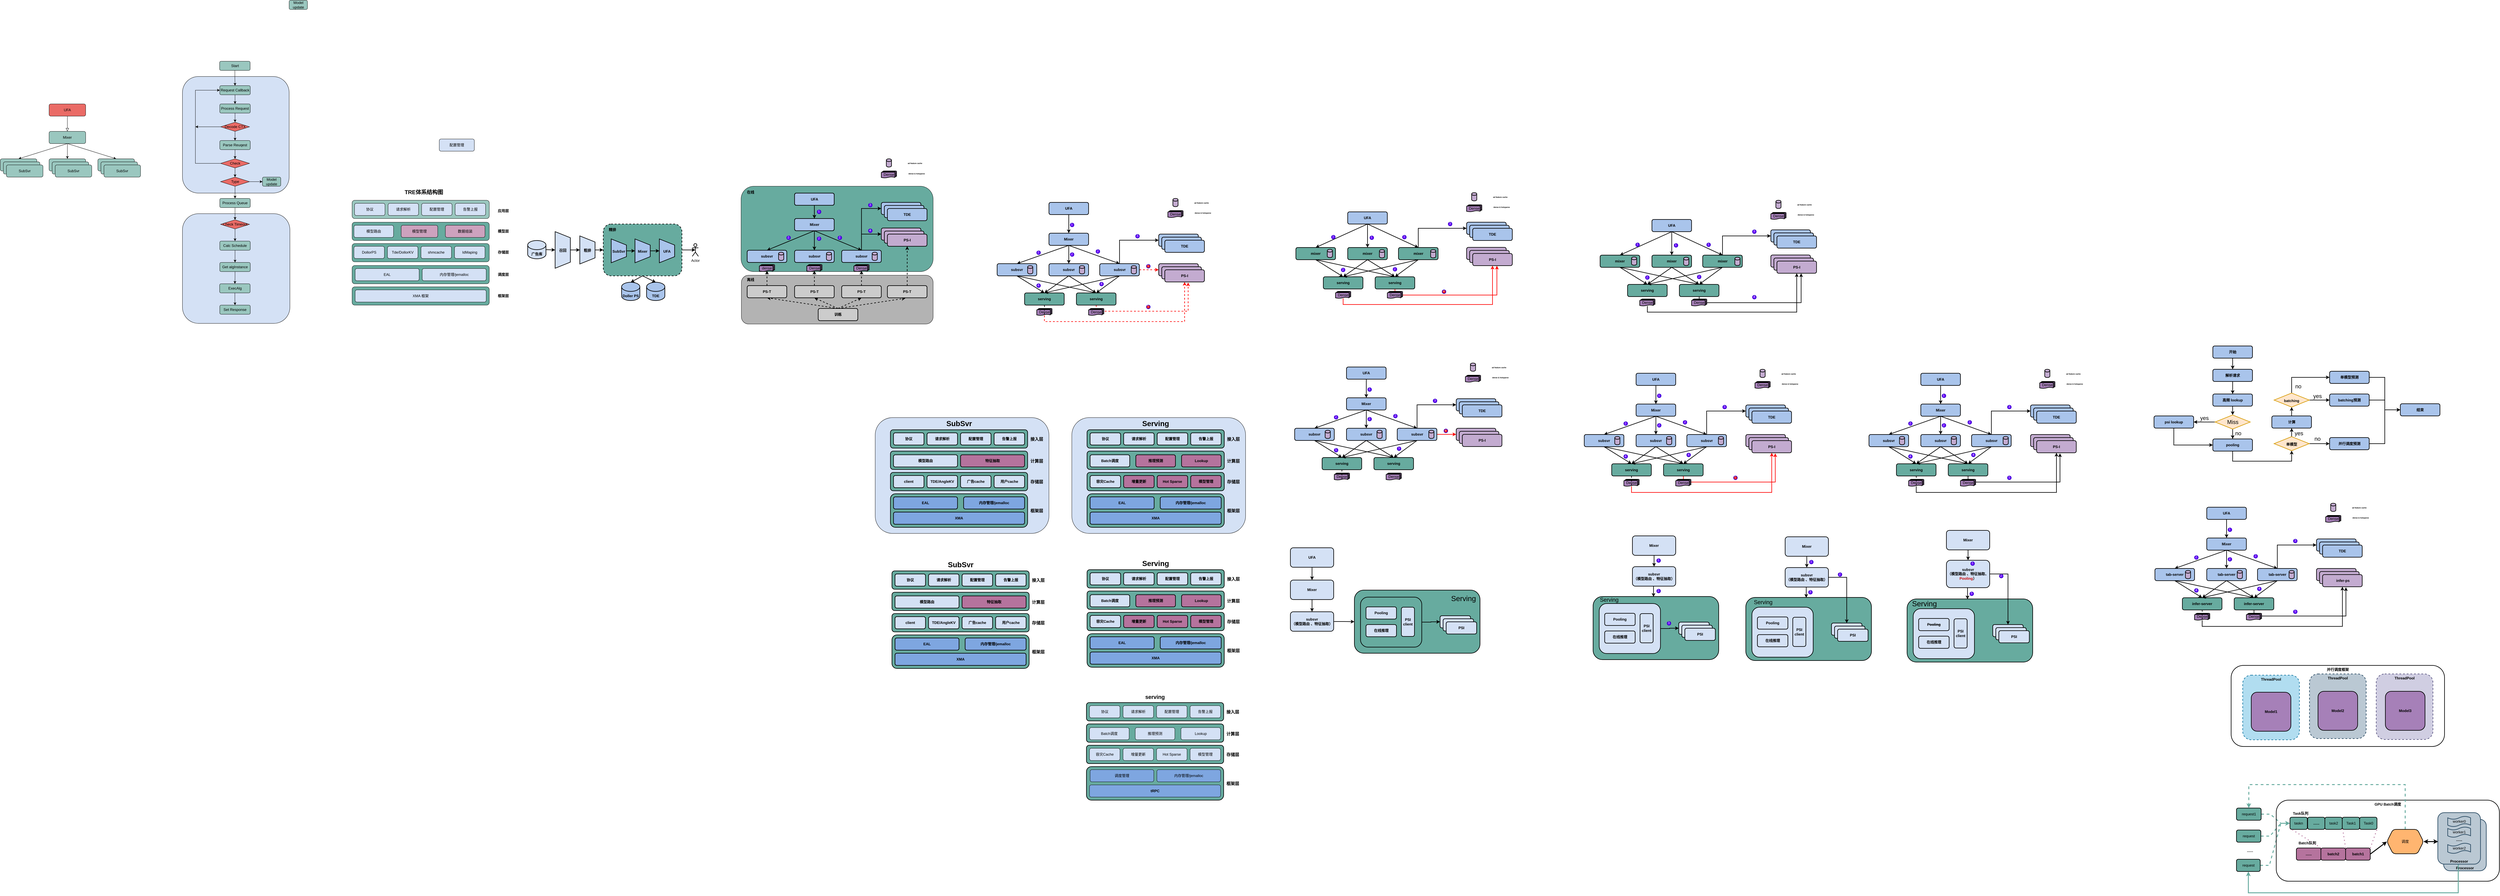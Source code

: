 <mxfile version="15.8.8" type="github">
  <diagram id="C5RBs43oDa-KdzZeNtuy" name="Page-1">
    <mxGraphModel dx="1117" dy="1023" grid="0" gridSize="10" guides="1" tooltips="1" connect="1" arrows="1" fold="1" page="0" pageScale="1" pageWidth="827" pageHeight="1169" background="none" math="0" shadow="0">
      <root>
        <mxCell id="WIyWlLk6GJQsqaUBKTNV-0" />
        <mxCell id="WIyWlLk6GJQsqaUBKTNV-1" parent="WIyWlLk6GJQsqaUBKTNV-0" />
        <mxCell id="NPVPn5-XD2Pnuo-MFKtG-224" value="&lt;b&gt;并行调度框架&lt;/b&gt;" style="rounded=1;whiteSpace=wrap;html=1;fontSize=12;strokeWidth=2;fillColor=none;verticalAlign=top;" vertex="1" parent="WIyWlLk6GJQsqaUBKTNV-1">
          <mxGeometry x="7368" y="1982" width="700" height="266" as="geometry" />
        </mxCell>
        <mxCell id="ZC6G9wg8kEVkrqUh3elc-462" value="" style="rounded=1;whiteSpace=wrap;html=1;fillColor=#67AB9F;verticalAlign=middle;strokeWidth=2;" parent="WIyWlLk6GJQsqaUBKTNV-1" vertex="1">
          <mxGeometry x="4492" y="1735" width="412" height="207" as="geometry" />
        </mxCell>
        <mxCell id="ZC6G9wg8kEVkrqUh3elc-367" value="" style="rounded=1;whiteSpace=wrap;html=1;shadow=0;glass=0;sketch=0;fontSize=24;strokeWidth=1;fillColor=#D4E1F5;verticalAlign=middle;" parent="WIyWlLk6GJQsqaUBKTNV-1" vertex="1">
          <mxGeometry x="3565" y="1169" width="570" height="380" as="geometry" />
        </mxCell>
        <mxCell id="ZC6G9wg8kEVkrqUh3elc-341" value="" style="rounded=1;whiteSpace=wrap;html=1;shadow=0;glass=0;sketch=0;fontSize=14;fillColor=#B5739D;verticalAlign=middle;strokeWidth=2;" parent="WIyWlLk6GJQsqaUBKTNV-1" vertex="1">
          <mxGeometry x="3760" y="1285" width="300" height="50" as="geometry" />
        </mxCell>
        <mxCell id="ZC6G9wg8kEVkrqUh3elc-338" value="" style="rounded=1;whiteSpace=wrap;html=1;fillColor=#67AB9F;verticalAlign=middle;strokeWidth=2;" parent="WIyWlLk6GJQsqaUBKTNV-1" vertex="1">
          <mxGeometry x="3615" y="1209" width="450" height="60" as="geometry" />
        </mxCell>
        <mxCell id="ZC6G9wg8kEVkrqUh3elc-337" value="" style="rounded=1;whiteSpace=wrap;html=1;fillColor=#67AB9F;verticalAlign=middle;strokeWidth=2;" parent="WIyWlLk6GJQsqaUBKTNV-1" vertex="1">
          <mxGeometry x="3615" y="1279" width="450" height="60" as="geometry" />
        </mxCell>
        <mxCell id="ZC6G9wg8kEVkrqUh3elc-336" value="" style="rounded=1;whiteSpace=wrap;html=1;fillColor=#67AB9F;sketch=0;shadow=0;glass=0;verticalAlign=middle;strokeWidth=2;" parent="WIyWlLk6GJQsqaUBKTNV-1" vertex="1">
          <mxGeometry x="3615" y="1419" width="450" height="110" as="geometry" />
        </mxCell>
        <mxCell id="ZC6G9wg8kEVkrqUh3elc-165" value="" style="rounded=1;whiteSpace=wrap;html=1;fillColor=#67AB9F;" parent="WIyWlLk6GJQsqaUBKTNV-1" vertex="1">
          <mxGeometry x="2480" y="410" width="630" height="280" as="geometry" />
        </mxCell>
        <mxCell id="ZC6G9wg8kEVkrqUh3elc-158" value="" style="rounded=1;whiteSpace=wrap;html=1;fillColor=#B3B3B3;" parent="WIyWlLk6GJQsqaUBKTNV-1" vertex="1">
          <mxGeometry x="2481" y="702" width="629" height="160" as="geometry" />
        </mxCell>
        <mxCell id="ZC6G9wg8kEVkrqUh3elc-138" style="edgeStyle=none;rounded=0;orthogonalLoop=1;jettySize=auto;html=1;exitX=0.5;exitY=1;exitDx=0;exitDy=0;entryX=0.5;entryY=0;entryDx=0;entryDy=0;entryPerimeter=0;fontSize=12;fillColor=#9AC7BF;strokeWidth=2;" parent="WIyWlLk6GJQsqaUBKTNV-1" source="ZC6G9wg8kEVkrqUh3elc-127" target="ZC6G9wg8kEVkrqUh3elc-137" edge="1">
          <mxGeometry relative="1" as="geometry" />
        </mxCell>
        <mxCell id="ZC6G9wg8kEVkrqUh3elc-139" style="edgeStyle=none;rounded=0;orthogonalLoop=1;jettySize=auto;html=1;exitX=0.5;exitY=1;exitDx=0;exitDy=0;entryX=0.5;entryY=0;entryDx=0;entryDy=0;entryPerimeter=0;fontSize=12;fillColor=#9AC7BF;strokeWidth=2;" parent="WIyWlLk6GJQsqaUBKTNV-1" source="ZC6G9wg8kEVkrqUh3elc-127" target="ZC6G9wg8kEVkrqUh3elc-136" edge="1">
          <mxGeometry relative="1" as="geometry" />
        </mxCell>
        <mxCell id="ZC6G9wg8kEVkrqUh3elc-140" style="edgeStyle=none;rounded=0;orthogonalLoop=1;jettySize=auto;html=1;exitX=1;exitY=0.5;exitDx=0;exitDy=0;entryX=0.5;entryY=0.5;entryDx=0;entryDy=0;entryPerimeter=0;fontSize=12;fillColor=#9AC7BF;strokeWidth=2;" parent="WIyWlLk6GJQsqaUBKTNV-1" source="ZC6G9wg8kEVkrqUh3elc-127" target="ZC6G9wg8kEVkrqUh3elc-134" edge="1">
          <mxGeometry relative="1" as="geometry" />
        </mxCell>
        <mxCell id="ZC6G9wg8kEVkrqUh3elc-127" value="" style="rounded=1;whiteSpace=wrap;html=1;fontSize=12;fillColor=#67AB9F;dashed=1;strokeWidth=2;" parent="WIyWlLk6GJQsqaUBKTNV-1" vertex="1">
          <mxGeometry x="2028" y="534" width="258" height="170" as="geometry" />
        </mxCell>
        <mxCell id="ZC6G9wg8kEVkrqUh3elc-103" value="" style="rounded=1;whiteSpace=wrap;html=1;fillColor=#9AC7BF;" parent="WIyWlLk6GJQsqaUBKTNV-1" vertex="1">
          <mxGeometry x="1204" y="456" width="450" height="60" as="geometry" />
        </mxCell>
        <mxCell id="ZC6G9wg8kEVkrqUh3elc-102" value="" style="rounded=1;whiteSpace=wrap;html=1;fillColor=#67AB9F;" parent="WIyWlLk6GJQsqaUBKTNV-1" vertex="1">
          <mxGeometry x="1204" y="528" width="450" height="60" as="geometry" />
        </mxCell>
        <mxCell id="ZC6G9wg8kEVkrqUh3elc-101" value="" style="rounded=1;whiteSpace=wrap;html=1;fillColor=#67AB9F;" parent="WIyWlLk6GJQsqaUBKTNV-1" vertex="1">
          <mxGeometry x="1204" y="598" width="450" height="60" as="geometry" />
        </mxCell>
        <mxCell id="ZC6G9wg8kEVkrqUh3elc-100" value="" style="rounded=1;whiteSpace=wrap;html=1;fillColor=#67AB9F;" parent="WIyWlLk6GJQsqaUBKTNV-1" vertex="1">
          <mxGeometry x="1204" y="670" width="450" height="60" as="geometry" />
        </mxCell>
        <mxCell id="ZC6G9wg8kEVkrqUh3elc-99" value="" style="rounded=1;whiteSpace=wrap;html=1;fillColor=#67AB9F;" parent="WIyWlLk6GJQsqaUBKTNV-1" vertex="1">
          <mxGeometry x="1204" y="740" width="450" height="60" as="geometry" />
        </mxCell>
        <mxCell id="ZC6G9wg8kEVkrqUh3elc-70" value="" style="rounded=1;whiteSpace=wrap;html=1;fillColor=#D4E1F5;" parent="WIyWlLk6GJQsqaUBKTNV-1" vertex="1">
          <mxGeometry x="647.5" y="500" width="352.5" height="360" as="geometry" />
        </mxCell>
        <mxCell id="ZC6G9wg8kEVkrqUh3elc-55" value="" style="rounded=1;whiteSpace=wrap;html=1;fillColor=#D4E1F5;" parent="WIyWlLk6GJQsqaUBKTNV-1" vertex="1">
          <mxGeometry x="647.5" y="50" width="350" height="382.5" as="geometry" />
        </mxCell>
        <mxCell id="WIyWlLk6GJQsqaUBKTNV-2" value="" style="rounded=0;html=1;jettySize=auto;orthogonalLoop=1;fontSize=11;endArrow=block;endFill=0;endSize=8;strokeWidth=1;shadow=0;labelBackgroundColor=none;edgeStyle=orthogonalEdgeStyle;fillColor=#9AC7BF;" parent="WIyWlLk6GJQsqaUBKTNV-1" source="WIyWlLk6GJQsqaUBKTNV-3" edge="1">
          <mxGeometry relative="1" as="geometry">
            <mxPoint x="270" y="230" as="targetPoint" />
          </mxGeometry>
        </mxCell>
        <mxCell id="WIyWlLk6GJQsqaUBKTNV-3" value="UFA" style="rounded=1;whiteSpace=wrap;html=1;fontSize=12;glass=0;strokeWidth=1;shadow=0;fillColor=#EA6B66;" parent="WIyWlLk6GJQsqaUBKTNV-1" vertex="1">
          <mxGeometry x="210" y="140" width="120" height="40" as="geometry" />
        </mxCell>
        <mxCell id="ZC6G9wg8kEVkrqUh3elc-13" style="rounded=0;orthogonalLoop=1;jettySize=auto;html=1;exitX=0.5;exitY=1;exitDx=0;exitDy=0;entryX=0.5;entryY=0;entryDx=0;entryDy=0;fillColor=#9AC7BF;" parent="WIyWlLk6GJQsqaUBKTNV-1" source="WIyWlLk6GJQsqaUBKTNV-11" target="ZC6G9wg8kEVkrqUh3elc-1" edge="1">
          <mxGeometry relative="1" as="geometry" />
        </mxCell>
        <mxCell id="ZC6G9wg8kEVkrqUh3elc-14" style="edgeStyle=none;rounded=0;orthogonalLoop=1;jettySize=auto;html=1;exitX=0.5;exitY=1;exitDx=0;exitDy=0;entryX=0.5;entryY=0;entryDx=0;entryDy=0;fillColor=#9AC7BF;" parent="WIyWlLk6GJQsqaUBKTNV-1" source="WIyWlLk6GJQsqaUBKTNV-11" target="ZC6G9wg8kEVkrqUh3elc-4" edge="1">
          <mxGeometry relative="1" as="geometry" />
        </mxCell>
        <mxCell id="ZC6G9wg8kEVkrqUh3elc-15" style="edgeStyle=none;rounded=0;orthogonalLoop=1;jettySize=auto;html=1;exitX=0.5;exitY=1;exitDx=0;exitDy=0;entryX=0.5;entryY=0;entryDx=0;entryDy=0;fillColor=#9AC7BF;" parent="WIyWlLk6GJQsqaUBKTNV-1" source="WIyWlLk6GJQsqaUBKTNV-11" target="ZC6G9wg8kEVkrqUh3elc-7" edge="1">
          <mxGeometry relative="1" as="geometry" />
        </mxCell>
        <mxCell id="WIyWlLk6GJQsqaUBKTNV-11" value="Mixer" style="rounded=1;whiteSpace=wrap;html=1;fontSize=12;glass=0;strokeWidth=1;shadow=0;fillColor=#9AC7BF;" parent="WIyWlLk6GJQsqaUBKTNV-1" vertex="1">
          <mxGeometry x="210" y="230" width="120" height="40" as="geometry" />
        </mxCell>
        <mxCell id="ZC6G9wg8kEVkrqUh3elc-1" value="Mixer" style="rounded=1;whiteSpace=wrap;html=1;fontSize=12;glass=0;strokeWidth=1;shadow=0;fillColor=#9AC7BF;" parent="WIyWlLk6GJQsqaUBKTNV-1" vertex="1">
          <mxGeometry x="50" y="320" width="120" height="40" as="geometry" />
        </mxCell>
        <mxCell id="ZC6G9wg8kEVkrqUh3elc-2" value="Mixer" style="rounded=1;whiteSpace=wrap;html=1;fontSize=12;glass=0;strokeWidth=1;shadow=0;fillColor=#9AC7BF;" parent="WIyWlLk6GJQsqaUBKTNV-1" vertex="1">
          <mxGeometry x="60" y="330" width="120" height="40" as="geometry" />
        </mxCell>
        <mxCell id="ZC6G9wg8kEVkrqUh3elc-3" value="SubSvr" style="rounded=1;whiteSpace=wrap;html=1;fontSize=12;glass=0;strokeWidth=1;shadow=0;fillColor=#9AC7BF;" parent="WIyWlLk6GJQsqaUBKTNV-1" vertex="1">
          <mxGeometry x="70" y="340" width="120" height="40" as="geometry" />
        </mxCell>
        <mxCell id="ZC6G9wg8kEVkrqUh3elc-4" value="Mixer" style="rounded=1;whiteSpace=wrap;html=1;fontSize=12;glass=0;strokeWidth=1;shadow=0;fillColor=#9AC7BF;" parent="WIyWlLk6GJQsqaUBKTNV-1" vertex="1">
          <mxGeometry x="210" y="320" width="120" height="40" as="geometry" />
        </mxCell>
        <mxCell id="ZC6G9wg8kEVkrqUh3elc-5" value="Mixer" style="rounded=1;whiteSpace=wrap;html=1;fontSize=12;glass=0;strokeWidth=1;shadow=0;fillColor=#9AC7BF;" parent="WIyWlLk6GJQsqaUBKTNV-1" vertex="1">
          <mxGeometry x="220" y="330" width="120" height="40" as="geometry" />
        </mxCell>
        <mxCell id="ZC6G9wg8kEVkrqUh3elc-6" value="SubSvr" style="rounded=1;whiteSpace=wrap;html=1;fontSize=12;glass=0;strokeWidth=1;shadow=0;fillColor=#9AC7BF;" parent="WIyWlLk6GJQsqaUBKTNV-1" vertex="1">
          <mxGeometry x="230" y="340" width="120" height="40" as="geometry" />
        </mxCell>
        <mxCell id="ZC6G9wg8kEVkrqUh3elc-7" value="Mixer" style="rounded=1;whiteSpace=wrap;html=1;fontSize=12;glass=0;strokeWidth=1;shadow=0;fillColor=#9AC7BF;" parent="WIyWlLk6GJQsqaUBKTNV-1" vertex="1">
          <mxGeometry x="370" y="320" width="120" height="40" as="geometry" />
        </mxCell>
        <mxCell id="ZC6G9wg8kEVkrqUh3elc-8" value="Mixer" style="rounded=1;whiteSpace=wrap;html=1;fontSize=12;glass=0;strokeWidth=1;shadow=0;fillColor=#9AC7BF;" parent="WIyWlLk6GJQsqaUBKTNV-1" vertex="1">
          <mxGeometry x="380" y="330" width="120" height="40" as="geometry" />
        </mxCell>
        <mxCell id="ZC6G9wg8kEVkrqUh3elc-9" value="SubSvr" style="rounded=1;whiteSpace=wrap;html=1;fontSize=12;glass=0;strokeWidth=1;shadow=0;fillColor=#9AC7BF;" parent="WIyWlLk6GJQsqaUBKTNV-1" vertex="1">
          <mxGeometry x="390" y="340" width="120" height="40" as="geometry" />
        </mxCell>
        <mxCell id="ZC6G9wg8kEVkrqUh3elc-30" style="edgeStyle=none;rounded=0;orthogonalLoop=1;jettySize=auto;html=1;exitX=0.5;exitY=1;exitDx=0;exitDy=0;entryX=0.5;entryY=0;entryDx=0;entryDy=0;fillColor=#9AC7BF;" parent="WIyWlLk6GJQsqaUBKTNV-1" source="ZC6G9wg8kEVkrqUh3elc-16" target="ZC6G9wg8kEVkrqUh3elc-29" edge="1">
          <mxGeometry relative="1" as="geometry" />
        </mxCell>
        <mxCell id="ZC6G9wg8kEVkrqUh3elc-16" value="Process Request" style="rounded=1;whiteSpace=wrap;html=1;fontSize=12;glass=0;strokeWidth=1;shadow=0;fillColor=#9AC7BF;" parent="WIyWlLk6GJQsqaUBKTNV-1" vertex="1">
          <mxGeometry x="770" y="140" width="100" height="30" as="geometry" />
        </mxCell>
        <mxCell id="ZC6G9wg8kEVkrqUh3elc-47" style="edgeStyle=none;rounded=0;orthogonalLoop=1;jettySize=auto;html=1;exitX=0.5;exitY=1;exitDx=0;exitDy=0;entryX=0.5;entryY=0;entryDx=0;entryDy=0;fillColor=#9AC7BF;" parent="WIyWlLk6GJQsqaUBKTNV-1" source="ZC6G9wg8kEVkrqUh3elc-25" target="ZC6G9wg8kEVkrqUh3elc-16" edge="1">
          <mxGeometry relative="1" as="geometry" />
        </mxCell>
        <mxCell id="ZC6G9wg8kEVkrqUh3elc-25" value="Request Callback" style="rounded=1;whiteSpace=wrap;html=1;fontSize=12;glass=0;strokeWidth=1;shadow=0;fillColor=#9AC7BF;" parent="WIyWlLk6GJQsqaUBKTNV-1" vertex="1">
          <mxGeometry x="770" y="80" width="100" height="30" as="geometry" />
        </mxCell>
        <mxCell id="ZC6G9wg8kEVkrqUh3elc-34" style="edgeStyle=none;rounded=0;orthogonalLoop=1;jettySize=auto;html=1;exitX=0.5;exitY=1;exitDx=0;exitDy=0;entryX=0.5;entryY=0;entryDx=0;entryDy=0;fillColor=#9AC7BF;" parent="WIyWlLk6GJQsqaUBKTNV-1" source="ZC6G9wg8kEVkrqUh3elc-27" target="ZC6G9wg8kEVkrqUh3elc-33" edge="1">
          <mxGeometry relative="1" as="geometry" />
        </mxCell>
        <mxCell id="ZC6G9wg8kEVkrqUh3elc-27" value="Parse Reuqest" style="rounded=1;whiteSpace=wrap;html=1;fontSize=12;glass=0;strokeWidth=1;shadow=0;fillColor=#9AC7BF;" parent="WIyWlLk6GJQsqaUBKTNV-1" vertex="1">
          <mxGeometry x="770" y="260" width="100" height="30" as="geometry" />
        </mxCell>
        <mxCell id="ZC6G9wg8kEVkrqUh3elc-31" style="edgeStyle=none;rounded=0;orthogonalLoop=1;jettySize=auto;html=1;exitX=0.5;exitY=1;exitDx=0;exitDy=0;entryX=0.5;entryY=0;entryDx=0;entryDy=0;fillColor=#9AC7BF;" parent="WIyWlLk6GJQsqaUBKTNV-1" source="ZC6G9wg8kEVkrqUh3elc-29" target="ZC6G9wg8kEVkrqUh3elc-27" edge="1">
          <mxGeometry relative="1" as="geometry" />
        </mxCell>
        <mxCell id="ZC6G9wg8kEVkrqUh3elc-53" style="edgeStyle=orthogonalEdgeStyle;rounded=0;orthogonalLoop=1;jettySize=auto;html=1;exitX=0;exitY=0.5;exitDx=0;exitDy=0;fillColor=#9AC7BF;" parent="WIyWlLk6GJQsqaUBKTNV-1" source="ZC6G9wg8kEVkrqUh3elc-29" edge="1">
          <mxGeometry relative="1" as="geometry">
            <mxPoint x="690" y="215" as="targetPoint" />
          </mxGeometry>
        </mxCell>
        <mxCell id="ZC6G9wg8kEVkrqUh3elc-29" value="Decode CTX" style="rhombus;whiteSpace=wrap;html=1;fillColor=#EA6B66;" parent="WIyWlLk6GJQsqaUBKTNV-1" vertex="1">
          <mxGeometry x="772.5" y="200" width="95" height="30" as="geometry" />
        </mxCell>
        <mxCell id="ZC6G9wg8kEVkrqUh3elc-42" style="edgeStyle=none;rounded=0;orthogonalLoop=1;jettySize=auto;html=1;exitX=0.5;exitY=1;exitDx=0;exitDy=0;entryX=0.5;entryY=0;entryDx=0;entryDy=0;fillColor=#9AC7BF;" parent="WIyWlLk6GJQsqaUBKTNV-1" source="ZC6G9wg8kEVkrqUh3elc-33" target="ZC6G9wg8kEVkrqUh3elc-41" edge="1">
          <mxGeometry relative="1" as="geometry" />
        </mxCell>
        <mxCell id="ZC6G9wg8kEVkrqUh3elc-54" style="edgeStyle=orthogonalEdgeStyle;rounded=0;orthogonalLoop=1;jettySize=auto;html=1;exitX=0;exitY=0.5;exitDx=0;exitDy=0;entryX=0;entryY=0.5;entryDx=0;entryDy=0;fillColor=#9AC7BF;" parent="WIyWlLk6GJQsqaUBKTNV-1" source="ZC6G9wg8kEVkrqUh3elc-33" target="ZC6G9wg8kEVkrqUh3elc-25" edge="1">
          <mxGeometry relative="1" as="geometry">
            <Array as="points">
              <mxPoint x="690" y="335" />
              <mxPoint x="690" y="95" />
            </Array>
          </mxGeometry>
        </mxCell>
        <mxCell id="ZC6G9wg8kEVkrqUh3elc-33" value="Check" style="rhombus;whiteSpace=wrap;html=1;fillColor=#EA6B66;" parent="WIyWlLk6GJQsqaUBKTNV-1" vertex="1">
          <mxGeometry x="772.5" y="320" width="95" height="30" as="geometry" />
        </mxCell>
        <mxCell id="ZC6G9wg8kEVkrqUh3elc-43" style="edgeStyle=none;rounded=0;orthogonalLoop=1;jettySize=auto;html=1;exitX=1;exitY=0.5;exitDx=0;exitDy=0;fillColor=#9AC7BF;entryX=0;entryY=0.5;entryDx=0;entryDy=0;" parent="WIyWlLk6GJQsqaUBKTNV-1" source="ZC6G9wg8kEVkrqUh3elc-41" target="ZC6G9wg8kEVkrqUh3elc-44" edge="1">
          <mxGeometry relative="1" as="geometry">
            <mxPoint x="920" y="395" as="targetPoint" />
          </mxGeometry>
        </mxCell>
        <mxCell id="ZC6G9wg8kEVkrqUh3elc-46" style="edgeStyle=none;rounded=0;orthogonalLoop=1;jettySize=auto;html=1;exitX=0.5;exitY=1;exitDx=0;exitDy=0;entryX=0.5;entryY=0;entryDx=0;entryDy=0;fillColor=#9AC7BF;" parent="WIyWlLk6GJQsqaUBKTNV-1" source="ZC6G9wg8kEVkrqUh3elc-41" target="ZC6G9wg8kEVkrqUh3elc-45" edge="1">
          <mxGeometry relative="1" as="geometry" />
        </mxCell>
        <mxCell id="ZC6G9wg8kEVkrqUh3elc-41" value="Type" style="rhombus;whiteSpace=wrap;html=1;fillColor=#EA6B66;" parent="WIyWlLk6GJQsqaUBKTNV-1" vertex="1">
          <mxGeometry x="772.5" y="380" width="95" height="30" as="geometry" />
        </mxCell>
        <mxCell id="ZC6G9wg8kEVkrqUh3elc-44" value="Model update" style="rounded=1;whiteSpace=wrap;html=1;fontSize=12;glass=0;strokeWidth=1;shadow=0;fillColor=#9AC7BF;" parent="WIyWlLk6GJQsqaUBKTNV-1" vertex="1">
          <mxGeometry x="910" y="380" width="60" height="30" as="geometry" />
        </mxCell>
        <mxCell id="ZC6G9wg8kEVkrqUh3elc-58" style="edgeStyle=orthogonalEdgeStyle;rounded=0;orthogonalLoop=1;jettySize=auto;html=1;exitX=0.5;exitY=1;exitDx=0;exitDy=0;entryX=0.5;entryY=0;entryDx=0;entryDy=0;fillColor=#9AC7BF;" parent="WIyWlLk6GJQsqaUBKTNV-1" source="ZC6G9wg8kEVkrqUh3elc-45" target="ZC6G9wg8kEVkrqUh3elc-57" edge="1">
          <mxGeometry relative="1" as="geometry" />
        </mxCell>
        <mxCell id="ZC6G9wg8kEVkrqUh3elc-45" value="Process Queue" style="rounded=1;whiteSpace=wrap;html=1;fontSize=12;glass=0;strokeWidth=1;shadow=0;fillColor=#9AC7BF;" parent="WIyWlLk6GJQsqaUBKTNV-1" vertex="1">
          <mxGeometry x="770" y="450" width="100" height="30" as="geometry" />
        </mxCell>
        <mxCell id="ZC6G9wg8kEVkrqUh3elc-51" style="edgeStyle=orthogonalEdgeStyle;rounded=0;orthogonalLoop=1;jettySize=auto;html=1;exitX=0.5;exitY=1;exitDx=0;exitDy=0;entryX=0.5;entryY=0;entryDx=0;entryDy=0;fillColor=#9AC7BF;" parent="WIyWlLk6GJQsqaUBKTNV-1" source="ZC6G9wg8kEVkrqUh3elc-50" target="ZC6G9wg8kEVkrqUh3elc-25" edge="1">
          <mxGeometry relative="1" as="geometry" />
        </mxCell>
        <mxCell id="ZC6G9wg8kEVkrqUh3elc-50" value="Start" style="rounded=1;whiteSpace=wrap;html=1;fontSize=12;glass=0;strokeWidth=1;shadow=0;fillColor=#9AC7BF;" parent="WIyWlLk6GJQsqaUBKTNV-1" vertex="1">
          <mxGeometry x="769.5" width="100" height="30" as="geometry" />
        </mxCell>
        <mxCell id="ZC6G9wg8kEVkrqUh3elc-61" style="edgeStyle=orthogonalEdgeStyle;rounded=0;orthogonalLoop=1;jettySize=auto;html=1;exitX=0.5;exitY=1;exitDx=0;exitDy=0;entryX=0.5;entryY=0;entryDx=0;entryDy=0;fillColor=#9AC7BF;" parent="WIyWlLk6GJQsqaUBKTNV-1" source="ZC6G9wg8kEVkrqUh3elc-57" target="ZC6G9wg8kEVkrqUh3elc-60" edge="1">
          <mxGeometry relative="1" as="geometry" />
        </mxCell>
        <mxCell id="ZC6G9wg8kEVkrqUh3elc-57" value="Check Timeout" style="rhombus;whiteSpace=wrap;html=1;fillColor=#EA6B66;" parent="WIyWlLk6GJQsqaUBKTNV-1" vertex="1">
          <mxGeometry x="772.5" y="520" width="95" height="30" as="geometry" />
        </mxCell>
        <mxCell id="ZC6G9wg8kEVkrqUh3elc-59" value="Model update" style="rounded=1;whiteSpace=wrap;html=1;fontSize=12;glass=0;strokeWidth=1;shadow=0;fillColor=#9AC7BF;" parent="WIyWlLk6GJQsqaUBKTNV-1" vertex="1">
          <mxGeometry x="997.5" y="-200" width="60" height="30" as="geometry" />
        </mxCell>
        <mxCell id="ZC6G9wg8kEVkrqUh3elc-63" style="edgeStyle=orthogonalEdgeStyle;rounded=0;orthogonalLoop=1;jettySize=auto;html=1;exitX=0.5;exitY=1;exitDx=0;exitDy=0;entryX=0.5;entryY=0;entryDx=0;entryDy=0;fillColor=#9AC7BF;" parent="WIyWlLk6GJQsqaUBKTNV-1" source="ZC6G9wg8kEVkrqUh3elc-60" target="ZC6G9wg8kEVkrqUh3elc-62" edge="1">
          <mxGeometry relative="1" as="geometry" />
        </mxCell>
        <mxCell id="ZC6G9wg8kEVkrqUh3elc-60" value="Calc Schedule" style="rounded=1;whiteSpace=wrap;html=1;fontSize=12;glass=0;strokeWidth=1;shadow=0;fillColor=#9AC7BF;" parent="WIyWlLk6GJQsqaUBKTNV-1" vertex="1">
          <mxGeometry x="770" y="590" width="100" height="30" as="geometry" />
        </mxCell>
        <mxCell id="ZC6G9wg8kEVkrqUh3elc-66" style="edgeStyle=orthogonalEdgeStyle;rounded=0;orthogonalLoop=1;jettySize=auto;html=1;exitX=0.5;exitY=1;exitDx=0;exitDy=0;entryX=0.5;entryY=0;entryDx=0;entryDy=0;fillColor=#9AC7BF;" parent="WIyWlLk6GJQsqaUBKTNV-1" source="ZC6G9wg8kEVkrqUh3elc-62" target="ZC6G9wg8kEVkrqUh3elc-65" edge="1">
          <mxGeometry relative="1" as="geometry" />
        </mxCell>
        <mxCell id="ZC6G9wg8kEVkrqUh3elc-62" value="Get&amp;nbsp;algInstance" style="rounded=1;whiteSpace=wrap;html=1;fontSize=12;glass=0;strokeWidth=1;shadow=0;fillColor=#9AC7BF;" parent="WIyWlLk6GJQsqaUBKTNV-1" vertex="1">
          <mxGeometry x="770" y="660" width="100" height="30" as="geometry" />
        </mxCell>
        <mxCell id="ZC6G9wg8kEVkrqUh3elc-68" style="edgeStyle=orthogonalEdgeStyle;rounded=0;orthogonalLoop=1;jettySize=auto;html=1;exitX=0.5;exitY=1;exitDx=0;exitDy=0;entryX=0.5;entryY=0;entryDx=0;entryDy=0;fillColor=#9AC7BF;" parent="WIyWlLk6GJQsqaUBKTNV-1" source="ZC6G9wg8kEVkrqUh3elc-65" target="ZC6G9wg8kEVkrqUh3elc-67" edge="1">
          <mxGeometry relative="1" as="geometry" />
        </mxCell>
        <mxCell id="ZC6G9wg8kEVkrqUh3elc-65" value="ExecAlg" style="rounded=1;whiteSpace=wrap;html=1;fontSize=12;glass=0;strokeWidth=1;shadow=0;fillColor=#9AC7BF;" parent="WIyWlLk6GJQsqaUBKTNV-1" vertex="1">
          <mxGeometry x="769.5" y="730" width="100" height="30" as="geometry" />
        </mxCell>
        <mxCell id="ZC6G9wg8kEVkrqUh3elc-67" value="Set Response" style="rounded=1;whiteSpace=wrap;html=1;fontSize=12;glass=0;strokeWidth=1;shadow=0;fillColor=#9AC7BF;" parent="WIyWlLk6GJQsqaUBKTNV-1" vertex="1">
          <mxGeometry x="770" y="800" width="100" height="30" as="geometry" />
        </mxCell>
        <mxCell id="ZC6G9wg8kEVkrqUh3elc-74" value="DollorPS" style="rounded=1;whiteSpace=wrap;html=1;fillColor=#D4E1F5;" parent="WIyWlLk6GJQsqaUBKTNV-1" vertex="1">
          <mxGeometry x="1210" y="607" width="100" height="40" as="geometry" />
        </mxCell>
        <mxCell id="ZC6G9wg8kEVkrqUh3elc-79" value="配置管理" style="rounded=1;whiteSpace=wrap;html=1;fillColor=#D4E1F5;" parent="WIyWlLk6GJQsqaUBKTNV-1" vertex="1">
          <mxGeometry x="1490" y="255" width="115" height="40" as="geometry" />
        </mxCell>
        <mxCell id="ZC6G9wg8kEVkrqUh3elc-80" value="XMA 框架" style="rounded=1;whiteSpace=wrap;html=1;fillColor=#D4E1F5;" parent="WIyWlLk6GJQsqaUBKTNV-1" vertex="1">
          <mxGeometry x="1214" y="750" width="430" height="40" as="geometry" />
        </mxCell>
        <mxCell id="ZC6G9wg8kEVkrqUh3elc-82" value="Tde/DollorKV" style="rounded=1;whiteSpace=wrap;html=1;fillColor=#D4E1F5;" parent="WIyWlLk6GJQsqaUBKTNV-1" vertex="1">
          <mxGeometry x="1320" y="607" width="100" height="40" as="geometry" />
        </mxCell>
        <mxCell id="ZC6G9wg8kEVkrqUh3elc-83" value="shmcache" style="rounded=1;whiteSpace=wrap;html=1;fillColor=#D4E1F5;" parent="WIyWlLk6GJQsqaUBKTNV-1" vertex="1">
          <mxGeometry x="1430" y="607" width="100" height="40" as="geometry" />
        </mxCell>
        <mxCell id="ZC6G9wg8kEVkrqUh3elc-84" value="IdMaping" style="rounded=1;whiteSpace=wrap;html=1;fillColor=#D4E1F5;" parent="WIyWlLk6GJQsqaUBKTNV-1" vertex="1">
          <mxGeometry x="1540" y="607" width="100" height="40" as="geometry" />
        </mxCell>
        <mxCell id="ZC6G9wg8kEVkrqUh3elc-88" value="模型路由" style="rounded=1;whiteSpace=wrap;html=1;fillColor=#D4E1F5;" parent="WIyWlLk6GJQsqaUBKTNV-1" vertex="1">
          <mxGeometry x="1210" y="538" width="130" height="40" as="geometry" />
        </mxCell>
        <mxCell id="ZC6G9wg8kEVkrqUh3elc-89" value="EAL" style="rounded=1;whiteSpace=wrap;html=1;fillColor=#D4E1F5;" parent="WIyWlLk6GJQsqaUBKTNV-1" vertex="1">
          <mxGeometry x="1214" y="680" width="210" height="40" as="geometry" />
        </mxCell>
        <mxCell id="ZC6G9wg8kEVkrqUh3elc-90" value="模型管理" style="rounded=1;whiteSpace=wrap;html=1;fillColor=#CDA2BE;" parent="WIyWlLk6GJQsqaUBKTNV-1" vertex="1">
          <mxGeometry x="1365" y="538" width="120" height="40" as="geometry" />
        </mxCell>
        <mxCell id="ZC6G9wg8kEVkrqUh3elc-91" value="内存管理/jemalloc" style="rounded=1;whiteSpace=wrap;html=1;fillColor=#D4E1F5;" parent="WIyWlLk6GJQsqaUBKTNV-1" vertex="1">
          <mxGeometry x="1434" y="680" width="210" height="40" as="geometry" />
        </mxCell>
        <mxCell id="ZC6G9wg8kEVkrqUh3elc-93" value="数据组装" style="rounded=1;whiteSpace=wrap;html=1;fillColor=#CDA2BE;" parent="WIyWlLk6GJQsqaUBKTNV-1" vertex="1">
          <mxGeometry x="1510" y="538" width="130" height="40" as="geometry" />
        </mxCell>
        <mxCell id="ZC6G9wg8kEVkrqUh3elc-114" style="edgeStyle=orthogonalEdgeStyle;rounded=0;orthogonalLoop=1;jettySize=auto;html=1;exitX=0.5;exitY=1;exitDx=0;exitDy=0;entryX=0.5;entryY=0;entryDx=0;entryDy=0;fontSize=18;fillColor=#9AC7BF;strokeWidth=2;" parent="WIyWlLk6GJQsqaUBKTNV-1" source="ZC6G9wg8kEVkrqUh3elc-94" target="ZC6G9wg8kEVkrqUh3elc-110" edge="1">
          <mxGeometry relative="1" as="geometry" />
        </mxCell>
        <mxCell id="ZC6G9wg8kEVkrqUh3elc-94" value="UFA" style="rounded=1;whiteSpace=wrap;html=1;fillColor=#9AC7BF;strokeWidth=2;" parent="WIyWlLk6GJQsqaUBKTNV-1" vertex="1">
          <mxGeometry x="2655.5" y="432.5" width="130" height="40" as="geometry" />
        </mxCell>
        <mxCell id="ZC6G9wg8kEVkrqUh3elc-95" value="协议" style="rounded=1;whiteSpace=wrap;html=1;fillColor=#D4E1F5;" parent="WIyWlLk6GJQsqaUBKTNV-1" vertex="1">
          <mxGeometry x="1212" y="466" width="100" height="40" as="geometry" />
        </mxCell>
        <mxCell id="ZC6G9wg8kEVkrqUh3elc-96" value="请求解析" style="rounded=1;whiteSpace=wrap;html=1;fillColor=#D4E1F5;" parent="WIyWlLk6GJQsqaUBKTNV-1" vertex="1">
          <mxGeometry x="1322" y="466" width="100" height="40" as="geometry" />
        </mxCell>
        <mxCell id="ZC6G9wg8kEVkrqUh3elc-97" value="配置管理" style="rounded=1;whiteSpace=wrap;html=1;fillColor=#D4E1F5;" parent="WIyWlLk6GJQsqaUBKTNV-1" vertex="1">
          <mxGeometry x="1432" y="466" width="100" height="40" as="geometry" />
        </mxCell>
        <mxCell id="ZC6G9wg8kEVkrqUh3elc-98" value="告警上报" style="rounded=1;whiteSpace=wrap;html=1;fillColor=#D4E1F5;" parent="WIyWlLk6GJQsqaUBKTNV-1" vertex="1">
          <mxGeometry x="1542" y="466" width="100" height="40" as="geometry" />
        </mxCell>
        <mxCell id="ZC6G9wg8kEVkrqUh3elc-104" value="存储层" style="text;html=1;strokeColor=none;fillColor=none;align=center;verticalAlign=middle;whiteSpace=wrap;rounded=0;fontStyle=1" parent="WIyWlLk6GJQsqaUBKTNV-1" vertex="1">
          <mxGeometry x="1670" y="612" width="60" height="30" as="geometry" />
        </mxCell>
        <mxCell id="ZC6G9wg8kEVkrqUh3elc-105" value="框架层" style="text;html=1;strokeColor=none;fillColor=none;align=center;verticalAlign=middle;whiteSpace=wrap;rounded=0;fontStyle=1" parent="WIyWlLk6GJQsqaUBKTNV-1" vertex="1">
          <mxGeometry x="1670" y="755" width="60" height="30" as="geometry" />
        </mxCell>
        <mxCell id="ZC6G9wg8kEVkrqUh3elc-106" value="调度层" style="text;html=1;strokeColor=none;fillColor=none;align=center;verticalAlign=middle;whiteSpace=wrap;rounded=0;fontStyle=1" parent="WIyWlLk6GJQsqaUBKTNV-1" vertex="1">
          <mxGeometry x="1670" y="685" width="60" height="30" as="geometry" />
        </mxCell>
        <mxCell id="ZC6G9wg8kEVkrqUh3elc-107" value="模型层" style="text;html=1;strokeColor=none;fillColor=none;align=center;verticalAlign=middle;whiteSpace=wrap;rounded=0;fontStyle=1" parent="WIyWlLk6GJQsqaUBKTNV-1" vertex="1">
          <mxGeometry x="1670" y="543" width="60" height="30" as="geometry" />
        </mxCell>
        <mxCell id="ZC6G9wg8kEVkrqUh3elc-108" value="应用层" style="text;html=1;strokeColor=none;fillColor=none;align=center;verticalAlign=middle;whiteSpace=wrap;rounded=0;fontStyle=1" parent="WIyWlLk6GJQsqaUBKTNV-1" vertex="1">
          <mxGeometry x="1670" y="476" width="60" height="30" as="geometry" />
        </mxCell>
        <mxCell id="ZC6G9wg8kEVkrqUh3elc-109" value="&lt;font style=&quot;font-size: 18px&quot;&gt;TRE体系结构图&lt;/font&gt;" style="text;html=1;strokeColor=none;fillColor=none;align=center;verticalAlign=middle;whiteSpace=wrap;rounded=0;fontStyle=1" parent="WIyWlLk6GJQsqaUBKTNV-1" vertex="1">
          <mxGeometry x="1339" y="410" width="201" height="40" as="geometry" />
        </mxCell>
        <mxCell id="ZC6G9wg8kEVkrqUh3elc-115" style="rounded=0;orthogonalLoop=1;jettySize=auto;html=1;exitX=0.5;exitY=1;exitDx=0;exitDy=0;entryX=0.5;entryY=0;entryDx=0;entryDy=0;fontSize=18;fillColor=#9AC7BF;strokeWidth=2;" parent="WIyWlLk6GJQsqaUBKTNV-1" source="ZC6G9wg8kEVkrqUh3elc-110" target="ZC6G9wg8kEVkrqUh3elc-111" edge="1">
          <mxGeometry relative="1" as="geometry" />
        </mxCell>
        <mxCell id="ZC6G9wg8kEVkrqUh3elc-116" style="edgeStyle=none;rounded=0;orthogonalLoop=1;jettySize=auto;html=1;exitX=0.5;exitY=1;exitDx=0;exitDy=0;entryX=0.5;entryY=0;entryDx=0;entryDy=0;fontSize=18;fillColor=#9AC7BF;strokeWidth=2;" parent="WIyWlLk6GJQsqaUBKTNV-1" source="ZC6G9wg8kEVkrqUh3elc-110" target="ZC6G9wg8kEVkrqUh3elc-112" edge="1">
          <mxGeometry relative="1" as="geometry" />
        </mxCell>
        <mxCell id="ZC6G9wg8kEVkrqUh3elc-117" style="edgeStyle=none;rounded=0;orthogonalLoop=1;jettySize=auto;html=1;exitX=0.5;exitY=1;exitDx=0;exitDy=0;entryX=0.5;entryY=0;entryDx=0;entryDy=0;fontSize=18;fillColor=#9AC7BF;strokeWidth=2;" parent="WIyWlLk6GJQsqaUBKTNV-1" source="ZC6G9wg8kEVkrqUh3elc-110" target="ZC6G9wg8kEVkrqUh3elc-113" edge="1">
          <mxGeometry relative="1" as="geometry" />
        </mxCell>
        <mxCell id="ZC6G9wg8kEVkrqUh3elc-110" value="Mixer" style="rounded=1;whiteSpace=wrap;html=1;fillColor=#9AC7BF;strokeWidth=2;" parent="WIyWlLk6GJQsqaUBKTNV-1" vertex="1">
          <mxGeometry x="2655.5" y="516" width="130" height="40" as="geometry" />
        </mxCell>
        <mxCell id="ZC6G9wg8kEVkrqUh3elc-111" value="&lt;b&gt;subsvr&lt;/b&gt;" style="rounded=1;whiteSpace=wrap;html=1;fillColor=#A9C4EB;strokeWidth=2;" parent="WIyWlLk6GJQsqaUBKTNV-1" vertex="1">
          <mxGeometry x="2500" y="620" width="130" height="40" as="geometry" />
        </mxCell>
        <mxCell id="ZC6G9wg8kEVkrqUh3elc-112" value="&lt;b&gt;subsvr&lt;/b&gt;" style="rounded=1;whiteSpace=wrap;html=1;fillColor=#A9C4EB;strokeWidth=2;" parent="WIyWlLk6GJQsqaUBKTNV-1" vertex="1">
          <mxGeometry x="2655.5" y="620" width="130" height="40" as="geometry" />
        </mxCell>
        <mxCell id="ZC6G9wg8kEVkrqUh3elc-201" style="edgeStyle=orthogonalEdgeStyle;rounded=0;orthogonalLoop=1;jettySize=auto;html=1;exitX=0.5;exitY=0;exitDx=0;exitDy=0;entryX=0;entryY=0.5;entryDx=0;entryDy=0;fontSize=6;fillColor=#9AC7BF;strokeWidth=2;" parent="WIyWlLk6GJQsqaUBKTNV-1" source="ZC6G9wg8kEVkrqUh3elc-113" target="ZC6G9wg8kEVkrqUh3elc-145" edge="1">
          <mxGeometry relative="1" as="geometry" />
        </mxCell>
        <mxCell id="ZC6G9wg8kEVkrqUh3elc-202" style="edgeStyle=orthogonalEdgeStyle;rounded=0;orthogonalLoop=1;jettySize=auto;html=1;exitX=0.5;exitY=0;exitDx=0;exitDy=0;entryX=0;entryY=0.5;entryDx=0;entryDy=0;fontSize=6;fillColor=#9AC7BF;strokeWidth=2;" parent="WIyWlLk6GJQsqaUBKTNV-1" source="ZC6G9wg8kEVkrqUh3elc-113" target="ZC6G9wg8kEVkrqUh3elc-146" edge="1">
          <mxGeometry relative="1" as="geometry" />
        </mxCell>
        <mxCell id="ZC6G9wg8kEVkrqUh3elc-113" value="&lt;b&gt;subsvr&lt;/b&gt;" style="rounded=1;whiteSpace=wrap;html=1;fillColor=#A9C4EB;strokeWidth=2;" parent="WIyWlLk6GJQsqaUBKTNV-1" vertex="1">
          <mxGeometry x="2810" y="620" width="130" height="40" as="geometry" />
        </mxCell>
        <mxCell id="ZC6G9wg8kEVkrqUh3elc-126" style="edgeStyle=none;rounded=0;orthogonalLoop=1;jettySize=auto;html=1;exitX=0.5;exitY=0;exitDx=0;exitDy=0;entryX=0.5;entryY=1;entryDx=0;entryDy=0;fontSize=18;fillColor=#9AC7BF;strokeWidth=2;" parent="WIyWlLk6GJQsqaUBKTNV-1" source="ZC6G9wg8kEVkrqUh3elc-118" target="ZC6G9wg8kEVkrqUh3elc-119" edge="1">
          <mxGeometry relative="1" as="geometry" />
        </mxCell>
        <mxCell id="ZC6G9wg8kEVkrqUh3elc-118" value="&lt;font style=&quot;font-size: 12px&quot;&gt;&lt;b&gt;召回&lt;/b&gt;&lt;/font&gt;" style="shape=trapezoid;perimeter=trapezoidPerimeter;whiteSpace=wrap;html=1;fixedSize=1;fontSize=18;fillColor=#D4E1F5;rotation=90;horizontal=0;strokeWidth=2;" parent="WIyWlLk6GJQsqaUBKTNV-1" vertex="1">
          <mxGeometry x="1835" y="594" width="120" height="50" as="geometry" />
        </mxCell>
        <mxCell id="ZC6G9wg8kEVkrqUh3elc-129" style="edgeStyle=none;rounded=0;orthogonalLoop=1;jettySize=auto;html=1;exitX=0.5;exitY=0;exitDx=0;exitDy=0;fontSize=12;fillColor=#9AC7BF;strokeWidth=2;" parent="WIyWlLk6GJQsqaUBKTNV-1" source="ZC6G9wg8kEVkrqUh3elc-119" target="ZC6G9wg8kEVkrqUh3elc-127" edge="1">
          <mxGeometry relative="1" as="geometry" />
        </mxCell>
        <mxCell id="ZC6G9wg8kEVkrqUh3elc-119" value="&lt;font style=&quot;font-size: 12px&quot;&gt;&lt;b&gt;粗排&lt;/b&gt;&lt;/font&gt;" style="shape=trapezoid;perimeter=trapezoidPerimeter;whiteSpace=wrap;html=1;fixedSize=1;fontSize=18;fillColor=#D4E1F5;rotation=90;horizontal=0;strokeWidth=2;" parent="WIyWlLk6GJQsqaUBKTNV-1" vertex="1">
          <mxGeometry x="1930" y="594" width="92" height="50" as="geometry" />
        </mxCell>
        <mxCell id="ZC6G9wg8kEVkrqUh3elc-130" style="edgeStyle=none;rounded=0;orthogonalLoop=1;jettySize=auto;html=1;exitX=0.5;exitY=0;exitDx=0;exitDy=0;fontSize=12;fillColor=#9AC7BF;strokeWidth=2;" parent="WIyWlLk6GJQsqaUBKTNV-1" source="ZC6G9wg8kEVkrqUh3elc-120" target="ZC6G9wg8kEVkrqUh3elc-123" edge="1">
          <mxGeometry relative="1" as="geometry" />
        </mxCell>
        <mxCell id="ZC6G9wg8kEVkrqUh3elc-120" value="&lt;font style=&quot;font-size: 12px&quot;&gt;&lt;b&gt;SubSvr&lt;/b&gt;&lt;/font&gt;" style="shape=trapezoid;perimeter=trapezoidPerimeter;whiteSpace=wrap;html=1;fixedSize=1;fontSize=18;fillColor=#A9C4EB;rotation=90;horizontal=0;strokeWidth=2;" parent="WIyWlLk6GJQsqaUBKTNV-1" vertex="1">
          <mxGeometry x="2040" y="597" width="78" height="50" as="geometry" />
        </mxCell>
        <mxCell id="ZC6G9wg8kEVkrqUh3elc-125" style="edgeStyle=none;rounded=0;orthogonalLoop=1;jettySize=auto;html=1;exitX=1;exitY=0.5;exitDx=0;exitDy=0;exitPerimeter=0;entryX=0.5;entryY=1;entryDx=0;entryDy=0;fontSize=18;fillColor=#9AC7BF;strokeWidth=2;" parent="WIyWlLk6GJQsqaUBKTNV-1" source="ZC6G9wg8kEVkrqUh3elc-121" target="ZC6G9wg8kEVkrqUh3elc-118" edge="1">
          <mxGeometry relative="1" as="geometry" />
        </mxCell>
        <mxCell id="ZC6G9wg8kEVkrqUh3elc-121" value="&lt;font style=&quot;font-size: 12px&quot;&gt;&lt;b&gt;广告库&lt;/b&gt;&lt;/font&gt;" style="shape=cylinder3;whiteSpace=wrap;html=1;boundedLbl=1;backgroundOutline=1;size=15;fontSize=18;fillColor=#D4E1F5;strokeWidth=2;" parent="WIyWlLk6GJQsqaUBKTNV-1" vertex="1">
          <mxGeometry x="1780" y="588" width="60" height="60" as="geometry" />
        </mxCell>
        <mxCell id="ZC6G9wg8kEVkrqUh3elc-133" style="edgeStyle=none;rounded=0;orthogonalLoop=1;jettySize=auto;html=1;exitX=0.5;exitY=0;exitDx=0;exitDy=0;entryX=0.5;entryY=1;entryDx=0;entryDy=0;fontSize=12;fillColor=#9AC7BF;strokeWidth=2;" parent="WIyWlLk6GJQsqaUBKTNV-1" source="ZC6G9wg8kEVkrqUh3elc-123" target="ZC6G9wg8kEVkrqUh3elc-124" edge="1">
          <mxGeometry relative="1" as="geometry" />
        </mxCell>
        <mxCell id="ZC6G9wg8kEVkrqUh3elc-123" value="&lt;font style=&quot;font-size: 12px&quot;&gt;&lt;b&gt;Mixer&lt;/b&gt;&lt;/font&gt;" style="shape=trapezoid;perimeter=trapezoidPerimeter;whiteSpace=wrap;html=1;fixedSize=1;fontSize=18;fillColor=#A9C4EB;rotation=90;horizontal=0;strokeWidth=2;" parent="WIyWlLk6GJQsqaUBKTNV-1" vertex="1">
          <mxGeometry x="2118" y="597" width="78" height="50" as="geometry" />
        </mxCell>
        <mxCell id="ZC6G9wg8kEVkrqUh3elc-124" value="&lt;font style=&quot;font-size: 12px&quot;&gt;&lt;b&gt;UFA&lt;/b&gt;&lt;/font&gt;" style="shape=trapezoid;perimeter=trapezoidPerimeter;whiteSpace=wrap;html=1;fixedSize=1;fontSize=18;fillColor=#A9C4EB;rotation=90;verticalAlign=middle;align=center;horizontal=0;strokeWidth=2;" parent="WIyWlLk6GJQsqaUBKTNV-1" vertex="1">
          <mxGeometry x="2198" y="597" width="78" height="50" as="geometry" />
        </mxCell>
        <mxCell id="ZC6G9wg8kEVkrqUh3elc-128" value="精排" style="text;html=1;strokeColor=none;fillColor=none;align=center;verticalAlign=middle;whiteSpace=wrap;rounded=0;fontStyle=1;strokeWidth=2;" parent="WIyWlLk6GJQsqaUBKTNV-1" vertex="1">
          <mxGeometry x="2028" y="538" width="60" height="30" as="geometry" />
        </mxCell>
        <mxCell id="ZC6G9wg8kEVkrqUh3elc-134" value="Actor" style="shape=umlActor;verticalLabelPosition=bottom;verticalAlign=top;html=1;outlineConnect=0;rounded=1;fillColor=none;strokeWidth=2;" parent="WIyWlLk6GJQsqaUBKTNV-1" vertex="1">
          <mxGeometry x="2320" y="598" width="20" height="42" as="geometry" />
        </mxCell>
        <mxCell id="ZC6G9wg8kEVkrqUh3elc-136" value="&lt;span style=&quot;font-size: 12px&quot;&gt;TDE&lt;/span&gt;" style="shape=cylinder3;whiteSpace=wrap;html=1;boundedLbl=1;backgroundOutline=1;size=15;fontSize=18;fillColor=#A9C4EB;fontStyle=1;strokeWidth=2;" parent="WIyWlLk6GJQsqaUBKTNV-1" vertex="1">
          <mxGeometry x="2170" y="725" width="60" height="60" as="geometry" />
        </mxCell>
        <mxCell id="ZC6G9wg8kEVkrqUh3elc-137" value="&lt;span style=&quot;font-size: 12px&quot;&gt;&lt;b&gt;Doller PS&lt;/b&gt;&lt;/span&gt;" style="shape=cylinder3;whiteSpace=wrap;html=1;boundedLbl=1;backgroundOutline=1;size=15;fontSize=18;fillColor=#A9C4EB;strokeWidth=2;" parent="WIyWlLk6GJQsqaUBKTNV-1" vertex="1">
          <mxGeometry x="2088" y="725" width="60" height="60" as="geometry" />
        </mxCell>
        <mxCell id="ZC6G9wg8kEVkrqUh3elc-152" style="edgeStyle=none;rounded=0;orthogonalLoop=1;jettySize=auto;html=1;exitX=0.5;exitY=0;exitDx=0;exitDy=0;entryX=0.454;entryY=1.038;entryDx=0;entryDy=0;entryPerimeter=0;fontSize=12;fillColor=#9AC7BF;dashed=1;strokeWidth=2;" parent="WIyWlLk6GJQsqaUBKTNV-1" source="ZC6G9wg8kEVkrqUh3elc-141" target="ZC6G9wg8kEVkrqUh3elc-144" edge="1">
          <mxGeometry relative="1" as="geometry" />
        </mxCell>
        <mxCell id="ZC6G9wg8kEVkrqUh3elc-153" style="edgeStyle=none;rounded=0;orthogonalLoop=1;jettySize=auto;html=1;exitX=0.5;exitY=0;exitDx=0;exitDy=0;entryX=0.5;entryY=1;entryDx=0;entryDy=0;fontSize=12;fillColor=#9AC7BF;dashed=1;strokeWidth=2;" parent="WIyWlLk6GJQsqaUBKTNV-1" source="ZC6G9wg8kEVkrqUh3elc-141" target="ZC6G9wg8kEVkrqUh3elc-143" edge="1">
          <mxGeometry relative="1" as="geometry" />
        </mxCell>
        <mxCell id="ZC6G9wg8kEVkrqUh3elc-154" style="edgeStyle=none;rounded=0;orthogonalLoop=1;jettySize=auto;html=1;exitX=0.5;exitY=0;exitDx=0;exitDy=0;entryX=0.5;entryY=1;entryDx=0;entryDy=0;fontSize=12;fillColor=#9AC7BF;dashed=1;strokeWidth=2;" parent="WIyWlLk6GJQsqaUBKTNV-1" source="ZC6G9wg8kEVkrqUh3elc-141" target="ZC6G9wg8kEVkrqUh3elc-142" edge="1">
          <mxGeometry relative="1" as="geometry" />
        </mxCell>
        <mxCell id="ZC6G9wg8kEVkrqUh3elc-167" style="edgeStyle=none;rounded=0;orthogonalLoop=1;jettySize=auto;html=1;exitX=0.5;exitY=0;exitDx=0;exitDy=0;entryX=0.5;entryY=1;entryDx=0;entryDy=0;fontSize=12;fillColor=#9AC7BF;dashed=1;strokeWidth=2;" parent="WIyWlLk6GJQsqaUBKTNV-1" source="ZC6G9wg8kEVkrqUh3elc-141" target="ZC6G9wg8kEVkrqUh3elc-166" edge="1">
          <mxGeometry relative="1" as="geometry" />
        </mxCell>
        <mxCell id="ZC6G9wg8kEVkrqUh3elc-141" value="&lt;b&gt;训练&lt;/b&gt;" style="rounded=1;whiteSpace=wrap;html=1;fillColor=#CCCCCC;strokeWidth=2;" parent="WIyWlLk6GJQsqaUBKTNV-1" vertex="1">
          <mxGeometry x="2733" y="811" width="130" height="40" as="geometry" />
        </mxCell>
        <mxCell id="ZC6G9wg8kEVkrqUh3elc-181" style="edgeStyle=none;rounded=0;orthogonalLoop=1;jettySize=auto;html=1;exitX=0.5;exitY=0;exitDx=0;exitDy=0;entryX=0.5;entryY=0.88;entryDx=0;entryDy=0;entryPerimeter=0;dashed=1;fontSize=12;fillColor=#9AC7BF;strokeWidth=2;" parent="WIyWlLk6GJQsqaUBKTNV-1" source="ZC6G9wg8kEVkrqUh3elc-142" target="ZC6G9wg8kEVkrqUh3elc-178" edge="1">
          <mxGeometry relative="1" as="geometry" />
        </mxCell>
        <mxCell id="ZC6G9wg8kEVkrqUh3elc-142" value="&lt;b&gt;PS-T&lt;/b&gt;" style="rounded=1;whiteSpace=wrap;html=1;fillColor=#CCCCCC;strokeWidth=2;" parent="WIyWlLk6GJQsqaUBKTNV-1" vertex="1">
          <mxGeometry x="2500" y="736" width="130" height="40" as="geometry" />
        </mxCell>
        <mxCell id="ZC6G9wg8kEVkrqUh3elc-182" style="edgeStyle=none;rounded=0;orthogonalLoop=1;jettySize=auto;html=1;exitX=0.5;exitY=0;exitDx=0;exitDy=0;entryX=0.5;entryY=0.88;entryDx=0;entryDy=0;entryPerimeter=0;dashed=1;fontSize=12;fillColor=#9AC7BF;strokeWidth=2;" parent="WIyWlLk6GJQsqaUBKTNV-1" source="ZC6G9wg8kEVkrqUh3elc-143" target="ZC6G9wg8kEVkrqUh3elc-180" edge="1">
          <mxGeometry relative="1" as="geometry" />
        </mxCell>
        <mxCell id="ZC6G9wg8kEVkrqUh3elc-143" value="&lt;b&gt;PS-T&lt;/b&gt;" style="rounded=1;whiteSpace=wrap;html=1;fillColor=#CCCCCC;strokeWidth=2;" parent="WIyWlLk6GJQsqaUBKTNV-1" vertex="1">
          <mxGeometry x="2655.5" y="736" width="130" height="40" as="geometry" />
        </mxCell>
        <mxCell id="ZC6G9wg8kEVkrqUh3elc-185" style="edgeStyle=none;rounded=0;orthogonalLoop=1;jettySize=auto;html=1;exitX=0.5;exitY=0;exitDx=0;exitDy=0;entryX=0.5;entryY=1;entryDx=0;entryDy=0;dashed=1;fontSize=12;fillColor=#9AC7BF;strokeWidth=2;" parent="WIyWlLk6GJQsqaUBKTNV-1" source="ZC6G9wg8kEVkrqUh3elc-144" target="ZC6G9wg8kEVkrqUh3elc-151" edge="1">
          <mxGeometry relative="1" as="geometry" />
        </mxCell>
        <mxCell id="ZC6G9wg8kEVkrqUh3elc-144" value="&lt;b&gt;PS-T&lt;/b&gt;" style="rounded=1;whiteSpace=wrap;html=1;fillColor=#CCCCCC;strokeWidth=2;" parent="WIyWlLk6GJQsqaUBKTNV-1" vertex="1">
          <mxGeometry x="2960" y="736" width="130" height="40" as="geometry" />
        </mxCell>
        <mxCell id="ZC6G9wg8kEVkrqUh3elc-145" value="PS-I" style="rounded=1;whiteSpace=wrap;html=1;fillColor=#A9C4EB;strokeWidth=2;" parent="WIyWlLk6GJQsqaUBKTNV-1" vertex="1">
          <mxGeometry x="2940" y="463" width="130" height="40" as="geometry" />
        </mxCell>
        <mxCell id="ZC6G9wg8kEVkrqUh3elc-146" value="PS-I" style="rounded=1;whiteSpace=wrap;html=1;fillColor=#C3ABD0;strokeWidth=2;" parent="WIyWlLk6GJQsqaUBKTNV-1" vertex="1">
          <mxGeometry x="2940" y="547" width="130" height="40" as="geometry" />
        </mxCell>
        <mxCell id="ZC6G9wg8kEVkrqUh3elc-148" value="PS-I" style="rounded=1;whiteSpace=wrap;html=1;fillColor=#A9C4EB;strokeWidth=2;" parent="WIyWlLk6GJQsqaUBKTNV-1" vertex="1">
          <mxGeometry x="2950" y="473" width="130" height="40" as="geometry" />
        </mxCell>
        <mxCell id="ZC6G9wg8kEVkrqUh3elc-149" value="&lt;b&gt;TDE&lt;/b&gt;" style="rounded=1;whiteSpace=wrap;html=1;fillColor=#A9C4EB;strokeWidth=2;" parent="WIyWlLk6GJQsqaUBKTNV-1" vertex="1">
          <mxGeometry x="2960" y="483" width="130" height="40" as="geometry" />
        </mxCell>
        <mxCell id="ZC6G9wg8kEVkrqUh3elc-150" value="PS-I" style="rounded=1;whiteSpace=wrap;html=1;fillColor=#C3ABD0;strokeWidth=2;" parent="WIyWlLk6GJQsqaUBKTNV-1" vertex="1">
          <mxGeometry x="2950" y="557" width="130" height="40" as="geometry" />
        </mxCell>
        <mxCell id="ZC6G9wg8kEVkrqUh3elc-151" value="&lt;b&gt;PS-I&lt;/b&gt;" style="rounded=1;whiteSpace=wrap;html=1;fillColor=#C3ABD0;strokeWidth=2;" parent="WIyWlLk6GJQsqaUBKTNV-1" vertex="1">
          <mxGeometry x="2960" y="567" width="130" height="40" as="geometry" />
        </mxCell>
        <mxCell id="ZC6G9wg8kEVkrqUh3elc-183" style="edgeStyle=none;rounded=0;orthogonalLoop=1;jettySize=auto;html=1;exitX=0.5;exitY=0;exitDx=0;exitDy=0;entryX=0.5;entryY=0.88;entryDx=0;entryDy=0;entryPerimeter=0;dashed=1;fontSize=12;fillColor=#9AC7BF;strokeWidth=2;" parent="WIyWlLk6GJQsqaUBKTNV-1" source="ZC6G9wg8kEVkrqUh3elc-166" target="ZC6G9wg8kEVkrqUh3elc-179" edge="1">
          <mxGeometry relative="1" as="geometry" />
        </mxCell>
        <mxCell id="ZC6G9wg8kEVkrqUh3elc-166" value="&lt;b&gt;PS-T&lt;/b&gt;" style="rounded=1;whiteSpace=wrap;html=1;fillColor=#CCCCCC;strokeWidth=2;" parent="WIyWlLk6GJQsqaUBKTNV-1" vertex="1">
          <mxGeometry x="2810" y="736" width="130" height="40" as="geometry" />
        </mxCell>
        <mxCell id="ZC6G9wg8kEVkrqUh3elc-168" value="&lt;b&gt;离线&lt;/b&gt;" style="text;html=1;strokeColor=none;fillColor=none;align=center;verticalAlign=middle;whiteSpace=wrap;rounded=0;" parent="WIyWlLk6GJQsqaUBKTNV-1" vertex="1">
          <mxGeometry x="2481" y="702" width="60" height="30" as="geometry" />
        </mxCell>
        <mxCell id="ZC6G9wg8kEVkrqUh3elc-169" value="UFA" style="rounded=1;whiteSpace=wrap;html=1;fillColor=#9AC7BF;strokeWidth=2;" parent="WIyWlLk6GJQsqaUBKTNV-1" vertex="1">
          <mxGeometry x="2655.5" y="432.5" width="130" height="40" as="geometry" />
        </mxCell>
        <mxCell id="ZC6G9wg8kEVkrqUh3elc-170" value="Mixer" style="rounded=1;whiteSpace=wrap;html=1;fillColor=#9AC7BF;strokeWidth=2;" parent="WIyWlLk6GJQsqaUBKTNV-1" vertex="1">
          <mxGeometry x="2655.5" y="516" width="130" height="40" as="geometry" />
        </mxCell>
        <mxCell id="ZC6G9wg8kEVkrqUh3elc-171" value="&lt;b&gt;UFA&lt;/b&gt;" style="rounded=1;whiteSpace=wrap;html=1;fillColor=#A9C4EB;strokeWidth=2;" parent="WIyWlLk6GJQsqaUBKTNV-1" vertex="1">
          <mxGeometry x="2655.5" y="432.5" width="130" height="40" as="geometry" />
        </mxCell>
        <mxCell id="ZC6G9wg8kEVkrqUh3elc-172" value="&lt;b&gt;Mixer&lt;/b&gt;" style="rounded=1;whiteSpace=wrap;html=1;fillColor=#A9C4EB;strokeWidth=2;" parent="WIyWlLk6GJQsqaUBKTNV-1" vertex="1">
          <mxGeometry x="2655.5" y="516" width="130" height="40" as="geometry" />
        </mxCell>
        <mxCell id="ZC6G9wg8kEVkrqUh3elc-176" value="&lt;b&gt;在线&lt;/b&gt;" style="text;html=1;strokeColor=none;fillColor=none;align=center;verticalAlign=middle;whiteSpace=wrap;rounded=0;" parent="WIyWlLk6GJQsqaUBKTNV-1" vertex="1">
          <mxGeometry x="2481" y="415" width="60" height="30" as="geometry" />
        </mxCell>
        <mxCell id="ZC6G9wg8kEVkrqUh3elc-178" value="dense" style="strokeWidth=2;html=1;shape=mxgraph.flowchart.multi-document;whiteSpace=wrap;rounded=1;fillColor=#A680B8;" parent="WIyWlLk6GJQsqaUBKTNV-1" vertex="1">
          <mxGeometry x="2540" y="667" width="50" height="23" as="geometry" />
        </mxCell>
        <mxCell id="ZC6G9wg8kEVkrqUh3elc-179" value="Dense" style="strokeWidth=2;html=1;shape=mxgraph.flowchart.multi-document;whiteSpace=wrap;rounded=1;fillColor=#A680B8;" parent="WIyWlLk6GJQsqaUBKTNV-1" vertex="1">
          <mxGeometry x="2850" y="667" width="50" height="23" as="geometry" />
        </mxCell>
        <mxCell id="ZC6G9wg8kEVkrqUh3elc-180" value="Dense" style="strokeWidth=2;html=1;shape=mxgraph.flowchart.multi-document;whiteSpace=wrap;rounded=1;fillColor=#A680B8;" parent="WIyWlLk6GJQsqaUBKTNV-1" vertex="1">
          <mxGeometry x="2695.5" y="667" width="50" height="23" as="geometry" />
        </mxCell>
        <mxCell id="ZC6G9wg8kEVkrqUh3elc-187" value="" style="strokeWidth=2;html=1;shape=mxgraph.flowchart.database;whiteSpace=wrap;rounded=1;fillColor=#C3ABD0;" parent="WIyWlLk6GJQsqaUBKTNV-1" vertex="1">
          <mxGeometry x="2603" y="626.5" width="17" height="27" as="geometry" />
        </mxCell>
        <mxCell id="ZC6G9wg8kEVkrqUh3elc-188" value="" style="strokeWidth=2;html=1;shape=mxgraph.flowchart.database;whiteSpace=wrap;rounded=1;fillColor=#C3ABD0;" parent="WIyWlLk6GJQsqaUBKTNV-1" vertex="1">
          <mxGeometry x="2760" y="626.5" width="17" height="27" as="geometry" />
        </mxCell>
        <mxCell id="ZC6G9wg8kEVkrqUh3elc-189" value="" style="strokeWidth=2;html=1;shape=mxgraph.flowchart.database;whiteSpace=wrap;rounded=1;fillColor=#C3ABD0;" parent="WIyWlLk6GJQsqaUBKTNV-1" vertex="1">
          <mxGeometry x="2910" y="626.5" width="17" height="27" as="geometry" />
        </mxCell>
        <mxCell id="ZC6G9wg8kEVkrqUh3elc-203" value="1" style="ellipse;whiteSpace=wrap;html=1;aspect=fixed;strokeWidth=2;fontFamily=Tahoma;spacingBottom=4;spacingRight=2;strokeColor=#3700CC;fillColor=#6a00ff;fontColor=#ffffff;" parent="WIyWlLk6GJQsqaUBKTNV-1" vertex="1">
          <mxGeometry x="2730" y="488" width="12" height="12" as="geometry" />
        </mxCell>
        <mxCell id="ZC6G9wg8kEVkrqUh3elc-204" value="2" style="ellipse;whiteSpace=wrap;html=1;aspect=fixed;strokeWidth=2;fontFamily=Tahoma;spacingBottom=4;spacingRight=2;strokeColor=#3700CC;fillColor=#6a00ff;fontColor=#ffffff;" parent="WIyWlLk6GJQsqaUBKTNV-1" vertex="1">
          <mxGeometry x="2630" y="573" width="12" height="12" as="geometry" />
        </mxCell>
        <mxCell id="ZC6G9wg8kEVkrqUh3elc-205" value="2" style="ellipse;whiteSpace=wrap;html=1;aspect=fixed;strokeWidth=2;fontFamily=Tahoma;spacingBottom=4;spacingRight=2;strokeColor=#3700CC;fillColor=#6a00ff;fontColor=#ffffff;" parent="WIyWlLk6GJQsqaUBKTNV-1" vertex="1">
          <mxGeometry x="2730" y="576" width="12" height="12" as="geometry" />
        </mxCell>
        <mxCell id="ZC6G9wg8kEVkrqUh3elc-206" value="2" style="ellipse;whiteSpace=wrap;html=1;aspect=fixed;strokeWidth=2;fontFamily=Tahoma;spacingBottom=4;spacingRight=2;strokeColor=#3700CC;fillColor=#6a00ff;fontColor=#ffffff;" parent="WIyWlLk6GJQsqaUBKTNV-1" vertex="1">
          <mxGeometry x="2798" y="573" width="12" height="12" as="geometry" />
        </mxCell>
        <mxCell id="ZC6G9wg8kEVkrqUh3elc-207" value="3" style="ellipse;whiteSpace=wrap;html=1;aspect=fixed;strokeWidth=2;fontFamily=Tahoma;spacingBottom=4;spacingRight=2;strokeColor=#3700CC;fillColor=#6a00ff;fontColor=#ffffff;" parent="WIyWlLk6GJQsqaUBKTNV-1" vertex="1">
          <mxGeometry x="2898" y="466" width="12" height="12" as="geometry" />
        </mxCell>
        <mxCell id="ZC6G9wg8kEVkrqUh3elc-208" value="4" style="ellipse;whiteSpace=wrap;html=1;aspect=fixed;strokeWidth=2;fontFamily=Tahoma;spacingBottom=4;spacingRight=2;strokeColor=#3700CC;fillColor=#6a00ff;fontColor=#ffffff;" parent="WIyWlLk6GJQsqaUBKTNV-1" vertex="1">
          <mxGeometry x="2898" y="550" width="12" height="12" as="geometry" />
        </mxCell>
        <mxCell id="ZC6G9wg8kEVkrqUh3elc-252" style="edgeStyle=orthogonalEdgeStyle;rounded=0;orthogonalLoop=1;jettySize=auto;html=1;exitX=0.5;exitY=1;exitDx=0;exitDy=0;entryX=0.5;entryY=1;entryDx=0;entryDy=0;fontSize=6;fillColor=#9AC7BF;dashed=1;startArrow=none;strokeColor=#FF0000;strokeWidth=2;" parent="WIyWlLk6GJQsqaUBKTNV-1" source="ZC6G9wg8kEVkrqUh3elc-265" target="ZC6G9wg8kEVkrqUh3elc-246" edge="1">
          <mxGeometry relative="1" as="geometry" />
        </mxCell>
        <mxCell id="ZC6G9wg8kEVkrqUh3elc-209" value="&lt;b&gt;serving&lt;/b&gt;" style="rounded=1;whiteSpace=wrap;html=1;fillColor=#67AB9F;strokeWidth=2;" parent="WIyWlLk6GJQsqaUBKTNV-1" vertex="1">
          <mxGeometry x="3410" y="760" width="130" height="40" as="geometry" />
        </mxCell>
        <mxCell id="ZC6G9wg8kEVkrqUh3elc-218" style="rounded=0;orthogonalLoop=1;jettySize=auto;html=1;exitX=0.5;exitY=1;exitDx=0;exitDy=0;entryX=0.5;entryY=0;entryDx=0;entryDy=0;fontSize=6;fillColor=#9AC7BF;strokeWidth=2;" parent="WIyWlLk6GJQsqaUBKTNV-1" source="ZC6G9wg8kEVkrqUh3elc-211" target="ZC6G9wg8kEVkrqUh3elc-212" edge="1">
          <mxGeometry relative="1" as="geometry" />
        </mxCell>
        <mxCell id="ZC6G9wg8kEVkrqUh3elc-219" style="edgeStyle=none;rounded=0;orthogonalLoop=1;jettySize=auto;html=1;exitX=0.5;exitY=1;exitDx=0;exitDy=0;fontSize=6;fillColor=#9AC7BF;strokeWidth=2;" parent="WIyWlLk6GJQsqaUBKTNV-1" source="ZC6G9wg8kEVkrqUh3elc-211" target="ZC6G9wg8kEVkrqUh3elc-213" edge="1">
          <mxGeometry relative="1" as="geometry" />
        </mxCell>
        <mxCell id="ZC6G9wg8kEVkrqUh3elc-220" style="edgeStyle=none;rounded=0;orthogonalLoop=1;jettySize=auto;html=1;exitX=0.5;exitY=1;exitDx=0;exitDy=0;entryX=0.5;entryY=0;entryDx=0;entryDy=0;fontSize=6;fillColor=#9AC7BF;strokeWidth=2;" parent="WIyWlLk6GJQsqaUBKTNV-1" source="ZC6G9wg8kEVkrqUh3elc-211" target="ZC6G9wg8kEVkrqUh3elc-214" edge="1">
          <mxGeometry relative="1" as="geometry" />
        </mxCell>
        <mxCell id="ZC6G9wg8kEVkrqUh3elc-211" value="&lt;b&gt;Mixer&lt;/b&gt;" style="rounded=1;whiteSpace=wrap;html=1;fillColor=#A9C4EB;strokeWidth=2;" parent="WIyWlLk6GJQsqaUBKTNV-1" vertex="1">
          <mxGeometry x="3490" y="564" width="130" height="40" as="geometry" />
        </mxCell>
        <mxCell id="ZC6G9wg8kEVkrqUh3elc-221" style="edgeStyle=none;rounded=0;orthogonalLoop=1;jettySize=auto;html=1;exitX=0.5;exitY=1;exitDx=0;exitDy=0;entryX=0.5;entryY=0;entryDx=0;entryDy=0;fontSize=6;fillColor=#9AC7BF;strokeWidth=2;" parent="WIyWlLk6GJQsqaUBKTNV-1" source="ZC6G9wg8kEVkrqUh3elc-212" target="ZC6G9wg8kEVkrqUh3elc-215" edge="1">
          <mxGeometry relative="1" as="geometry" />
        </mxCell>
        <mxCell id="ZC6G9wg8kEVkrqUh3elc-222" style="edgeStyle=none;rounded=0;orthogonalLoop=1;jettySize=auto;html=1;exitX=0.5;exitY=1;exitDx=0;exitDy=0;entryX=0.5;entryY=0;entryDx=0;entryDy=0;fontSize=6;fillColor=#9AC7BF;strokeWidth=2;" parent="WIyWlLk6GJQsqaUBKTNV-1" source="ZC6G9wg8kEVkrqUh3elc-212" target="ZC6G9wg8kEVkrqUh3elc-209" edge="1">
          <mxGeometry relative="1" as="geometry" />
        </mxCell>
        <mxCell id="ZC6G9wg8kEVkrqUh3elc-212" value="&lt;b&gt;subsvr&lt;/b&gt;" style="rounded=1;whiteSpace=wrap;html=1;fillColor=#A9C4EB;strokeWidth=2;" parent="WIyWlLk6GJQsqaUBKTNV-1" vertex="1">
          <mxGeometry x="3320" y="664" width="130" height="40" as="geometry" />
        </mxCell>
        <mxCell id="ZC6G9wg8kEVkrqUh3elc-223" style="edgeStyle=none;rounded=0;orthogonalLoop=1;jettySize=auto;html=1;exitX=0.5;exitY=1;exitDx=0;exitDy=0;entryX=0.5;entryY=0;entryDx=0;entryDy=0;fontSize=6;fillColor=#9AC7BF;strokeWidth=2;" parent="WIyWlLk6GJQsqaUBKTNV-1" source="ZC6G9wg8kEVkrqUh3elc-213" target="ZC6G9wg8kEVkrqUh3elc-209" edge="1">
          <mxGeometry relative="1" as="geometry" />
        </mxCell>
        <mxCell id="ZC6G9wg8kEVkrqUh3elc-225" style="edgeStyle=none;rounded=0;orthogonalLoop=1;jettySize=auto;html=1;exitX=0.5;exitY=1;exitDx=0;exitDy=0;entryX=0.5;entryY=0;entryDx=0;entryDy=0;fontSize=6;fillColor=#9AC7BF;strokeWidth=2;" parent="WIyWlLk6GJQsqaUBKTNV-1" source="ZC6G9wg8kEVkrqUh3elc-213" target="ZC6G9wg8kEVkrqUh3elc-215" edge="1">
          <mxGeometry relative="1" as="geometry" />
        </mxCell>
        <mxCell id="ZC6G9wg8kEVkrqUh3elc-213" value="&lt;b&gt;subsvr&lt;/b&gt;" style="rounded=1;whiteSpace=wrap;html=1;fillColor=#A9C4EB;strokeWidth=2;" parent="WIyWlLk6GJQsqaUBKTNV-1" vertex="1">
          <mxGeometry x="3490" y="664" width="130" height="40" as="geometry" />
        </mxCell>
        <mxCell id="ZC6G9wg8kEVkrqUh3elc-224" style="edgeStyle=none;rounded=0;orthogonalLoop=1;jettySize=auto;html=1;exitX=0.5;exitY=1;exitDx=0;exitDy=0;entryX=0.5;entryY=0;entryDx=0;entryDy=0;fontSize=6;fillColor=#9AC7BF;strokeWidth=2;" parent="WIyWlLk6GJQsqaUBKTNV-1" source="ZC6G9wg8kEVkrqUh3elc-214" target="ZC6G9wg8kEVkrqUh3elc-209" edge="1">
          <mxGeometry relative="1" as="geometry" />
        </mxCell>
        <mxCell id="ZC6G9wg8kEVkrqUh3elc-226" style="edgeStyle=none;rounded=0;orthogonalLoop=1;jettySize=auto;html=1;exitX=0.5;exitY=1;exitDx=0;exitDy=0;entryX=0.5;entryY=0;entryDx=0;entryDy=0;fontSize=6;fillColor=#9AC7BF;strokeWidth=2;" parent="WIyWlLk6GJQsqaUBKTNV-1" source="ZC6G9wg8kEVkrqUh3elc-214" target="ZC6G9wg8kEVkrqUh3elc-215" edge="1">
          <mxGeometry relative="1" as="geometry" />
        </mxCell>
        <mxCell id="ZC6G9wg8kEVkrqUh3elc-253" style="edgeStyle=orthogonalEdgeStyle;rounded=0;orthogonalLoop=1;jettySize=auto;html=1;exitX=1;exitY=0.5;exitDx=0;exitDy=0;entryX=0;entryY=0.5;entryDx=0;entryDy=0;dashed=1;fontSize=6;fillColor=#9AC7BF;strokeColor=#FF0000;strokeWidth=2;" parent="WIyWlLk6GJQsqaUBKTNV-1" source="ZC6G9wg8kEVkrqUh3elc-214" target="ZC6G9wg8kEVkrqUh3elc-244" edge="1">
          <mxGeometry relative="1" as="geometry" />
        </mxCell>
        <mxCell id="ZC6G9wg8kEVkrqUh3elc-254" style="edgeStyle=orthogonalEdgeStyle;rounded=0;orthogonalLoop=1;jettySize=auto;html=1;exitX=0.5;exitY=0;exitDx=0;exitDy=0;entryX=0;entryY=0.5;entryDx=0;entryDy=0;fontSize=6;fillColor=#9AC7BF;strokeWidth=2;" parent="WIyWlLk6GJQsqaUBKTNV-1" source="ZC6G9wg8kEVkrqUh3elc-214" target="ZC6G9wg8kEVkrqUh3elc-247" edge="1">
          <mxGeometry relative="1" as="geometry" />
        </mxCell>
        <mxCell id="ZC6G9wg8kEVkrqUh3elc-214" value="&lt;b&gt;subsvr&lt;/b&gt;" style="rounded=1;whiteSpace=wrap;html=1;fillColor=#A9C4EB;strokeWidth=2;" parent="WIyWlLk6GJQsqaUBKTNV-1" vertex="1">
          <mxGeometry x="3656.5" y="664" width="130" height="40" as="geometry" />
        </mxCell>
        <mxCell id="ZC6G9wg8kEVkrqUh3elc-268" style="edgeStyle=orthogonalEdgeStyle;rounded=0;orthogonalLoop=1;jettySize=auto;html=1;exitX=0.5;exitY=1;exitDx=0;exitDy=0;entryX=0.589;entryY=1.046;entryDx=0;entryDy=0;entryPerimeter=0;dashed=1;fontSize=6;fillColor=#9AC7BF;strokeColor=#FF0000;strokeWidth=2;" parent="WIyWlLk6GJQsqaUBKTNV-1" source="ZC6G9wg8kEVkrqUh3elc-215" target="ZC6G9wg8kEVkrqUh3elc-246" edge="1">
          <mxGeometry relative="1" as="geometry" />
        </mxCell>
        <mxCell id="ZC6G9wg8kEVkrqUh3elc-215" value="&lt;b&gt;serving&lt;/b&gt;" style="rounded=1;whiteSpace=wrap;html=1;fillColor=#67AB9F;strokeWidth=2;" parent="WIyWlLk6GJQsqaUBKTNV-1" vertex="1">
          <mxGeometry x="3580" y="760" width="130" height="40" as="geometry" />
        </mxCell>
        <mxCell id="ZC6G9wg8kEVkrqUh3elc-217" style="edgeStyle=orthogonalEdgeStyle;rounded=0;orthogonalLoop=1;jettySize=auto;html=1;exitX=0.5;exitY=1;exitDx=0;exitDy=0;entryX=0.5;entryY=0;entryDx=0;entryDy=0;fontSize=6;fillColor=#9AC7BF;strokeWidth=2;" parent="WIyWlLk6GJQsqaUBKTNV-1" source="ZC6G9wg8kEVkrqUh3elc-216" target="ZC6G9wg8kEVkrqUh3elc-211" edge="1">
          <mxGeometry relative="1" as="geometry" />
        </mxCell>
        <mxCell id="ZC6G9wg8kEVkrqUh3elc-216" value="&lt;b&gt;UFA&lt;/b&gt;" style="rounded=1;whiteSpace=wrap;html=1;fillColor=#A9C4EB;strokeWidth=2;" parent="WIyWlLk6GJQsqaUBKTNV-1" vertex="1">
          <mxGeometry x="3490" y="463" width="130" height="40" as="geometry" />
        </mxCell>
        <mxCell id="ZC6G9wg8kEVkrqUh3elc-262" style="edgeStyle=orthogonalEdgeStyle;rounded=0;orthogonalLoop=1;jettySize=auto;html=1;exitX=0.5;exitY=1;exitDx=0;exitDy=0;fontSize=6;fillColor=#9AC7BF;startArrow=none;strokeColor=#FF0000;strokeWidth=2;entryX=0.5;entryY=1;entryDx=0;entryDy=0;" parent="WIyWlLk6GJQsqaUBKTNV-1" source="ZC6G9wg8kEVkrqUh3elc-272" target="ZC6G9wg8kEVkrqUh3elc-260" edge="1">
          <mxGeometry relative="1" as="geometry">
            <mxPoint x="4940" y="700" as="targetPoint" />
            <Array as="points">
              <mxPoint x="4455" y="798" />
              <mxPoint x="4945" y="798" />
            </Array>
          </mxGeometry>
        </mxCell>
        <mxCell id="ZC6G9wg8kEVkrqUh3elc-227" value="&lt;b&gt;serving&lt;/b&gt;" style="rounded=1;whiteSpace=wrap;html=1;fillColor=#67AB9F;strokeWidth=2;" parent="WIyWlLk6GJQsqaUBKTNV-1" vertex="1">
          <mxGeometry x="4390" y="707" width="130" height="40" as="geometry" />
        </mxCell>
        <mxCell id="ZC6G9wg8kEVkrqUh3elc-228" style="rounded=0;orthogonalLoop=1;jettySize=auto;html=1;exitX=0.5;exitY=1;exitDx=0;exitDy=0;entryX=0.5;entryY=0;entryDx=0;entryDy=0;fontSize=6;fillColor=#9AC7BF;strokeColor=#000000;strokeWidth=2;" parent="WIyWlLk6GJQsqaUBKTNV-1" source="ZC6G9wg8kEVkrqUh3elc-243" target="ZC6G9wg8kEVkrqUh3elc-234" edge="1">
          <mxGeometry relative="1" as="geometry">
            <mxPoint x="4535" y="551" as="sourcePoint" />
          </mxGeometry>
        </mxCell>
        <mxCell id="ZC6G9wg8kEVkrqUh3elc-229" style="edgeStyle=none;rounded=0;orthogonalLoop=1;jettySize=auto;html=1;exitX=0.5;exitY=1;exitDx=0;exitDy=0;fontSize=6;fillColor=#9AC7BF;strokeWidth=2;" parent="WIyWlLk6GJQsqaUBKTNV-1" source="ZC6G9wg8kEVkrqUh3elc-243" target="ZC6G9wg8kEVkrqUh3elc-237" edge="1">
          <mxGeometry relative="1" as="geometry">
            <mxPoint x="4535" y="551" as="sourcePoint" />
          </mxGeometry>
        </mxCell>
        <mxCell id="ZC6G9wg8kEVkrqUh3elc-230" style="edgeStyle=none;rounded=0;orthogonalLoop=1;jettySize=auto;html=1;exitX=0.5;exitY=1;exitDx=0;exitDy=0;entryX=0.5;entryY=0;entryDx=0;entryDy=0;fontSize=6;fillColor=#9AC7BF;strokeWidth=2;" parent="WIyWlLk6GJQsqaUBKTNV-1" source="ZC6G9wg8kEVkrqUh3elc-243" target="ZC6G9wg8kEVkrqUh3elc-240" edge="1">
          <mxGeometry relative="1" as="geometry">
            <mxPoint x="4535" y="551" as="sourcePoint" />
          </mxGeometry>
        </mxCell>
        <mxCell id="ZC6G9wg8kEVkrqUh3elc-232" style="edgeStyle=none;rounded=0;orthogonalLoop=1;jettySize=auto;html=1;exitX=0.5;exitY=1;exitDx=0;exitDy=0;entryX=0.5;entryY=0;entryDx=0;entryDy=0;fontSize=6;fillColor=#9AC7BF;strokeWidth=2;" parent="WIyWlLk6GJQsqaUBKTNV-1" source="ZC6G9wg8kEVkrqUh3elc-234" target="ZC6G9wg8kEVkrqUh3elc-241" edge="1">
          <mxGeometry relative="1" as="geometry" />
        </mxCell>
        <mxCell id="ZC6G9wg8kEVkrqUh3elc-233" style="edgeStyle=none;rounded=0;orthogonalLoop=1;jettySize=auto;html=1;exitX=0.5;exitY=1;exitDx=0;exitDy=0;entryX=0.5;entryY=0;entryDx=0;entryDy=0;fontSize=6;fillColor=#9AC7BF;strokeWidth=2;" parent="WIyWlLk6GJQsqaUBKTNV-1" source="ZC6G9wg8kEVkrqUh3elc-234" target="ZC6G9wg8kEVkrqUh3elc-227" edge="1">
          <mxGeometry relative="1" as="geometry" />
        </mxCell>
        <mxCell id="ZC6G9wg8kEVkrqUh3elc-234" value="&lt;b&gt;mixer&lt;/b&gt;" style="rounded=1;whiteSpace=wrap;html=1;fillColor=#67AB9F;strokeWidth=2;" parent="WIyWlLk6GJQsqaUBKTNV-1" vertex="1">
          <mxGeometry x="4300" y="611" width="130" height="40" as="geometry" />
        </mxCell>
        <mxCell id="ZC6G9wg8kEVkrqUh3elc-235" style="edgeStyle=none;rounded=0;orthogonalLoop=1;jettySize=auto;html=1;exitX=0.5;exitY=1;exitDx=0;exitDy=0;entryX=0.5;entryY=0;entryDx=0;entryDy=0;fontSize=6;fillColor=#9AC7BF;strokeWidth=2;" parent="WIyWlLk6GJQsqaUBKTNV-1" source="ZC6G9wg8kEVkrqUh3elc-237" target="ZC6G9wg8kEVkrqUh3elc-227" edge="1">
          <mxGeometry relative="1" as="geometry" />
        </mxCell>
        <mxCell id="ZC6G9wg8kEVkrqUh3elc-236" style="edgeStyle=none;rounded=0;orthogonalLoop=1;jettySize=auto;html=1;exitX=0.5;exitY=1;exitDx=0;exitDy=0;entryX=0.5;entryY=0;entryDx=0;entryDy=0;fontSize=6;fillColor=#9AC7BF;strokeWidth=2;" parent="WIyWlLk6GJQsqaUBKTNV-1" source="ZC6G9wg8kEVkrqUh3elc-237" target="ZC6G9wg8kEVkrqUh3elc-241" edge="1">
          <mxGeometry relative="1" as="geometry" />
        </mxCell>
        <mxCell id="ZC6G9wg8kEVkrqUh3elc-237" value="&lt;b&gt;mixer&lt;/b&gt;" style="rounded=1;whiteSpace=wrap;html=1;fillColor=#67AB9F;strokeWidth=2;" parent="WIyWlLk6GJQsqaUBKTNV-1" vertex="1">
          <mxGeometry x="4470" y="611" width="130" height="40" as="geometry" />
        </mxCell>
        <mxCell id="ZC6G9wg8kEVkrqUh3elc-238" style="edgeStyle=none;rounded=0;orthogonalLoop=1;jettySize=auto;html=1;exitX=0.5;exitY=1;exitDx=0;exitDy=0;entryX=0.5;entryY=0;entryDx=0;entryDy=0;fontSize=6;fillColor=#9AC7BF;strokeWidth=2;" parent="WIyWlLk6GJQsqaUBKTNV-1" source="ZC6G9wg8kEVkrqUh3elc-240" target="ZC6G9wg8kEVkrqUh3elc-227" edge="1">
          <mxGeometry relative="1" as="geometry" />
        </mxCell>
        <mxCell id="ZC6G9wg8kEVkrqUh3elc-239" style="edgeStyle=none;rounded=0;orthogonalLoop=1;jettySize=auto;html=1;exitX=0.5;exitY=1;exitDx=0;exitDy=0;entryX=0.5;entryY=0;entryDx=0;entryDy=0;fontSize=6;fillColor=#9AC7BF;strokeWidth=2;" parent="WIyWlLk6GJQsqaUBKTNV-1" source="ZC6G9wg8kEVkrqUh3elc-240" target="ZC6G9wg8kEVkrqUh3elc-241" edge="1">
          <mxGeometry relative="1" as="geometry" />
        </mxCell>
        <mxCell id="ZC6G9wg8kEVkrqUh3elc-401" style="edgeStyle=orthogonalEdgeStyle;rounded=0;orthogonalLoop=1;jettySize=auto;html=1;exitX=0.5;exitY=0;exitDx=0;exitDy=0;entryX=0;entryY=0.5;entryDx=0;entryDy=0;fontSize=24;strokeColor=#000000;strokeWidth=2;fillColor=#9AC7BF;" parent="WIyWlLk6GJQsqaUBKTNV-1" source="ZC6G9wg8kEVkrqUh3elc-240" target="ZC6G9wg8kEVkrqUh3elc-255" edge="1">
          <mxGeometry relative="1" as="geometry" />
        </mxCell>
        <mxCell id="ZC6G9wg8kEVkrqUh3elc-240" value="&lt;b&gt;mixer&lt;/b&gt;" style="rounded=1;whiteSpace=wrap;html=1;fillColor=#67AB9F;strokeWidth=2;" parent="WIyWlLk6GJQsqaUBKTNV-1" vertex="1">
          <mxGeometry x="4636.5" y="611" width="130" height="40" as="geometry" />
        </mxCell>
        <mxCell id="ZC6G9wg8kEVkrqUh3elc-276" style="edgeStyle=orthogonalEdgeStyle;rounded=0;orthogonalLoop=1;jettySize=auto;html=1;exitX=0.5;exitY=1;exitDx=0;exitDy=0;fontSize=6;fillColor=#9AC7BF;strokeColor=#FF0000;strokeWidth=2;entryX=0.611;entryY=1.009;entryDx=0;entryDy=0;entryPerimeter=0;" parent="WIyWlLk6GJQsqaUBKTNV-1" source="ZC6G9wg8kEVkrqUh3elc-241" target="ZC6G9wg8kEVkrqUh3elc-260" edge="1">
          <mxGeometry relative="1" as="geometry">
            <mxPoint x="4950" y="700" as="targetPoint" />
          </mxGeometry>
        </mxCell>
        <mxCell id="ZC6G9wg8kEVkrqUh3elc-241" value="&lt;b&gt;serving&lt;/b&gt;" style="rounded=1;whiteSpace=wrap;html=1;fillColor=#67AB9F;strokeWidth=2;" parent="WIyWlLk6GJQsqaUBKTNV-1" vertex="1">
          <mxGeometry x="4560" y="707" width="130" height="40" as="geometry" />
        </mxCell>
        <mxCell id="ZC6G9wg8kEVkrqUh3elc-243" value="&lt;b&gt;UFA&lt;/b&gt;" style="rounded=1;whiteSpace=wrap;html=1;fillColor=#A9C4EB;strokeWidth=2;" parent="WIyWlLk6GJQsqaUBKTNV-1" vertex="1">
          <mxGeometry x="4470" y="494" width="130" height="40" as="geometry" />
        </mxCell>
        <mxCell id="ZC6G9wg8kEVkrqUh3elc-244" value="&lt;b&gt;PS-I&lt;/b&gt;" style="rounded=1;whiteSpace=wrap;html=1;fillColor=#C3ABD0;strokeWidth=2;" parent="WIyWlLk6GJQsqaUBKTNV-1" vertex="1">
          <mxGeometry x="3850" y="664" width="130" height="40" as="geometry" />
        </mxCell>
        <mxCell id="ZC6G9wg8kEVkrqUh3elc-245" value="&lt;b&gt;PS-I&lt;/b&gt;" style="rounded=1;whiteSpace=wrap;html=1;fillColor=#C3ABD0;strokeWidth=2;" parent="WIyWlLk6GJQsqaUBKTNV-1" vertex="1">
          <mxGeometry x="3860" y="674" width="130" height="40" as="geometry" />
        </mxCell>
        <mxCell id="ZC6G9wg8kEVkrqUh3elc-246" value="&lt;b&gt;PS-I&lt;/b&gt;" style="rounded=1;whiteSpace=wrap;html=1;fillColor=#C3ABD0;strokeWidth=2;" parent="WIyWlLk6GJQsqaUBKTNV-1" vertex="1">
          <mxGeometry x="3870" y="684" width="130" height="40" as="geometry" />
        </mxCell>
        <mxCell id="ZC6G9wg8kEVkrqUh3elc-247" value="&lt;b&gt;TDE&lt;/b&gt;" style="rounded=1;whiteSpace=wrap;html=1;fillColor=#A9C4EB;strokeWidth=2;" parent="WIyWlLk6GJQsqaUBKTNV-1" vertex="1">
          <mxGeometry x="3850" y="567" width="130" height="40" as="geometry" />
        </mxCell>
        <mxCell id="ZC6G9wg8kEVkrqUh3elc-248" value="&lt;b&gt;TDE&lt;/b&gt;" style="rounded=1;whiteSpace=wrap;html=1;fillColor=#A9C4EB;strokeWidth=2;" parent="WIyWlLk6GJQsqaUBKTNV-1" vertex="1">
          <mxGeometry x="3860" y="577" width="130" height="40" as="geometry" />
        </mxCell>
        <mxCell id="ZC6G9wg8kEVkrqUh3elc-249" value="&lt;b&gt;TDE&lt;/b&gt;" style="rounded=1;whiteSpace=wrap;html=1;fillColor=#A9C4EB;strokeWidth=2;" parent="WIyWlLk6GJQsqaUBKTNV-1" vertex="1">
          <mxGeometry x="3870" y="587" width="130" height="40" as="geometry" />
        </mxCell>
        <mxCell id="ZC6G9wg8kEVkrqUh3elc-255" value="&lt;b&gt;TDE&lt;/b&gt;" style="rounded=1;whiteSpace=wrap;html=1;fillColor=#A9C4EB;strokeWidth=2;" parent="WIyWlLk6GJQsqaUBKTNV-1" vertex="1">
          <mxGeometry x="4860" y="528" width="130" height="40" as="geometry" />
        </mxCell>
        <mxCell id="ZC6G9wg8kEVkrqUh3elc-256" value="&lt;b&gt;TDE&lt;/b&gt;" style="rounded=1;whiteSpace=wrap;html=1;fillColor=#A9C4EB;strokeWidth=2;" parent="WIyWlLk6GJQsqaUBKTNV-1" vertex="1">
          <mxGeometry x="4870" y="538" width="130" height="40" as="geometry" />
        </mxCell>
        <mxCell id="ZC6G9wg8kEVkrqUh3elc-257" value="&lt;b&gt;TDE&lt;/b&gt;" style="rounded=1;whiteSpace=wrap;html=1;fillColor=#A9C4EB;strokeWidth=2;" parent="WIyWlLk6GJQsqaUBKTNV-1" vertex="1">
          <mxGeometry x="4880" y="548" width="130" height="40" as="geometry" />
        </mxCell>
        <mxCell id="ZC6G9wg8kEVkrqUh3elc-258" value="&lt;b&gt;PS-I&lt;/b&gt;" style="rounded=1;whiteSpace=wrap;html=1;fillColor=#C3ABD0;strokeWidth=2;" parent="WIyWlLk6GJQsqaUBKTNV-1" vertex="1">
          <mxGeometry x="4860" y="610.5" width="130" height="40" as="geometry" />
        </mxCell>
        <mxCell id="ZC6G9wg8kEVkrqUh3elc-259" value="&lt;b&gt;PS-I&lt;/b&gt;" style="rounded=1;whiteSpace=wrap;html=1;fillColor=#C3ABD0;strokeWidth=2;" parent="WIyWlLk6GJQsqaUBKTNV-1" vertex="1">
          <mxGeometry x="4870" y="620.5" width="130" height="40" as="geometry" />
        </mxCell>
        <mxCell id="ZC6G9wg8kEVkrqUh3elc-260" value="&lt;b&gt;PS-I&lt;/b&gt;" style="rounded=1;whiteSpace=wrap;html=1;fillColor=#C3ABD0;strokeWidth=2;" parent="WIyWlLk6GJQsqaUBKTNV-1" vertex="1">
          <mxGeometry x="4880" y="630.5" width="130" height="40" as="geometry" />
        </mxCell>
        <mxCell id="ZC6G9wg8kEVkrqUh3elc-265" value="Dense" style="strokeWidth=2;html=1;shape=mxgraph.flowchart.multi-document;whiteSpace=wrap;rounded=1;fillColor=#A680B8;" parent="WIyWlLk6GJQsqaUBKTNV-1" vertex="1">
          <mxGeometry x="3450" y="811" width="50" height="23" as="geometry" />
        </mxCell>
        <mxCell id="ZC6G9wg8kEVkrqUh3elc-266" value="" style="edgeStyle=orthogonalEdgeStyle;rounded=0;orthogonalLoop=1;jettySize=auto;html=1;exitX=0.5;exitY=1;exitDx=0;exitDy=0;entryX=0.5;entryY=1;entryDx=0;entryDy=0;fontSize=6;fillColor=#9AC7BF;dashed=1;endArrow=none;strokeWidth=2;" parent="WIyWlLk6GJQsqaUBKTNV-1" source="ZC6G9wg8kEVkrqUh3elc-209" target="ZC6G9wg8kEVkrqUh3elc-265" edge="1">
          <mxGeometry relative="1" as="geometry">
            <mxPoint x="3475" y="800" as="sourcePoint" />
            <mxPoint x="3935" y="724" as="targetPoint" />
          </mxGeometry>
        </mxCell>
        <mxCell id="ZC6G9wg8kEVkrqUh3elc-267" value="Dense" style="strokeWidth=2;html=1;shape=mxgraph.flowchart.multi-document;whiteSpace=wrap;rounded=1;fillColor=#A680B8;" parent="WIyWlLk6GJQsqaUBKTNV-1" vertex="1">
          <mxGeometry x="3620" y="811" width="50" height="23" as="geometry" />
        </mxCell>
        <mxCell id="ZC6G9wg8kEVkrqUh3elc-269" value="" style="strokeWidth=2;html=1;shape=mxgraph.flowchart.database;whiteSpace=wrap;rounded=1;fillColor=#C3ABD0;" parent="WIyWlLk6GJQsqaUBKTNV-1" vertex="1">
          <mxGeometry x="3760" y="670.5" width="17" height="27" as="geometry" />
        </mxCell>
        <mxCell id="ZC6G9wg8kEVkrqUh3elc-270" value="" style="strokeWidth=2;html=1;shape=mxgraph.flowchart.database;whiteSpace=wrap;rounded=1;fillColor=#C3ABD0;" parent="WIyWlLk6GJQsqaUBKTNV-1" vertex="1">
          <mxGeometry x="3590" y="670.5" width="17" height="27" as="geometry" />
        </mxCell>
        <mxCell id="ZC6G9wg8kEVkrqUh3elc-271" value="" style="strokeWidth=2;html=1;shape=mxgraph.flowchart.database;whiteSpace=wrap;rounded=1;fillColor=#C3ABD0;" parent="WIyWlLk6GJQsqaUBKTNV-1" vertex="1">
          <mxGeometry x="3420" y="670.5" width="17" height="27" as="geometry" />
        </mxCell>
        <mxCell id="ZC6G9wg8kEVkrqUh3elc-272" value="Dense" style="strokeWidth=2;html=1;shape=mxgraph.flowchart.multi-document;whiteSpace=wrap;rounded=1;fillColor=#A680B8;" parent="WIyWlLk6GJQsqaUBKTNV-1" vertex="1">
          <mxGeometry x="4430" y="755" width="50" height="23" as="geometry" />
        </mxCell>
        <mxCell id="ZC6G9wg8kEVkrqUh3elc-274" value="Dense" style="strokeWidth=2;html=1;shape=mxgraph.flowchart.multi-document;whiteSpace=wrap;rounded=1;fillColor=#A680B8;" parent="WIyWlLk6GJQsqaUBKTNV-1" vertex="1">
          <mxGeometry x="4600" y="755" width="50" height="23" as="geometry" />
        </mxCell>
        <mxCell id="ZC6G9wg8kEVkrqUh3elc-278" value="1" style="ellipse;whiteSpace=wrap;html=1;aspect=fixed;strokeWidth=2;fontFamily=Tahoma;spacingBottom=4;spacingRight=2;strokeColor=#3700CC;fillColor=#6a00ff;fontColor=#ffffff;" parent="WIyWlLk6GJQsqaUBKTNV-1" vertex="1">
          <mxGeometry x="3560" y="531" width="12" height="12" as="geometry" />
        </mxCell>
        <mxCell id="ZC6G9wg8kEVkrqUh3elc-279" value="2" style="ellipse;whiteSpace=wrap;html=1;aspect=fixed;strokeWidth=2;fontFamily=Tahoma;spacingBottom=4;spacingRight=2;strokeColor=#3700CC;fillColor=#6a00ff;fontColor=#ffffff;" parent="WIyWlLk6GJQsqaUBKTNV-1" vertex="1">
          <mxGeometry x="3450" y="622" width="12" height="12" as="geometry" />
        </mxCell>
        <mxCell id="ZC6G9wg8kEVkrqUh3elc-280" value="2" style="ellipse;whiteSpace=wrap;html=1;aspect=fixed;strokeWidth=2;fontFamily=Tahoma;spacingBottom=4;spacingRight=2;strokeColor=#3700CC;fillColor=#6a00ff;fontColor=#ffffff;" parent="WIyWlLk6GJQsqaUBKTNV-1" vertex="1">
          <mxGeometry x="3560" y="628" width="12" height="12" as="geometry" />
        </mxCell>
        <mxCell id="ZC6G9wg8kEVkrqUh3elc-281" value="2" style="ellipse;whiteSpace=wrap;html=1;aspect=fixed;strokeWidth=2;fontFamily=Tahoma;spacingBottom=4;spacingRight=2;strokeColor=#3700CC;fillColor=#6a00ff;fontColor=#ffffff;" parent="WIyWlLk6GJQsqaUBKTNV-1" vertex="1">
          <mxGeometry x="3644.5" y="618" width="12" height="12" as="geometry" />
        </mxCell>
        <mxCell id="ZC6G9wg8kEVkrqUh3elc-282" value="3" style="ellipse;whiteSpace=wrap;html=1;aspect=fixed;strokeWidth=2;fontFamily=Tahoma;spacingBottom=4;spacingRight=2;strokeColor=#3700CC;fillColor=#6a00ff;fontColor=#ffffff;" parent="WIyWlLk6GJQsqaUBKTNV-1" vertex="1">
          <mxGeometry x="3774.5" y="568" width="12" height="12" as="geometry" />
        </mxCell>
        <mxCell id="ZC6G9wg8kEVkrqUh3elc-283" value="4" style="ellipse;whiteSpace=wrap;html=1;aspect=fixed;strokeWidth=2;fontFamily=Tahoma;spacingBottom=4;spacingRight=2;strokeColor=#3700CC;fillColor=#6a00ff;fontColor=#ffffff;" parent="WIyWlLk6GJQsqaUBKTNV-1" vertex="1">
          <mxGeometry x="3450" y="730" width="12" height="12" as="geometry" />
        </mxCell>
        <mxCell id="ZC6G9wg8kEVkrqUh3elc-284" value="4" style="ellipse;whiteSpace=wrap;html=1;aspect=fixed;strokeWidth=2;fontFamily=Tahoma;spacingBottom=4;spacingRight=2;strokeColor=#3700CC;fillColor=#6a00ff;fontColor=#ffffff;" parent="WIyWlLk6GJQsqaUBKTNV-1" vertex="1">
          <mxGeometry x="3656.5" y="725" width="12" height="12" as="geometry" />
        </mxCell>
        <mxCell id="ZC6G9wg8kEVkrqUh3elc-285" value="5" style="ellipse;whiteSpace=wrap;html=1;aspect=fixed;strokeWidth=2;fontFamily=Tahoma;spacingBottom=4;spacingRight=2;strokeColor=#3700CC;fillColor=#FF0000;fontColor=#ffffff;" parent="WIyWlLk6GJQsqaUBKTNV-1" vertex="1">
          <mxGeometry x="3810" y="666.5" width="12" height="12" as="geometry" />
        </mxCell>
        <mxCell id="ZC6G9wg8kEVkrqUh3elc-286" value="5" style="ellipse;whiteSpace=wrap;html=1;aspect=fixed;strokeWidth=2;fontFamily=Tahoma;spacingBottom=4;spacingRight=2;strokeColor=#3700CC;fillColor=#FF0000;fontColor=#ffffff;" parent="WIyWlLk6GJQsqaUBKTNV-1" vertex="1">
          <mxGeometry x="3810" y="800" width="12" height="12" as="geometry" />
        </mxCell>
        <mxCell id="ZC6G9wg8kEVkrqUh3elc-287" value="" style="strokeWidth=2;html=1;shape=mxgraph.flowchart.database;whiteSpace=wrap;rounded=1;fillColor=#C3ABD0;" parent="WIyWlLk6GJQsqaUBKTNV-1" vertex="1">
          <mxGeometry x="3896.5" y="450" width="17" height="27" as="geometry" />
        </mxCell>
        <mxCell id="ZC6G9wg8kEVkrqUh3elc-288" value="Dense" style="strokeWidth=2;html=1;shape=mxgraph.flowchart.multi-document;whiteSpace=wrap;rounded=1;fillColor=#A680B8;" parent="WIyWlLk6GJQsqaUBKTNV-1" vertex="1">
          <mxGeometry x="3880" y="490" width="50" height="23" as="geometry" />
        </mxCell>
        <mxCell id="ZC6G9wg8kEVkrqUh3elc-289" value="ad feature cache" style="text;html=1;strokeColor=none;fillColor=none;align=center;verticalAlign=middle;whiteSpace=wrap;rounded=0;fontSize=6;fontStyle=1;strokeWidth=2;" parent="WIyWlLk6GJQsqaUBKTNV-1" vertex="1">
          <mxGeometry x="3929" y="450" width="123" height="30" as="geometry" />
        </mxCell>
        <mxCell id="ZC6G9wg8kEVkrqUh3elc-290" value="dense &amp;amp; hotsparse" style="text;html=1;strokeColor=none;fillColor=none;align=center;verticalAlign=middle;whiteSpace=wrap;rounded=0;fontSize=6;fontStyle=1;strokeWidth=2;" parent="WIyWlLk6GJQsqaUBKTNV-1" vertex="1">
          <mxGeometry x="3910" y="483" width="170" height="30" as="geometry" />
        </mxCell>
        <mxCell id="ZC6G9wg8kEVkrqUh3elc-292" value="" style="strokeWidth=2;html=1;shape=mxgraph.flowchart.database;whiteSpace=wrap;rounded=1;fillColor=#C3ABD0;" parent="WIyWlLk6GJQsqaUBKTNV-1" vertex="1">
          <mxGeometry x="4403" y="617" width="17" height="27" as="geometry" />
        </mxCell>
        <mxCell id="ZC6G9wg8kEVkrqUh3elc-293" value="1" style="ellipse;whiteSpace=wrap;html=1;aspect=fixed;strokeWidth=2;fontFamily=Tahoma;spacingBottom=4;spacingRight=2;strokeColor=#3700CC;fillColor=#6a00ff;fontColor=#ffffff;" parent="WIyWlLk6GJQsqaUBKTNV-1" vertex="1">
          <mxGeometry x="4543" y="573" width="12" height="12" as="geometry" />
        </mxCell>
        <mxCell id="ZC6G9wg8kEVkrqUh3elc-294" value="1" style="ellipse;whiteSpace=wrap;html=1;aspect=fixed;strokeWidth=2;fontFamily=Tahoma;spacingBottom=4;spacingRight=2;strokeColor=#3700CC;fillColor=#6a00ff;fontColor=#ffffff;" parent="WIyWlLk6GJQsqaUBKTNV-1" vertex="1">
          <mxGeometry x="4417" y="571" width="12" height="12" as="geometry" />
        </mxCell>
        <mxCell id="ZC6G9wg8kEVkrqUh3elc-295" value="1" style="ellipse;whiteSpace=wrap;html=1;aspect=fixed;strokeWidth=2;fontFamily=Tahoma;spacingBottom=4;spacingRight=2;strokeColor=#3700CC;fillColor=#6a00ff;fontColor=#ffffff;" parent="WIyWlLk6GJQsqaUBKTNV-1" vertex="1">
          <mxGeometry x="4650" y="571" width="12" height="12" as="geometry" />
        </mxCell>
        <mxCell id="ZC6G9wg8kEVkrqUh3elc-296" value="2" style="ellipse;whiteSpace=wrap;html=1;aspect=fixed;strokeWidth=2;fontFamily=Tahoma;spacingBottom=4;spacingRight=2;strokeColor=#3700CC;fillColor=#6a00ff;fontColor=#ffffff;" parent="WIyWlLk6GJQsqaUBKTNV-1" vertex="1">
          <mxGeometry x="4449" y="678.5" width="12" height="12" as="geometry" />
        </mxCell>
        <mxCell id="ZC6G9wg8kEVkrqUh3elc-297" value="2" style="ellipse;whiteSpace=wrap;html=1;aspect=fixed;strokeWidth=2;fontFamily=Tahoma;spacingBottom=4;spacingRight=2;strokeColor=#3700CC;fillColor=#6a00ff;fontColor=#ffffff;" parent="WIyWlLk6GJQsqaUBKTNV-1" vertex="1">
          <mxGeometry x="4619" y="676.5" width="12" height="12" as="geometry" />
        </mxCell>
        <mxCell id="ZC6G9wg8kEVkrqUh3elc-298" value="3" style="ellipse;whiteSpace=wrap;html=1;aspect=fixed;strokeWidth=2;fontFamily=Tahoma;spacingBottom=4;spacingRight=2;strokeColor=#3700CC;fillColor=#6a00ff;fontColor=#ffffff;" parent="WIyWlLk6GJQsqaUBKTNV-1" vertex="1">
          <mxGeometry x="4800" y="528" width="12" height="12" as="geometry" />
        </mxCell>
        <mxCell id="ZC6G9wg8kEVkrqUh3elc-299" value="4" style="ellipse;whiteSpace=wrap;html=1;aspect=fixed;strokeWidth=2;fontFamily=Tahoma;spacingBottom=4;spacingRight=2;strokeColor=#3700CC;fillColor=#FF0000;fontColor=#ffffff;" parent="WIyWlLk6GJQsqaUBKTNV-1" vertex="1">
          <mxGeometry x="4780" y="750" width="12" height="12" as="geometry" />
        </mxCell>
        <mxCell id="ZC6G9wg8kEVkrqUh3elc-301" value="" style="strokeWidth=2;html=1;shape=mxgraph.flowchart.database;whiteSpace=wrap;rounded=1;fillColor=#C3ABD0;" parent="WIyWlLk6GJQsqaUBKTNV-1" vertex="1">
          <mxGeometry x="4574" y="618" width="17" height="27" as="geometry" />
        </mxCell>
        <mxCell id="ZC6G9wg8kEVkrqUh3elc-302" value="" style="strokeWidth=2;html=1;shape=mxgraph.flowchart.database;whiteSpace=wrap;rounded=1;fillColor=#C3ABD0;" parent="WIyWlLk6GJQsqaUBKTNV-1" vertex="1">
          <mxGeometry x="4742" y="618" width="17" height="27" as="geometry" />
        </mxCell>
        <mxCell id="ZC6G9wg8kEVkrqUh3elc-303" value="" style="strokeWidth=2;html=1;shape=mxgraph.flowchart.database;whiteSpace=wrap;rounded=1;fillColor=#C3ABD0;" parent="WIyWlLk6GJQsqaUBKTNV-1" vertex="1">
          <mxGeometry x="4876.5" y="431" width="17" height="27" as="geometry" />
        </mxCell>
        <mxCell id="ZC6G9wg8kEVkrqUh3elc-304" value="Dense" style="strokeWidth=2;html=1;shape=mxgraph.flowchart.multi-document;whiteSpace=wrap;rounded=1;fillColor=#A680B8;" parent="WIyWlLk6GJQsqaUBKTNV-1" vertex="1">
          <mxGeometry x="4860" y="471" width="50" height="23" as="geometry" />
        </mxCell>
        <mxCell id="ZC6G9wg8kEVkrqUh3elc-305" value="ad feature cache" style="text;html=1;strokeColor=none;fillColor=none;align=center;verticalAlign=middle;whiteSpace=wrap;rounded=0;fontSize=6;fontStyle=1" parent="WIyWlLk6GJQsqaUBKTNV-1" vertex="1">
          <mxGeometry x="4909" y="431" width="123" height="30" as="geometry" />
        </mxCell>
        <mxCell id="ZC6G9wg8kEVkrqUh3elc-306" value="dense &amp;amp; hotsparse" style="text;html=1;strokeColor=none;fillColor=none;align=center;verticalAlign=middle;whiteSpace=wrap;rounded=0;fontSize=6;fontStyle=1" parent="WIyWlLk6GJQsqaUBKTNV-1" vertex="1">
          <mxGeometry x="4890" y="464" width="170" height="30" as="geometry" />
        </mxCell>
        <mxCell id="ZC6G9wg8kEVkrqUh3elc-319" value="" style="rounded=1;whiteSpace=wrap;html=1;fillColor=#67AB9F;verticalAlign=middle;strokeWidth=2;" parent="WIyWlLk6GJQsqaUBKTNV-1" vertex="1">
          <mxGeometry x="3615" y="1349" width="450" height="60" as="geometry" />
        </mxCell>
        <mxCell id="ZC6G9wg8kEVkrqUh3elc-320" value="&lt;b&gt;推理预测&lt;/b&gt;" style="rounded=1;whiteSpace=wrap;html=1;fillColor=#B5739D;verticalAlign=middle;strokeWidth=2;" parent="WIyWlLk6GJQsqaUBKTNV-1" vertex="1">
          <mxGeometry x="3775" y="1291" width="130" height="40" as="geometry" />
        </mxCell>
        <mxCell id="ZC6G9wg8kEVkrqUh3elc-321" value="&lt;b&gt;Hot Sparse&lt;/b&gt;" style="rounded=1;whiteSpace=wrap;html=1;fillColor=#B5739D;verticalAlign=middle;strokeWidth=2;" parent="WIyWlLk6GJQsqaUBKTNV-1" vertex="1">
          <mxGeometry x="3845" y="1359" width="100" height="40" as="geometry" />
        </mxCell>
        <mxCell id="ZC6G9wg8kEVkrqUh3elc-322" value="&lt;b&gt;Batch调度&lt;/b&gt;" style="rounded=1;whiteSpace=wrap;html=1;fillColor=#D4E1F5;verticalAlign=middle;strokeWidth=2;" parent="WIyWlLk6GJQsqaUBKTNV-1" vertex="1">
          <mxGeometry x="3625" y="1291" width="130" height="40" as="geometry" />
        </mxCell>
        <mxCell id="ZC6G9wg8kEVkrqUh3elc-323" value="&lt;span&gt;模型管理&lt;/span&gt;" style="rounded=1;whiteSpace=wrap;html=1;fillColor=#B5739D;fontStyle=1;verticalAlign=middle;strokeWidth=2;" parent="WIyWlLk6GJQsqaUBKTNV-1" vertex="1">
          <mxGeometry x="3955" y="1359" width="100" height="40" as="geometry" />
        </mxCell>
        <mxCell id="ZC6G9wg8kEVkrqUh3elc-325" value="&lt;b&gt;Lookup&lt;/b&gt;" style="rounded=1;whiteSpace=wrap;html=1;fillColor=#B5739D;verticalAlign=middle;strokeWidth=2;" parent="WIyWlLk6GJQsqaUBKTNV-1" vertex="1">
          <mxGeometry x="3925" y="1291" width="130" height="40" as="geometry" />
        </mxCell>
        <mxCell id="ZC6G9wg8kEVkrqUh3elc-327" value="&lt;b&gt;XMA&lt;/b&gt;" style="rounded=1;whiteSpace=wrap;html=1;fillColor=#7EA6E0;verticalAlign=middle;strokeWidth=2;" parent="WIyWlLk6GJQsqaUBKTNV-1" vertex="1">
          <mxGeometry x="3625" y="1479" width="430" height="40" as="geometry" />
        </mxCell>
        <mxCell id="ZC6G9wg8kEVkrqUh3elc-328" value="&lt;b&gt;EAL&lt;/b&gt;" style="rounded=1;whiteSpace=wrap;html=1;fillColor=#7EA6E0;verticalAlign=middle;strokeWidth=2;" parent="WIyWlLk6GJQsqaUBKTNV-1" vertex="1">
          <mxGeometry x="3625" y="1429" width="210" height="40" as="geometry" />
        </mxCell>
        <mxCell id="ZC6G9wg8kEVkrqUh3elc-329" value="&lt;b&gt;内存管理/jemalloc&lt;/b&gt;" style="rounded=1;whiteSpace=wrap;html=1;fillColor=#7EA6E0;verticalAlign=middle;strokeWidth=2;" parent="WIyWlLk6GJQsqaUBKTNV-1" vertex="1">
          <mxGeometry x="3855" y="1429" width="200" height="40" as="geometry" />
        </mxCell>
        <mxCell id="ZC6G9wg8kEVkrqUh3elc-330" value="&lt;b&gt;增量更新&lt;/b&gt;" style="rounded=1;whiteSpace=wrap;html=1;fillColor=#B5739D;verticalAlign=middle;strokeWidth=2;" parent="WIyWlLk6GJQsqaUBKTNV-1" vertex="1">
          <mxGeometry x="3735" y="1359" width="100" height="40" as="geometry" />
        </mxCell>
        <mxCell id="ZC6G9wg8kEVkrqUh3elc-331" value="协议" style="rounded=1;whiteSpace=wrap;html=1;fillColor=#D4E1F5;fontStyle=1;verticalAlign=middle;strokeWidth=2;" parent="WIyWlLk6GJQsqaUBKTNV-1" vertex="1">
          <mxGeometry x="3625" y="1219" width="100" height="40" as="geometry" />
        </mxCell>
        <mxCell id="ZC6G9wg8kEVkrqUh3elc-332" value="请求解析" style="rounded=1;whiteSpace=wrap;html=1;fillColor=#D4E1F5;fontStyle=1;verticalAlign=middle;strokeWidth=2;" parent="WIyWlLk6GJQsqaUBKTNV-1" vertex="1">
          <mxGeometry x="3735" y="1219" width="100" height="40" as="geometry" />
        </mxCell>
        <mxCell id="ZC6G9wg8kEVkrqUh3elc-333" value="配置管理" style="rounded=1;whiteSpace=wrap;html=1;fillColor=#D4E1F5;fontStyle=1;verticalAlign=middle;strokeWidth=2;" parent="WIyWlLk6GJQsqaUBKTNV-1" vertex="1">
          <mxGeometry x="3845" y="1219" width="100" height="40" as="geometry" />
        </mxCell>
        <mxCell id="ZC6G9wg8kEVkrqUh3elc-334" value="告警上报" style="rounded=1;whiteSpace=wrap;html=1;fillColor=#D4E1F5;fontStyle=1;verticalAlign=middle;strokeWidth=2;" parent="WIyWlLk6GJQsqaUBKTNV-1" vertex="1">
          <mxGeometry x="3955" y="1219" width="100" height="40" as="geometry" />
        </mxCell>
        <mxCell id="ZC6G9wg8kEVkrqUh3elc-335" value="&lt;b&gt;容灾Cache&lt;/b&gt;" style="rounded=1;whiteSpace=wrap;html=1;fillColor=#D4E1F5;verticalAlign=middle;strokeWidth=2;" parent="WIyWlLk6GJQsqaUBKTNV-1" vertex="1">
          <mxGeometry x="3625" y="1359" width="100" height="40" as="geometry" />
        </mxCell>
        <mxCell id="ZC6G9wg8kEVkrqUh3elc-343" value="" style="strokeWidth=2;html=1;shape=mxgraph.flowchart.database;whiteSpace=wrap;rounded=1;fillColor=#C3ABD0;" parent="WIyWlLk6GJQsqaUBKTNV-1" vertex="1">
          <mxGeometry x="2956.5" y="320" width="17" height="27" as="geometry" />
        </mxCell>
        <mxCell id="ZC6G9wg8kEVkrqUh3elc-344" value="Dense" style="strokeWidth=2;html=1;shape=mxgraph.flowchart.multi-document;whiteSpace=wrap;rounded=1;fillColor=#A680B8;" parent="WIyWlLk6GJQsqaUBKTNV-1" vertex="1">
          <mxGeometry x="2940" y="360" width="50" height="23" as="geometry" />
        </mxCell>
        <mxCell id="ZC6G9wg8kEVkrqUh3elc-345" value="ad feature cache" style="text;html=1;strokeColor=none;fillColor=none;align=center;verticalAlign=middle;whiteSpace=wrap;rounded=0;fontSize=6;fontStyle=1" parent="WIyWlLk6GJQsqaUBKTNV-1" vertex="1">
          <mxGeometry x="2989" y="320" width="123" height="30" as="geometry" />
        </mxCell>
        <mxCell id="ZC6G9wg8kEVkrqUh3elc-346" value="dense &amp;amp; hotsparse" style="text;html=1;strokeColor=none;fillColor=none;align=center;verticalAlign=middle;whiteSpace=wrap;rounded=0;fontSize=6;fontStyle=1" parent="WIyWlLk6GJQsqaUBKTNV-1" vertex="1">
          <mxGeometry x="2996" y="354" width="120" height="30" as="geometry" />
        </mxCell>
        <mxCell id="ZC6G9wg8kEVkrqUh3elc-347" value="&lt;font style=&quot;font-size: 14px&quot;&gt;接入层&lt;/font&gt;" style="text;html=1;strokeColor=none;fillColor=none;align=center;verticalAlign=middle;whiteSpace=wrap;rounded=0;shadow=0;glass=0;sketch=0;fontSize=18;fontStyle=1;strokeWidth=2;" parent="WIyWlLk6GJQsqaUBKTNV-1" vertex="1">
          <mxGeometry x="4065" y="1224" width="60" height="30" as="geometry" />
        </mxCell>
        <mxCell id="ZC6G9wg8kEVkrqUh3elc-352" value="&lt;font style=&quot;font-size: 14px&quot;&gt;计算层&lt;/font&gt;" style="text;html=1;strokeColor=none;fillColor=none;align=center;verticalAlign=middle;whiteSpace=wrap;rounded=0;shadow=0;glass=0;sketch=0;fontSize=18;fontStyle=1;strokeWidth=2;" parent="WIyWlLk6GJQsqaUBKTNV-1" vertex="1">
          <mxGeometry x="4065" y="1296" width="60" height="30" as="geometry" />
        </mxCell>
        <mxCell id="ZC6G9wg8kEVkrqUh3elc-353" value="&lt;font style=&quot;font-size: 14px&quot;&gt;存储层&lt;/font&gt;" style="text;html=1;strokeColor=none;fillColor=none;align=center;verticalAlign=middle;whiteSpace=wrap;rounded=0;shadow=0;glass=0;sketch=0;fontSize=18;fontStyle=1;strokeWidth=2;" parent="WIyWlLk6GJQsqaUBKTNV-1" vertex="1">
          <mxGeometry x="4065" y="1364" width="60" height="30" as="geometry" />
        </mxCell>
        <mxCell id="ZC6G9wg8kEVkrqUh3elc-354" value="&lt;font style=&quot;font-size: 14px&quot;&gt;框架层&lt;/font&gt;" style="text;html=1;strokeColor=none;fillColor=none;align=center;verticalAlign=middle;whiteSpace=wrap;rounded=0;shadow=0;glass=0;sketch=0;fontSize=18;fontStyle=1;strokeWidth=2;" parent="WIyWlLk6GJQsqaUBKTNV-1" vertex="1">
          <mxGeometry x="4065" y="1459" width="60" height="30" as="geometry" />
        </mxCell>
        <mxCell id="ZC6G9wg8kEVkrqUh3elc-368" value="&lt;b&gt;Serving&lt;/b&gt;" style="text;html=1;strokeColor=none;fillColor=none;align=center;verticalAlign=middle;whiteSpace=wrap;rounded=0;shadow=0;glass=0;sketch=0;fontSize=24;" parent="WIyWlLk6GJQsqaUBKTNV-1" vertex="1">
          <mxGeometry x="3750" y="1169" width="180" height="40" as="geometry" />
        </mxCell>
        <mxCell id="ZC6G9wg8kEVkrqUh3elc-369" style="edgeStyle=none;rounded=0;orthogonalLoop=1;jettySize=auto;html=1;exitX=0.75;exitY=0;exitDx=0;exitDy=0;fontSize=24;strokeColor=#000000;fillColor=#9AC7BF;verticalAlign=middle;" parent="WIyWlLk6GJQsqaUBKTNV-1" source="ZC6G9wg8kEVkrqUh3elc-368" target="ZC6G9wg8kEVkrqUh3elc-368" edge="1">
          <mxGeometry relative="1" as="geometry" />
        </mxCell>
        <mxCell id="ZC6G9wg8kEVkrqUh3elc-372" value="" style="rounded=1;whiteSpace=wrap;html=1;shadow=0;glass=0;sketch=0;fontSize=24;strokeWidth=1;fillColor=#D4E1F5;verticalAlign=middle;" parent="WIyWlLk6GJQsqaUBKTNV-1" vertex="1">
          <mxGeometry x="2920" y="1169" width="570" height="380" as="geometry" />
        </mxCell>
        <mxCell id="ZC6G9wg8kEVkrqUh3elc-373" value="" style="rounded=1;whiteSpace=wrap;html=1;shadow=0;glass=0;sketch=0;fontSize=14;fillColor=#B5739D;verticalAlign=middle;strokeWidth=2;" parent="WIyWlLk6GJQsqaUBKTNV-1" vertex="1">
          <mxGeometry x="3115" y="1285" width="300" height="50" as="geometry" />
        </mxCell>
        <mxCell id="ZC6G9wg8kEVkrqUh3elc-374" value="" style="rounded=1;whiteSpace=wrap;html=1;fillColor=#67AB9F;verticalAlign=middle;strokeWidth=2;" parent="WIyWlLk6GJQsqaUBKTNV-1" vertex="1">
          <mxGeometry x="2970" y="1209" width="450" height="60" as="geometry" />
        </mxCell>
        <mxCell id="ZC6G9wg8kEVkrqUh3elc-375" value="" style="rounded=1;whiteSpace=wrap;html=1;fillColor=#67AB9F;verticalAlign=middle;strokeWidth=2;" parent="WIyWlLk6GJQsqaUBKTNV-1" vertex="1">
          <mxGeometry x="2970" y="1279" width="450" height="60" as="geometry" />
        </mxCell>
        <mxCell id="ZC6G9wg8kEVkrqUh3elc-376" value="" style="rounded=1;whiteSpace=wrap;html=1;fillColor=#67AB9F;sketch=0;shadow=0;glass=0;verticalAlign=middle;strokeWidth=2;" parent="WIyWlLk6GJQsqaUBKTNV-1" vertex="1">
          <mxGeometry x="2970" y="1419" width="450" height="110" as="geometry" />
        </mxCell>
        <mxCell id="ZC6G9wg8kEVkrqUh3elc-377" value="" style="rounded=1;whiteSpace=wrap;html=1;fillColor=#67AB9F;verticalAlign=middle;strokeWidth=2;" parent="WIyWlLk6GJQsqaUBKTNV-1" vertex="1">
          <mxGeometry x="2970" y="1349" width="450" height="60" as="geometry" />
        </mxCell>
        <mxCell id="ZC6G9wg8kEVkrqUh3elc-378" value="&lt;b&gt;特征抽取&lt;/b&gt;" style="rounded=1;whiteSpace=wrap;html=1;fillColor=#B5739D;verticalAlign=middle;strokeWidth=2;" parent="WIyWlLk6GJQsqaUBKTNV-1" vertex="1">
          <mxGeometry x="3200" y="1291" width="210" height="40" as="geometry" />
        </mxCell>
        <mxCell id="ZC6G9wg8kEVkrqUh3elc-379" value="&lt;b&gt;广告cache&lt;/b&gt;" style="rounded=1;whiteSpace=wrap;html=1;fillColor=#D4E1F5;verticalAlign=middle;strokeWidth=2;" parent="WIyWlLk6GJQsqaUBKTNV-1" vertex="1">
          <mxGeometry x="3200" y="1359" width="100" height="40" as="geometry" />
        </mxCell>
        <mxCell id="ZC6G9wg8kEVkrqUh3elc-380" value="&lt;b&gt;模型路由&lt;/b&gt;" style="rounded=1;whiteSpace=wrap;html=1;fillColor=#D4E1F5;verticalAlign=middle;strokeWidth=2;" parent="WIyWlLk6GJQsqaUBKTNV-1" vertex="1">
          <mxGeometry x="2980" y="1291" width="210" height="40" as="geometry" />
        </mxCell>
        <mxCell id="ZC6G9wg8kEVkrqUh3elc-381" value="&lt;span&gt;用户cache&lt;/span&gt;" style="rounded=1;whiteSpace=wrap;html=1;fillColor=#D4E1F5;fontStyle=1;verticalAlign=middle;strokeWidth=2;" parent="WIyWlLk6GJQsqaUBKTNV-1" vertex="1">
          <mxGeometry x="3310" y="1359" width="100" height="40" as="geometry" />
        </mxCell>
        <mxCell id="ZC6G9wg8kEVkrqUh3elc-383" value="&lt;b&gt;XMA&lt;/b&gt;" style="rounded=1;whiteSpace=wrap;html=1;fillColor=#7EA6E0;verticalAlign=middle;strokeWidth=2;" parent="WIyWlLk6GJQsqaUBKTNV-1" vertex="1">
          <mxGeometry x="2980" y="1479" width="430" height="40" as="geometry" />
        </mxCell>
        <mxCell id="ZC6G9wg8kEVkrqUh3elc-384" value="&lt;b&gt;EAL&lt;/b&gt;" style="rounded=1;whiteSpace=wrap;html=1;fillColor=#7EA6E0;verticalAlign=middle;strokeWidth=2;" parent="WIyWlLk6GJQsqaUBKTNV-1" vertex="1">
          <mxGeometry x="2980" y="1429" width="210" height="40" as="geometry" />
        </mxCell>
        <mxCell id="ZC6G9wg8kEVkrqUh3elc-385" value="&lt;b&gt;内存管理/jemalloc&lt;/b&gt;" style="rounded=1;whiteSpace=wrap;html=1;fillColor=#7EA6E0;verticalAlign=middle;strokeWidth=2;" parent="WIyWlLk6GJQsqaUBKTNV-1" vertex="1">
          <mxGeometry x="3210" y="1429" width="200" height="40" as="geometry" />
        </mxCell>
        <mxCell id="ZC6G9wg8kEVkrqUh3elc-386" value="&lt;b&gt;TDE/AngleKV&lt;/b&gt;" style="rounded=1;whiteSpace=wrap;html=1;fillColor=#D4E1F5;verticalAlign=middle;strokeWidth=2;" parent="WIyWlLk6GJQsqaUBKTNV-1" vertex="1">
          <mxGeometry x="3090" y="1359" width="100" height="40" as="geometry" />
        </mxCell>
        <mxCell id="ZC6G9wg8kEVkrqUh3elc-387" value="协议" style="rounded=1;whiteSpace=wrap;html=1;fillColor=#D4E1F5;fontStyle=1;verticalAlign=middle;strokeWidth=2;" parent="WIyWlLk6GJQsqaUBKTNV-1" vertex="1">
          <mxGeometry x="2980" y="1219" width="100" height="40" as="geometry" />
        </mxCell>
        <mxCell id="ZC6G9wg8kEVkrqUh3elc-388" value="请求解析" style="rounded=1;whiteSpace=wrap;html=1;fillColor=#D4E1F5;fontStyle=1;verticalAlign=middle;strokeWidth=2;" parent="WIyWlLk6GJQsqaUBKTNV-1" vertex="1">
          <mxGeometry x="3090" y="1219" width="100" height="40" as="geometry" />
        </mxCell>
        <mxCell id="ZC6G9wg8kEVkrqUh3elc-389" value="配置管理" style="rounded=1;whiteSpace=wrap;html=1;fillColor=#D4E1F5;fontStyle=1;verticalAlign=middle;strokeWidth=2;" parent="WIyWlLk6GJQsqaUBKTNV-1" vertex="1">
          <mxGeometry x="3200" y="1219" width="100" height="40" as="geometry" />
        </mxCell>
        <mxCell id="ZC6G9wg8kEVkrqUh3elc-390" value="告警上报" style="rounded=1;whiteSpace=wrap;html=1;fillColor=#D4E1F5;fontStyle=1;verticalAlign=middle;strokeWidth=2;" parent="WIyWlLk6GJQsqaUBKTNV-1" vertex="1">
          <mxGeometry x="3310" y="1219" width="100" height="40" as="geometry" />
        </mxCell>
        <mxCell id="ZC6G9wg8kEVkrqUh3elc-391" value="&lt;b&gt;client&lt;/b&gt;" style="rounded=1;whiteSpace=wrap;html=1;fillColor=#D4E1F5;verticalAlign=middle;strokeWidth=2;" parent="WIyWlLk6GJQsqaUBKTNV-1" vertex="1">
          <mxGeometry x="2980" y="1359" width="100" height="40" as="geometry" />
        </mxCell>
        <mxCell id="ZC6G9wg8kEVkrqUh3elc-392" value="&lt;font style=&quot;font-size: 14px&quot;&gt;接入层&lt;/font&gt;" style="text;html=1;strokeColor=none;fillColor=none;align=center;verticalAlign=middle;whiteSpace=wrap;rounded=0;shadow=0;glass=0;sketch=0;fontSize=18;fontStyle=1;strokeWidth=2;" parent="WIyWlLk6GJQsqaUBKTNV-1" vertex="1">
          <mxGeometry x="3420" y="1224" width="60" height="30" as="geometry" />
        </mxCell>
        <mxCell id="ZC6G9wg8kEVkrqUh3elc-393" value="&lt;font style=&quot;font-size: 14px&quot;&gt;计算层&lt;/font&gt;" style="text;html=1;strokeColor=none;fillColor=none;align=center;verticalAlign=middle;whiteSpace=wrap;rounded=0;shadow=0;glass=0;sketch=0;fontSize=18;fontStyle=1;strokeWidth=2;" parent="WIyWlLk6GJQsqaUBKTNV-1" vertex="1">
          <mxGeometry x="3420" y="1296" width="60" height="30" as="geometry" />
        </mxCell>
        <mxCell id="ZC6G9wg8kEVkrqUh3elc-394" value="&lt;font style=&quot;font-size: 14px&quot;&gt;存储层&lt;/font&gt;" style="text;html=1;strokeColor=none;fillColor=none;align=center;verticalAlign=middle;whiteSpace=wrap;rounded=0;shadow=0;glass=0;sketch=0;fontSize=18;fontStyle=1;strokeWidth=2;" parent="WIyWlLk6GJQsqaUBKTNV-1" vertex="1">
          <mxGeometry x="3420" y="1364" width="60" height="30" as="geometry" />
        </mxCell>
        <mxCell id="ZC6G9wg8kEVkrqUh3elc-395" value="&lt;font style=&quot;font-size: 14px&quot;&gt;框架层&lt;/font&gt;" style="text;html=1;strokeColor=none;fillColor=none;align=center;verticalAlign=middle;whiteSpace=wrap;rounded=0;shadow=0;glass=0;sketch=0;fontSize=18;fontStyle=1;strokeWidth=2;" parent="WIyWlLk6GJQsqaUBKTNV-1" vertex="1">
          <mxGeometry x="3420" y="1459" width="60" height="30" as="geometry" />
        </mxCell>
        <mxCell id="ZC6G9wg8kEVkrqUh3elc-396" value="&lt;b&gt;SubSvr&lt;/b&gt;" style="text;html=1;strokeColor=none;fillColor=none;align=center;verticalAlign=middle;whiteSpace=wrap;rounded=0;shadow=0;glass=0;sketch=0;fontSize=24;" parent="WIyWlLk6GJQsqaUBKTNV-1" vertex="1">
          <mxGeometry x="3153.5" y="1169" width="83" height="40" as="geometry" />
        </mxCell>
        <mxCell id="ZC6G9wg8kEVkrqUh3elc-397" style="edgeStyle=none;rounded=0;orthogonalLoop=1;jettySize=auto;html=1;exitX=0.75;exitY=0;exitDx=0;exitDy=0;fontSize=24;strokeColor=#000000;fillColor=#9AC7BF;verticalAlign=middle;" parent="WIyWlLk6GJQsqaUBKTNV-1" source="ZC6G9wg8kEVkrqUh3elc-396" target="ZC6G9wg8kEVkrqUh3elc-396" edge="1">
          <mxGeometry relative="1" as="geometry" />
        </mxCell>
        <mxCell id="ZC6G9wg8kEVkrqUh3elc-403" value="" style="rounded=1;whiteSpace=wrap;html=1;shadow=0;glass=0;sketch=0;fontSize=14;fillColor=#B5739D;verticalAlign=middle;strokeWidth=2;" parent="WIyWlLk6GJQsqaUBKTNV-1" vertex="1">
          <mxGeometry x="3760" y="1744" width="300" height="50" as="geometry" />
        </mxCell>
        <mxCell id="ZC6G9wg8kEVkrqUh3elc-404" value="" style="rounded=1;whiteSpace=wrap;html=1;fillColor=#67AB9F;verticalAlign=middle;strokeWidth=2;" parent="WIyWlLk6GJQsqaUBKTNV-1" vertex="1">
          <mxGeometry x="3615" y="1668" width="450" height="60" as="geometry" />
        </mxCell>
        <mxCell id="ZC6G9wg8kEVkrqUh3elc-405" value="" style="rounded=1;whiteSpace=wrap;html=1;fillColor=#67AB9F;verticalAlign=middle;strokeWidth=2;" parent="WIyWlLk6GJQsqaUBKTNV-1" vertex="1">
          <mxGeometry x="3615" y="1738" width="450" height="60" as="geometry" />
        </mxCell>
        <mxCell id="ZC6G9wg8kEVkrqUh3elc-406" value="" style="rounded=1;whiteSpace=wrap;html=1;fillColor=#67AB9F;sketch=0;shadow=0;glass=0;verticalAlign=middle;strokeWidth=2;" parent="WIyWlLk6GJQsqaUBKTNV-1" vertex="1">
          <mxGeometry x="3615" y="1878" width="450" height="110" as="geometry" />
        </mxCell>
        <mxCell id="ZC6G9wg8kEVkrqUh3elc-407" value="" style="rounded=1;whiteSpace=wrap;html=1;fillColor=#67AB9F;verticalAlign=middle;strokeWidth=2;" parent="WIyWlLk6GJQsqaUBKTNV-1" vertex="1">
          <mxGeometry x="3615" y="1808" width="450" height="60" as="geometry" />
        </mxCell>
        <mxCell id="ZC6G9wg8kEVkrqUh3elc-408" value="&lt;b&gt;推理预测&lt;/b&gt;" style="rounded=1;whiteSpace=wrap;html=1;fillColor=#B5739D;verticalAlign=middle;strokeWidth=2;" parent="WIyWlLk6GJQsqaUBKTNV-1" vertex="1">
          <mxGeometry x="3775" y="1750" width="130" height="40" as="geometry" />
        </mxCell>
        <mxCell id="ZC6G9wg8kEVkrqUh3elc-409" value="&lt;b&gt;Hot Sparse&lt;/b&gt;" style="rounded=1;whiteSpace=wrap;html=1;fillColor=#B5739D;verticalAlign=middle;strokeWidth=2;" parent="WIyWlLk6GJQsqaUBKTNV-1" vertex="1">
          <mxGeometry x="3845" y="1818" width="100" height="40" as="geometry" />
        </mxCell>
        <mxCell id="ZC6G9wg8kEVkrqUh3elc-410" value="&lt;b&gt;Batch调度&lt;/b&gt;" style="rounded=1;whiteSpace=wrap;html=1;fillColor=#D4E1F5;verticalAlign=middle;strokeWidth=2;" parent="WIyWlLk6GJQsqaUBKTNV-1" vertex="1">
          <mxGeometry x="3625" y="1750" width="130" height="40" as="geometry" />
        </mxCell>
        <mxCell id="ZC6G9wg8kEVkrqUh3elc-411" value="&lt;span&gt;模型管理&lt;/span&gt;" style="rounded=1;whiteSpace=wrap;html=1;fillColor=#B5739D;fontStyle=1;verticalAlign=middle;strokeWidth=2;" parent="WIyWlLk6GJQsqaUBKTNV-1" vertex="1">
          <mxGeometry x="3955" y="1818" width="100" height="40" as="geometry" />
        </mxCell>
        <mxCell id="ZC6G9wg8kEVkrqUh3elc-412" value="&lt;b&gt;Lookup&lt;/b&gt;" style="rounded=1;whiteSpace=wrap;html=1;fillColor=#B5739D;verticalAlign=middle;strokeWidth=2;" parent="WIyWlLk6GJQsqaUBKTNV-1" vertex="1">
          <mxGeometry x="3925" y="1750" width="130" height="40" as="geometry" />
        </mxCell>
        <mxCell id="ZC6G9wg8kEVkrqUh3elc-413" value="&lt;b&gt;XMA&lt;/b&gt;" style="rounded=1;whiteSpace=wrap;html=1;fillColor=#7EA6E0;verticalAlign=middle;strokeWidth=2;" parent="WIyWlLk6GJQsqaUBKTNV-1" vertex="1">
          <mxGeometry x="3625" y="1938" width="430" height="40" as="geometry" />
        </mxCell>
        <mxCell id="ZC6G9wg8kEVkrqUh3elc-414" value="&lt;b&gt;EAL&lt;/b&gt;" style="rounded=1;whiteSpace=wrap;html=1;fillColor=#7EA6E0;verticalAlign=middle;strokeWidth=2;" parent="WIyWlLk6GJQsqaUBKTNV-1" vertex="1">
          <mxGeometry x="3625" y="1888" width="210" height="40" as="geometry" />
        </mxCell>
        <mxCell id="ZC6G9wg8kEVkrqUh3elc-415" value="&lt;b&gt;内存管理/jemalloc&lt;/b&gt;" style="rounded=1;whiteSpace=wrap;html=1;fillColor=#7EA6E0;verticalAlign=middle;strokeWidth=2;" parent="WIyWlLk6GJQsqaUBKTNV-1" vertex="1">
          <mxGeometry x="3855" y="1888" width="200" height="40" as="geometry" />
        </mxCell>
        <mxCell id="ZC6G9wg8kEVkrqUh3elc-416" value="&lt;b&gt;增量更新&lt;/b&gt;" style="rounded=1;whiteSpace=wrap;html=1;fillColor=#B5739D;verticalAlign=middle;strokeWidth=2;" parent="WIyWlLk6GJQsqaUBKTNV-1" vertex="1">
          <mxGeometry x="3735" y="1818" width="100" height="40" as="geometry" />
        </mxCell>
        <mxCell id="ZC6G9wg8kEVkrqUh3elc-417" value="协议" style="rounded=1;whiteSpace=wrap;html=1;fillColor=#D4E1F5;fontStyle=1;verticalAlign=middle;strokeWidth=2;" parent="WIyWlLk6GJQsqaUBKTNV-1" vertex="1">
          <mxGeometry x="3625" y="1678" width="100" height="40" as="geometry" />
        </mxCell>
        <mxCell id="ZC6G9wg8kEVkrqUh3elc-418" value="请求解析" style="rounded=1;whiteSpace=wrap;html=1;fillColor=#D4E1F5;fontStyle=1;verticalAlign=middle;strokeWidth=2;" parent="WIyWlLk6GJQsqaUBKTNV-1" vertex="1">
          <mxGeometry x="3735" y="1678" width="100" height="40" as="geometry" />
        </mxCell>
        <mxCell id="ZC6G9wg8kEVkrqUh3elc-419" value="配置管理" style="rounded=1;whiteSpace=wrap;html=1;fillColor=#D4E1F5;fontStyle=1;verticalAlign=middle;strokeWidth=2;" parent="WIyWlLk6GJQsqaUBKTNV-1" vertex="1">
          <mxGeometry x="3845" y="1678" width="100" height="40" as="geometry" />
        </mxCell>
        <mxCell id="ZC6G9wg8kEVkrqUh3elc-420" value="告警上报" style="rounded=1;whiteSpace=wrap;html=1;fillColor=#D4E1F5;fontStyle=1;verticalAlign=middle;strokeWidth=2;" parent="WIyWlLk6GJQsqaUBKTNV-1" vertex="1">
          <mxGeometry x="3955" y="1678" width="100" height="40" as="geometry" />
        </mxCell>
        <mxCell id="ZC6G9wg8kEVkrqUh3elc-421" value="&lt;b&gt;容灾Cache&lt;/b&gt;" style="rounded=1;whiteSpace=wrap;html=1;fillColor=#D4E1F5;verticalAlign=middle;strokeWidth=2;" parent="WIyWlLk6GJQsqaUBKTNV-1" vertex="1">
          <mxGeometry x="3625" y="1818" width="100" height="40" as="geometry" />
        </mxCell>
        <mxCell id="ZC6G9wg8kEVkrqUh3elc-422" value="&lt;font style=&quot;font-size: 14px&quot;&gt;接入层&lt;/font&gt;" style="text;html=1;strokeColor=none;fillColor=none;align=center;verticalAlign=middle;whiteSpace=wrap;rounded=0;shadow=0;glass=0;sketch=0;fontSize=18;fontStyle=1;strokeWidth=2;" parent="WIyWlLk6GJQsqaUBKTNV-1" vertex="1">
          <mxGeometry x="4065" y="1683" width="60" height="30" as="geometry" />
        </mxCell>
        <mxCell id="ZC6G9wg8kEVkrqUh3elc-423" value="&lt;font style=&quot;font-size: 14px&quot;&gt;计算层&lt;/font&gt;" style="text;html=1;strokeColor=none;fillColor=none;align=center;verticalAlign=middle;whiteSpace=wrap;rounded=0;shadow=0;glass=0;sketch=0;fontSize=18;fontStyle=1;strokeWidth=2;" parent="WIyWlLk6GJQsqaUBKTNV-1" vertex="1">
          <mxGeometry x="4065" y="1755" width="60" height="30" as="geometry" />
        </mxCell>
        <mxCell id="ZC6G9wg8kEVkrqUh3elc-424" value="&lt;font style=&quot;font-size: 14px&quot;&gt;存储层&lt;/font&gt;" style="text;html=1;strokeColor=none;fillColor=none;align=center;verticalAlign=middle;whiteSpace=wrap;rounded=0;shadow=0;glass=0;sketch=0;fontSize=18;fontStyle=1;strokeWidth=2;" parent="WIyWlLk6GJQsqaUBKTNV-1" vertex="1">
          <mxGeometry x="4065" y="1823" width="60" height="30" as="geometry" />
        </mxCell>
        <mxCell id="ZC6G9wg8kEVkrqUh3elc-425" value="&lt;font style=&quot;font-size: 14px&quot;&gt;框架层&lt;/font&gt;" style="text;html=1;strokeColor=none;fillColor=none;align=center;verticalAlign=middle;whiteSpace=wrap;rounded=0;shadow=0;glass=0;sketch=0;fontSize=18;fontStyle=1;strokeWidth=2;" parent="WIyWlLk6GJQsqaUBKTNV-1" vertex="1">
          <mxGeometry x="4065" y="1918" width="60" height="30" as="geometry" />
        </mxCell>
        <mxCell id="ZC6G9wg8kEVkrqUh3elc-426" value="&lt;b&gt;Serving&lt;/b&gt;" style="text;html=1;strokeColor=none;fillColor=none;align=center;verticalAlign=middle;whiteSpace=wrap;rounded=0;shadow=0;glass=0;sketch=0;fontSize=24;" parent="WIyWlLk6GJQsqaUBKTNV-1" vertex="1">
          <mxGeometry x="3750" y="1628" width="180" height="40" as="geometry" />
        </mxCell>
        <mxCell id="ZC6G9wg8kEVkrqUh3elc-427" style="edgeStyle=none;rounded=0;orthogonalLoop=1;jettySize=auto;html=1;exitX=0.75;exitY=0;exitDx=0;exitDy=0;fontSize=24;strokeColor=#000000;fillColor=#9AC7BF;verticalAlign=middle;" parent="WIyWlLk6GJQsqaUBKTNV-1" source="ZC6G9wg8kEVkrqUh3elc-426" target="ZC6G9wg8kEVkrqUh3elc-426" edge="1">
          <mxGeometry relative="1" as="geometry" />
        </mxCell>
        <mxCell id="ZC6G9wg8kEVkrqUh3elc-429" value="" style="rounded=1;whiteSpace=wrap;html=1;shadow=0;glass=0;sketch=0;fontSize=14;fillColor=#B5739D;verticalAlign=middle;strokeWidth=2;" parent="WIyWlLk6GJQsqaUBKTNV-1" vertex="1">
          <mxGeometry x="3120" y="1748" width="300" height="50" as="geometry" />
        </mxCell>
        <mxCell id="ZC6G9wg8kEVkrqUh3elc-430" value="" style="rounded=1;whiteSpace=wrap;html=1;fillColor=#67AB9F;verticalAlign=middle;strokeWidth=2;" parent="WIyWlLk6GJQsqaUBKTNV-1" vertex="1">
          <mxGeometry x="2975" y="1672" width="450" height="60" as="geometry" />
        </mxCell>
        <mxCell id="ZC6G9wg8kEVkrqUh3elc-431" value="" style="rounded=1;whiteSpace=wrap;html=1;fillColor=#67AB9F;verticalAlign=middle;strokeWidth=2;" parent="WIyWlLk6GJQsqaUBKTNV-1" vertex="1">
          <mxGeometry x="2975" y="1742" width="450" height="60" as="geometry" />
        </mxCell>
        <mxCell id="ZC6G9wg8kEVkrqUh3elc-432" value="" style="rounded=1;whiteSpace=wrap;html=1;fillColor=#67AB9F;sketch=0;shadow=0;glass=0;verticalAlign=middle;strokeWidth=2;" parent="WIyWlLk6GJQsqaUBKTNV-1" vertex="1">
          <mxGeometry x="2975" y="1882" width="450" height="110" as="geometry" />
        </mxCell>
        <mxCell id="ZC6G9wg8kEVkrqUh3elc-433" value="" style="rounded=1;whiteSpace=wrap;html=1;fillColor=#67AB9F;verticalAlign=middle;strokeWidth=2;" parent="WIyWlLk6GJQsqaUBKTNV-1" vertex="1">
          <mxGeometry x="2975" y="1812" width="450" height="60" as="geometry" />
        </mxCell>
        <mxCell id="ZC6G9wg8kEVkrqUh3elc-434" value="&lt;b&gt;特征抽取&lt;/b&gt;" style="rounded=1;whiteSpace=wrap;html=1;fillColor=#B5739D;verticalAlign=middle;strokeWidth=2;" parent="WIyWlLk6GJQsqaUBKTNV-1" vertex="1">
          <mxGeometry x="3205" y="1754" width="210" height="40" as="geometry" />
        </mxCell>
        <mxCell id="ZC6G9wg8kEVkrqUh3elc-435" value="&lt;b&gt;广告cache&lt;/b&gt;" style="rounded=1;whiteSpace=wrap;html=1;fillColor=#D4E1F5;verticalAlign=middle;strokeWidth=2;" parent="WIyWlLk6GJQsqaUBKTNV-1" vertex="1">
          <mxGeometry x="3205" y="1822" width="100" height="40" as="geometry" />
        </mxCell>
        <mxCell id="ZC6G9wg8kEVkrqUh3elc-436" value="&lt;b&gt;模型路由&lt;/b&gt;" style="rounded=1;whiteSpace=wrap;html=1;fillColor=#D4E1F5;verticalAlign=middle;strokeWidth=2;" parent="WIyWlLk6GJQsqaUBKTNV-1" vertex="1">
          <mxGeometry x="2985" y="1754" width="210" height="40" as="geometry" />
        </mxCell>
        <mxCell id="ZC6G9wg8kEVkrqUh3elc-437" value="&lt;span&gt;用户cache&lt;/span&gt;" style="rounded=1;whiteSpace=wrap;html=1;fillColor=#D4E1F5;fontStyle=1;verticalAlign=middle;strokeWidth=2;" parent="WIyWlLk6GJQsqaUBKTNV-1" vertex="1">
          <mxGeometry x="3315" y="1822" width="100" height="40" as="geometry" />
        </mxCell>
        <mxCell id="ZC6G9wg8kEVkrqUh3elc-438" value="&lt;b&gt;XMA&lt;/b&gt;" style="rounded=1;whiteSpace=wrap;html=1;fillColor=#7EA6E0;verticalAlign=middle;strokeWidth=2;" parent="WIyWlLk6GJQsqaUBKTNV-1" vertex="1">
          <mxGeometry x="2985" y="1942" width="430" height="40" as="geometry" />
        </mxCell>
        <mxCell id="ZC6G9wg8kEVkrqUh3elc-439" value="&lt;b&gt;EAL&lt;/b&gt;" style="rounded=1;whiteSpace=wrap;html=1;fillColor=#7EA6E0;verticalAlign=middle;strokeWidth=2;" parent="WIyWlLk6GJQsqaUBKTNV-1" vertex="1">
          <mxGeometry x="2985" y="1892" width="210" height="40" as="geometry" />
        </mxCell>
        <mxCell id="ZC6G9wg8kEVkrqUh3elc-440" value="&lt;b&gt;内存管理/jemalloc&lt;/b&gt;" style="rounded=1;whiteSpace=wrap;html=1;fillColor=#7EA6E0;verticalAlign=middle;strokeWidth=2;" parent="WIyWlLk6GJQsqaUBKTNV-1" vertex="1">
          <mxGeometry x="3215" y="1892" width="200" height="40" as="geometry" />
        </mxCell>
        <mxCell id="ZC6G9wg8kEVkrqUh3elc-441" value="&lt;b&gt;TDE/AngleKV&lt;/b&gt;" style="rounded=1;whiteSpace=wrap;html=1;fillColor=#D4E1F5;verticalAlign=middle;strokeWidth=2;" parent="WIyWlLk6GJQsqaUBKTNV-1" vertex="1">
          <mxGeometry x="3095" y="1822" width="100" height="40" as="geometry" />
        </mxCell>
        <mxCell id="ZC6G9wg8kEVkrqUh3elc-442" value="协议" style="rounded=1;whiteSpace=wrap;html=1;fillColor=#D4E1F5;fontStyle=1;verticalAlign=middle;strokeWidth=2;" parent="WIyWlLk6GJQsqaUBKTNV-1" vertex="1">
          <mxGeometry x="2985" y="1682" width="100" height="40" as="geometry" />
        </mxCell>
        <mxCell id="ZC6G9wg8kEVkrqUh3elc-443" value="请求解析" style="rounded=1;whiteSpace=wrap;html=1;fillColor=#D4E1F5;fontStyle=1;verticalAlign=middle;strokeWidth=2;" parent="WIyWlLk6GJQsqaUBKTNV-1" vertex="1">
          <mxGeometry x="3095" y="1682" width="100" height="40" as="geometry" />
        </mxCell>
        <mxCell id="ZC6G9wg8kEVkrqUh3elc-444" value="配置管理" style="rounded=1;whiteSpace=wrap;html=1;fillColor=#D4E1F5;fontStyle=1;verticalAlign=middle;strokeWidth=2;" parent="WIyWlLk6GJQsqaUBKTNV-1" vertex="1">
          <mxGeometry x="3205" y="1682" width="100" height="40" as="geometry" />
        </mxCell>
        <mxCell id="ZC6G9wg8kEVkrqUh3elc-445" value="告警上报" style="rounded=1;whiteSpace=wrap;html=1;fillColor=#D4E1F5;fontStyle=1;verticalAlign=middle;strokeWidth=2;" parent="WIyWlLk6GJQsqaUBKTNV-1" vertex="1">
          <mxGeometry x="3315" y="1682" width="100" height="40" as="geometry" />
        </mxCell>
        <mxCell id="ZC6G9wg8kEVkrqUh3elc-446" value="&lt;b&gt;client&lt;/b&gt;" style="rounded=1;whiteSpace=wrap;html=1;fillColor=#D4E1F5;verticalAlign=middle;strokeWidth=2;" parent="WIyWlLk6GJQsqaUBKTNV-1" vertex="1">
          <mxGeometry x="2985" y="1822" width="100" height="40" as="geometry" />
        </mxCell>
        <mxCell id="ZC6G9wg8kEVkrqUh3elc-447" value="&lt;font style=&quot;font-size: 14px&quot;&gt;接入层&lt;/font&gt;" style="text;html=1;strokeColor=none;fillColor=none;align=center;verticalAlign=middle;whiteSpace=wrap;rounded=0;shadow=0;glass=0;sketch=0;fontSize=18;fontStyle=1;strokeWidth=2;" parent="WIyWlLk6GJQsqaUBKTNV-1" vertex="1">
          <mxGeometry x="3425" y="1687" width="60" height="30" as="geometry" />
        </mxCell>
        <mxCell id="ZC6G9wg8kEVkrqUh3elc-448" value="&lt;font style=&quot;font-size: 14px&quot;&gt;计算层&lt;/font&gt;" style="text;html=1;strokeColor=none;fillColor=none;align=center;verticalAlign=middle;whiteSpace=wrap;rounded=0;shadow=0;glass=0;sketch=0;fontSize=18;fontStyle=1;strokeWidth=2;" parent="WIyWlLk6GJQsqaUBKTNV-1" vertex="1">
          <mxGeometry x="3425" y="1759" width="60" height="30" as="geometry" />
        </mxCell>
        <mxCell id="ZC6G9wg8kEVkrqUh3elc-449" value="&lt;font style=&quot;font-size: 14px&quot;&gt;存储层&lt;/font&gt;" style="text;html=1;strokeColor=none;fillColor=none;align=center;verticalAlign=middle;whiteSpace=wrap;rounded=0;shadow=0;glass=0;sketch=0;fontSize=18;fontStyle=1;strokeWidth=2;" parent="WIyWlLk6GJQsqaUBKTNV-1" vertex="1">
          <mxGeometry x="3425" y="1827" width="60" height="30" as="geometry" />
        </mxCell>
        <mxCell id="ZC6G9wg8kEVkrqUh3elc-450" value="&lt;font style=&quot;font-size: 14px&quot;&gt;框架层&lt;/font&gt;" style="text;html=1;strokeColor=none;fillColor=none;align=center;verticalAlign=middle;whiteSpace=wrap;rounded=0;shadow=0;glass=0;sketch=0;fontSize=18;fontStyle=1;strokeWidth=2;" parent="WIyWlLk6GJQsqaUBKTNV-1" vertex="1">
          <mxGeometry x="3425" y="1922" width="60" height="30" as="geometry" />
        </mxCell>
        <mxCell id="ZC6G9wg8kEVkrqUh3elc-451" value="&lt;b&gt;SubSvr&lt;/b&gt;" style="text;html=1;strokeColor=none;fillColor=none;align=center;verticalAlign=middle;whiteSpace=wrap;rounded=0;shadow=0;glass=0;sketch=0;fontSize=24;" parent="WIyWlLk6GJQsqaUBKTNV-1" vertex="1">
          <mxGeometry x="3158.5" y="1632" width="83" height="40" as="geometry" />
        </mxCell>
        <mxCell id="ZC6G9wg8kEVkrqUh3elc-452" style="edgeStyle=none;rounded=0;orthogonalLoop=1;jettySize=auto;html=1;exitX=0.75;exitY=0;exitDx=0;exitDy=0;fontSize=24;strokeColor=#000000;fillColor=#9AC7BF;verticalAlign=middle;" parent="WIyWlLk6GJQsqaUBKTNV-1" source="ZC6G9wg8kEVkrqUh3elc-451" target="ZC6G9wg8kEVkrqUh3elc-451" edge="1">
          <mxGeometry relative="1" as="geometry" />
        </mxCell>
        <mxCell id="ZC6G9wg8kEVkrqUh3elc-460" style="edgeStyle=orthogonalEdgeStyle;rounded=0;orthogonalLoop=1;jettySize=auto;html=1;exitX=1;exitY=0.5;exitDx=0;exitDy=0;entryX=0;entryY=0.5;entryDx=0;entryDy=0;fontSize=24;strokeColor=#000000;strokeWidth=2;fillColor=#9AC7BF;" parent="WIyWlLk6GJQsqaUBKTNV-1" source="ZC6G9wg8kEVkrqUh3elc-453" target="ZC6G9wg8kEVkrqUh3elc-457" edge="1">
          <mxGeometry relative="1" as="geometry">
            <mxPoint x="4734.0" y="1836" as="sourcePoint" />
          </mxGeometry>
        </mxCell>
        <mxCell id="ZC6G9wg8kEVkrqUh3elc-453" value="" style="rounded=1;whiteSpace=wrap;html=1;fillColor=#67AB9F;verticalAlign=middle;strokeWidth=2;" parent="WIyWlLk6GJQsqaUBKTNV-1" vertex="1">
          <mxGeometry x="4512" y="1758" width="201" height="164" as="geometry" />
        </mxCell>
        <mxCell id="ZC6G9wg8kEVkrqUh3elc-454" value="Pooling" style="rounded=1;whiteSpace=wrap;html=1;fillColor=#D4E1F5;fontStyle=1;verticalAlign=middle;strokeWidth=2;" parent="WIyWlLk6GJQsqaUBKTNV-1" vertex="1">
          <mxGeometry x="4530" y="1790" width="100" height="40" as="geometry" />
        </mxCell>
        <mxCell id="ZC6G9wg8kEVkrqUh3elc-455" value="在线推理" style="rounded=1;whiteSpace=wrap;html=1;fillColor=#D4E1F5;fontStyle=1;verticalAlign=middle;strokeWidth=2;" parent="WIyWlLk6GJQsqaUBKTNV-1" vertex="1">
          <mxGeometry x="4530" y="1848" width="100" height="40" as="geometry" />
        </mxCell>
        <mxCell id="ZC6G9wg8kEVkrqUh3elc-456" value="PSI client" style="rounded=1;whiteSpace=wrap;html=1;fillColor=#D4E1F5;fontStyle=1;verticalAlign=middle;strokeWidth=2;" parent="WIyWlLk6GJQsqaUBKTNV-1" vertex="1">
          <mxGeometry x="4646" y="1791" width="43" height="96" as="geometry" />
        </mxCell>
        <mxCell id="ZC6G9wg8kEVkrqUh3elc-457" value="Pooling" style="rounded=1;whiteSpace=wrap;html=1;fillColor=#D4E1F5;fontStyle=1;verticalAlign=middle;strokeWidth=2;" parent="WIyWlLk6GJQsqaUBKTNV-1" vertex="1">
          <mxGeometry x="4773" y="1819" width="100" height="40" as="geometry" />
        </mxCell>
        <mxCell id="ZC6G9wg8kEVkrqUh3elc-458" value="Pooling" style="rounded=1;whiteSpace=wrap;html=1;fillColor=#D4E1F5;fontStyle=1;verticalAlign=middle;strokeWidth=2;" parent="WIyWlLk6GJQsqaUBKTNV-1" vertex="1">
          <mxGeometry x="4783" y="1829" width="100" height="40" as="geometry" />
        </mxCell>
        <mxCell id="ZC6G9wg8kEVkrqUh3elc-459" value="PSI" style="rounded=1;whiteSpace=wrap;html=1;fillColor=#D4E1F5;fontStyle=1;verticalAlign=middle;strokeWidth=2;" parent="WIyWlLk6GJQsqaUBKTNV-1" vertex="1">
          <mxGeometry x="4793" y="1839" width="100" height="40" as="geometry" />
        </mxCell>
        <mxCell id="ZC6G9wg8kEVkrqUh3elc-465" value="Serving" style="text;html=1;strokeColor=none;fillColor=none;align=center;verticalAlign=middle;whiteSpace=wrap;rounded=0;shadow=0;glass=0;sketch=0;fontSize=24;" parent="WIyWlLk6GJQsqaUBKTNV-1" vertex="1">
          <mxGeometry x="4820" y="1748" width="60" height="30" as="geometry" />
        </mxCell>
        <mxCell id="ZC6G9wg8kEVkrqUh3elc-471" style="edgeStyle=orthogonalEdgeStyle;rounded=0;orthogonalLoop=1;jettySize=auto;html=1;exitX=1;exitY=0.5;exitDx=0;exitDy=0;entryX=0;entryY=0.5;entryDx=0;entryDy=0;fontSize=24;strokeColor=#000000;strokeWidth=2;fillColor=#9AC7BF;" parent="WIyWlLk6GJQsqaUBKTNV-1" source="ZC6G9wg8kEVkrqUh3elc-466" target="ZC6G9wg8kEVkrqUh3elc-462" edge="1">
          <mxGeometry relative="1" as="geometry" />
        </mxCell>
        <mxCell id="ZC6G9wg8kEVkrqUh3elc-466" value="subsvr&lt;br&gt;（模型路由 、特征抽取）" style="rounded=1;whiteSpace=wrap;html=1;fillColor=#D4E1F5;fontStyle=1;verticalAlign=middle;strokeWidth=2;" parent="WIyWlLk6GJQsqaUBKTNV-1" vertex="1">
          <mxGeometry x="4282" y="1806" width="142" height="64" as="geometry" />
        </mxCell>
        <mxCell id="ZC6G9wg8kEVkrqUh3elc-478" style="edgeStyle=orthogonalEdgeStyle;rounded=0;orthogonalLoop=1;jettySize=auto;html=1;exitX=0.5;exitY=1;exitDx=0;exitDy=0;entryX=0.5;entryY=0;entryDx=0;entryDy=0;fontSize=24;strokeColor=#000000;strokeWidth=2;fillColor=#9AC7BF;" parent="WIyWlLk6GJQsqaUBKTNV-1" source="ZC6G9wg8kEVkrqUh3elc-475" target="ZC6G9wg8kEVkrqUh3elc-466" edge="1">
          <mxGeometry relative="1" as="geometry" />
        </mxCell>
        <mxCell id="ZC6G9wg8kEVkrqUh3elc-475" value="Mixer" style="rounded=1;whiteSpace=wrap;html=1;fillColor=#D4E1F5;fontStyle=1;verticalAlign=middle;strokeWidth=2;" parent="WIyWlLk6GJQsqaUBKTNV-1" vertex="1">
          <mxGeometry x="4282" y="1702" width="142" height="64" as="geometry" />
        </mxCell>
        <mxCell id="ZC6G9wg8kEVkrqUh3elc-477" style="edgeStyle=orthogonalEdgeStyle;rounded=0;orthogonalLoop=1;jettySize=auto;html=1;exitX=0.5;exitY=1;exitDx=0;exitDy=0;entryX=0.5;entryY=0;entryDx=0;entryDy=0;fontSize=24;strokeColor=#000000;strokeWidth=2;fillColor=#9AC7BF;" parent="WIyWlLk6GJQsqaUBKTNV-1" source="ZC6G9wg8kEVkrqUh3elc-476" target="ZC6G9wg8kEVkrqUh3elc-475" edge="1">
          <mxGeometry relative="1" as="geometry" />
        </mxCell>
        <mxCell id="ZC6G9wg8kEVkrqUh3elc-476" value="UFA" style="rounded=1;whiteSpace=wrap;html=1;fillColor=#D4E1F5;fontStyle=1;verticalAlign=middle;strokeWidth=2;" parent="WIyWlLk6GJQsqaUBKTNV-1" vertex="1">
          <mxGeometry x="4282" y="1596" width="142" height="64" as="geometry" />
        </mxCell>
        <mxCell id="ZC6G9wg8kEVkrqUh3elc-479" value="" style="rounded=1;whiteSpace=wrap;html=1;fillColor=#67AB9F;verticalAlign=middle;strokeWidth=2;" parent="WIyWlLk6GJQsqaUBKTNV-1" vertex="1">
          <mxGeometry x="5275" y="1756" width="412" height="207" as="geometry" />
        </mxCell>
        <mxCell id="ZC6G9wg8kEVkrqUh3elc-480" style="edgeStyle=orthogonalEdgeStyle;rounded=0;orthogonalLoop=1;jettySize=auto;html=1;exitX=1;exitY=0.5;exitDx=0;exitDy=0;entryX=0;entryY=0.5;entryDx=0;entryDy=0;fontSize=24;strokeColor=#000000;strokeWidth=2;fillColor=#9AC7BF;" parent="WIyWlLk6GJQsqaUBKTNV-1" source="ZC6G9wg8kEVkrqUh3elc-481" target="ZC6G9wg8kEVkrqUh3elc-485" edge="1">
          <mxGeometry relative="1" as="geometry">
            <mxPoint x="5517.0" y="1857" as="sourcePoint" />
          </mxGeometry>
        </mxCell>
        <mxCell id="ZC6G9wg8kEVkrqUh3elc-481" value="" style="rounded=1;whiteSpace=wrap;html=1;fillColor=#D4E1F5;verticalAlign=middle;strokeWidth=2;" parent="WIyWlLk6GJQsqaUBKTNV-1" vertex="1">
          <mxGeometry x="5295" y="1779" width="201" height="164" as="geometry" />
        </mxCell>
        <mxCell id="ZC6G9wg8kEVkrqUh3elc-482" value="Pooling" style="rounded=1;whiteSpace=wrap;html=1;fillColor=#D4E1F5;fontStyle=1;verticalAlign=middle;strokeWidth=2;" parent="WIyWlLk6GJQsqaUBKTNV-1" vertex="1">
          <mxGeometry x="5313" y="1811" width="100" height="40" as="geometry" />
        </mxCell>
        <mxCell id="ZC6G9wg8kEVkrqUh3elc-483" value="在线推理" style="rounded=1;whiteSpace=wrap;html=1;fillColor=#D4E1F5;fontStyle=1;verticalAlign=middle;strokeWidth=2;" parent="WIyWlLk6GJQsqaUBKTNV-1" vertex="1">
          <mxGeometry x="5313" y="1869" width="100" height="40" as="geometry" />
        </mxCell>
        <mxCell id="ZC6G9wg8kEVkrqUh3elc-484" value="PSI client" style="rounded=1;whiteSpace=wrap;html=1;fillColor=#D4E1F5;fontStyle=1;verticalAlign=middle;strokeWidth=2;" parent="WIyWlLk6GJQsqaUBKTNV-1" vertex="1">
          <mxGeometry x="5429" y="1812" width="43" height="96" as="geometry" />
        </mxCell>
        <mxCell id="ZC6G9wg8kEVkrqUh3elc-485" value="Pooling" style="rounded=1;whiteSpace=wrap;html=1;fillColor=#D4E1F5;fontStyle=1;verticalAlign=middle;strokeWidth=2;" parent="WIyWlLk6GJQsqaUBKTNV-1" vertex="1">
          <mxGeometry x="5556" y="1840" width="100" height="40" as="geometry" />
        </mxCell>
        <mxCell id="ZC6G9wg8kEVkrqUh3elc-486" value="Pooling" style="rounded=1;whiteSpace=wrap;html=1;fillColor=#D4E1F5;fontStyle=1;verticalAlign=middle;strokeWidth=2;" parent="WIyWlLk6GJQsqaUBKTNV-1" vertex="1">
          <mxGeometry x="5566" y="1850" width="100" height="40" as="geometry" />
        </mxCell>
        <mxCell id="ZC6G9wg8kEVkrqUh3elc-487" value="PSI" style="rounded=1;whiteSpace=wrap;html=1;fillColor=#D4E1F5;fontStyle=1;verticalAlign=middle;strokeWidth=2;" parent="WIyWlLk6GJQsqaUBKTNV-1" vertex="1">
          <mxGeometry x="5576" y="1860" width="100" height="40" as="geometry" />
        </mxCell>
        <mxCell id="ZC6G9wg8kEVkrqUh3elc-488" value="&lt;font style=&quot;font-size: 18px&quot;&gt;Serving&lt;/font&gt;" style="text;html=1;strokeColor=none;fillColor=none;align=center;verticalAlign=middle;whiteSpace=wrap;rounded=0;shadow=0;glass=0;sketch=0;fontSize=24;" parent="WIyWlLk6GJQsqaUBKTNV-1" vertex="1">
          <mxGeometry x="5298" y="1750" width="60" height="30" as="geometry" />
        </mxCell>
        <mxCell id="ZC6G9wg8kEVkrqUh3elc-497" style="edgeStyle=orthogonalEdgeStyle;rounded=0;orthogonalLoop=1;jettySize=auto;html=1;exitX=0.5;exitY=1;exitDx=0;exitDy=0;entryX=0.481;entryY=0.005;entryDx=0;entryDy=0;entryPerimeter=0;fontSize=24;strokeColor=#000000;strokeWidth=2;fillColor=#9AC7BF;" parent="WIyWlLk6GJQsqaUBKTNV-1" source="ZC6G9wg8kEVkrqUh3elc-490" target="ZC6G9wg8kEVkrqUh3elc-479" edge="1">
          <mxGeometry relative="1" as="geometry" />
        </mxCell>
        <mxCell id="ZC6G9wg8kEVkrqUh3elc-490" value="subsvr&lt;br&gt;（模型路由 、特征抽取）" style="rounded=1;whiteSpace=wrap;html=1;fillColor=#D4E1F5;fontStyle=1;verticalAlign=middle;strokeWidth=2;" parent="WIyWlLk6GJQsqaUBKTNV-1" vertex="1">
          <mxGeometry x="5404" y="1658" width="142" height="64" as="geometry" />
        </mxCell>
        <mxCell id="ZC6G9wg8kEVkrqUh3elc-496" style="edgeStyle=orthogonalEdgeStyle;rounded=0;orthogonalLoop=1;jettySize=auto;html=1;exitX=0.5;exitY=1;exitDx=0;exitDy=0;entryX=0.5;entryY=0;entryDx=0;entryDy=0;fontSize=24;strokeColor=#000000;strokeWidth=2;fillColor=#9AC7BF;" parent="WIyWlLk6GJQsqaUBKTNV-1" source="ZC6G9wg8kEVkrqUh3elc-492" target="ZC6G9wg8kEVkrqUh3elc-490" edge="1">
          <mxGeometry relative="1" as="geometry" />
        </mxCell>
        <mxCell id="ZC6G9wg8kEVkrqUh3elc-492" value="Mixer" style="rounded=1;whiteSpace=wrap;html=1;fillColor=#D4E1F5;fontStyle=1;verticalAlign=middle;strokeWidth=2;" parent="WIyWlLk6GJQsqaUBKTNV-1" vertex="1">
          <mxGeometry x="5404" y="1557" width="142" height="64" as="geometry" />
        </mxCell>
        <mxCell id="ZC6G9wg8kEVkrqUh3elc-520" value="" style="rounded=1;whiteSpace=wrap;html=1;fillColor=#67AB9F;verticalAlign=middle;strokeWidth=2;" parent="WIyWlLk6GJQsqaUBKTNV-1" vertex="1">
          <mxGeometry x="5776" y="1759" width="412" height="207" as="geometry" />
        </mxCell>
        <mxCell id="ZC6G9wg8kEVkrqUh3elc-522" value="" style="rounded=1;whiteSpace=wrap;html=1;fillColor=#D4E1F5;verticalAlign=middle;strokeWidth=2;" parent="WIyWlLk6GJQsqaUBKTNV-1" vertex="1">
          <mxGeometry x="5796" y="1791" width="201" height="164" as="geometry" />
        </mxCell>
        <mxCell id="ZC6G9wg8kEVkrqUh3elc-523" value="Pooling" style="rounded=1;whiteSpace=wrap;html=1;fillColor=#D4E1F5;fontStyle=1;verticalAlign=middle;strokeWidth=2;" parent="WIyWlLk6GJQsqaUBKTNV-1" vertex="1">
          <mxGeometry x="5814" y="1823" width="100" height="40" as="geometry" />
        </mxCell>
        <mxCell id="ZC6G9wg8kEVkrqUh3elc-524" value="在线推理" style="rounded=1;whiteSpace=wrap;html=1;fillColor=#D4E1F5;fontStyle=1;verticalAlign=middle;strokeWidth=2;" parent="WIyWlLk6GJQsqaUBKTNV-1" vertex="1">
          <mxGeometry x="5814" y="1881" width="100" height="40" as="geometry" />
        </mxCell>
        <mxCell id="ZC6G9wg8kEVkrqUh3elc-525" value="PSI client" style="rounded=1;whiteSpace=wrap;html=1;fillColor=#D4E1F5;fontStyle=1;verticalAlign=middle;strokeWidth=2;" parent="WIyWlLk6GJQsqaUBKTNV-1" vertex="1">
          <mxGeometry x="5930" y="1824" width="43" height="96" as="geometry" />
        </mxCell>
        <mxCell id="ZC6G9wg8kEVkrqUh3elc-526" value="Pooling" style="rounded=1;whiteSpace=wrap;html=1;fillColor=#D4E1F5;fontStyle=1;verticalAlign=middle;strokeWidth=2;" parent="WIyWlLk6GJQsqaUBKTNV-1" vertex="1">
          <mxGeometry x="6057" y="1843" width="100" height="40" as="geometry" />
        </mxCell>
        <mxCell id="ZC6G9wg8kEVkrqUh3elc-527" value="Pooling" style="rounded=1;whiteSpace=wrap;html=1;fillColor=#D4E1F5;fontStyle=1;verticalAlign=middle;strokeWidth=2;" parent="WIyWlLk6GJQsqaUBKTNV-1" vertex="1">
          <mxGeometry x="6067" y="1853" width="100" height="40" as="geometry" />
        </mxCell>
        <mxCell id="ZC6G9wg8kEVkrqUh3elc-528" value="PSI" style="rounded=1;whiteSpace=wrap;html=1;fillColor=#D4E1F5;fontStyle=1;verticalAlign=middle;strokeWidth=2;" parent="WIyWlLk6GJQsqaUBKTNV-1" vertex="1">
          <mxGeometry x="6077" y="1863" width="100" height="40" as="geometry" />
        </mxCell>
        <mxCell id="ZC6G9wg8kEVkrqUh3elc-529" value="&lt;font style=&quot;font-size: 18px&quot;&gt;Serving&lt;/font&gt;" style="text;html=1;strokeColor=none;fillColor=none;align=center;verticalAlign=middle;whiteSpace=wrap;rounded=0;shadow=0;glass=0;sketch=0;fontSize=24;" parent="WIyWlLk6GJQsqaUBKTNV-1" vertex="1">
          <mxGeometry x="5803" y="1758" width="60" height="30" as="geometry" />
        </mxCell>
        <mxCell id="ZC6G9wg8kEVkrqUh3elc-530" style="edgeStyle=orthogonalEdgeStyle;rounded=0;orthogonalLoop=1;jettySize=auto;html=1;exitX=0.5;exitY=1;exitDx=0;exitDy=0;entryX=0.481;entryY=0.005;entryDx=0;entryDy=0;entryPerimeter=0;fontSize=24;strokeColor=#000000;strokeWidth=2;fillColor=#9AC7BF;" parent="WIyWlLk6GJQsqaUBKTNV-1" source="ZC6G9wg8kEVkrqUh3elc-531" target="ZC6G9wg8kEVkrqUh3elc-520" edge="1">
          <mxGeometry relative="1" as="geometry" />
        </mxCell>
        <mxCell id="ZC6G9wg8kEVkrqUh3elc-534" style="edgeStyle=orthogonalEdgeStyle;rounded=0;orthogonalLoop=1;jettySize=auto;html=1;exitX=1;exitY=0.5;exitDx=0;exitDy=0;fontSize=24;strokeColor=#000000;strokeWidth=2;fillColor=#9AC7BF;" parent="WIyWlLk6GJQsqaUBKTNV-1" source="ZC6G9wg8kEVkrqUh3elc-531" target="ZC6G9wg8kEVkrqUh3elc-526" edge="1">
          <mxGeometry relative="1" as="geometry" />
        </mxCell>
        <mxCell id="ZC6G9wg8kEVkrqUh3elc-531" value="subsvr&lt;br&gt;（模型路由 、特征抽取）" style="rounded=1;whiteSpace=wrap;html=1;fillColor=#D4E1F5;fontStyle=1;verticalAlign=middle;strokeWidth=2;" parent="WIyWlLk6GJQsqaUBKTNV-1" vertex="1">
          <mxGeometry x="5905" y="1661" width="142" height="64" as="geometry" />
        </mxCell>
        <mxCell id="ZC6G9wg8kEVkrqUh3elc-532" style="edgeStyle=orthogonalEdgeStyle;rounded=0;orthogonalLoop=1;jettySize=auto;html=1;exitX=0.5;exitY=1;exitDx=0;exitDy=0;entryX=0.5;entryY=0;entryDx=0;entryDy=0;fontSize=24;strokeColor=#000000;strokeWidth=2;fillColor=#9AC7BF;" parent="WIyWlLk6GJQsqaUBKTNV-1" source="ZC6G9wg8kEVkrqUh3elc-533" target="ZC6G9wg8kEVkrqUh3elc-531" edge="1">
          <mxGeometry relative="1" as="geometry" />
        </mxCell>
        <mxCell id="ZC6G9wg8kEVkrqUh3elc-533" value="Mixer" style="rounded=1;whiteSpace=wrap;html=1;fillColor=#D4E1F5;fontStyle=1;verticalAlign=middle;strokeWidth=2;" parent="WIyWlLk6GJQsqaUBKTNV-1" vertex="1">
          <mxGeometry x="5905" y="1560" width="142" height="64" as="geometry" />
        </mxCell>
        <mxCell id="ZC6G9wg8kEVkrqUh3elc-535" value="1" style="ellipse;whiteSpace=wrap;html=1;aspect=fixed;strokeWidth=2;fontFamily=Tahoma;spacingBottom=4;spacingRight=2;strokeColor=#3700CC;fillColor=#6a00ff;fontColor=#ffffff;" parent="WIyWlLk6GJQsqaUBKTNV-1" vertex="1">
          <mxGeometry x="5484" y="1632" width="12" height="12" as="geometry" />
        </mxCell>
        <mxCell id="ZC6G9wg8kEVkrqUh3elc-536" value="2" style="ellipse;whiteSpace=wrap;html=1;aspect=fixed;strokeWidth=2;fontFamily=Tahoma;spacingBottom=4;spacingRight=2;strokeColor=#3700CC;fillColor=#6a00ff;fontColor=#ffffff;" parent="WIyWlLk6GJQsqaUBKTNV-1" vertex="1">
          <mxGeometry x="5484" y="1732" width="12" height="12" as="geometry" />
        </mxCell>
        <mxCell id="ZC6G9wg8kEVkrqUh3elc-537" value="3" style="ellipse;whiteSpace=wrap;html=1;aspect=fixed;strokeWidth=2;fontFamily=Tahoma;spacingBottom=4;spacingRight=2;strokeColor=#3700CC;fillColor=#6a00ff;fontColor=#ffffff;" parent="WIyWlLk6GJQsqaUBKTNV-1" vertex="1">
          <mxGeometry x="5518" y="1838" width="12" height="12" as="geometry" />
        </mxCell>
        <mxCell id="ZC6G9wg8kEVkrqUh3elc-538" value="1" style="ellipse;whiteSpace=wrap;html=1;aspect=fixed;strokeWidth=2;fontFamily=Tahoma;spacingBottom=4;spacingRight=2;strokeColor=#3700CC;fillColor=#6a00ff;fontColor=#ffffff;" parent="WIyWlLk6GJQsqaUBKTNV-1" vertex="1">
          <mxGeometry x="5985" y="1637" width="12" height="12" as="geometry" />
        </mxCell>
        <mxCell id="ZC6G9wg8kEVkrqUh3elc-539" value="2" style="ellipse;whiteSpace=wrap;html=1;aspect=fixed;strokeWidth=2;fontFamily=Tahoma;spacingBottom=4;spacingRight=2;strokeColor=#3700CC;fillColor=#6a00ff;fontColor=#ffffff;" parent="WIyWlLk6GJQsqaUBKTNV-1" vertex="1">
          <mxGeometry x="6079" y="1678" width="12" height="12" as="geometry" />
        </mxCell>
        <mxCell id="ZC6G9wg8kEVkrqUh3elc-540" value="3" style="ellipse;whiteSpace=wrap;html=1;aspect=fixed;strokeWidth=2;fontFamily=Tahoma;spacingBottom=4;spacingRight=2;strokeColor=#3700CC;fillColor=#6a00ff;fontColor=#ffffff;" parent="WIyWlLk6GJQsqaUBKTNV-1" vertex="1">
          <mxGeometry x="5982" y="1736" width="12" height="12" as="geometry" />
        </mxCell>
        <mxCell id="ZC6G9wg8kEVkrqUh3elc-541" value="" style="rounded=1;whiteSpace=wrap;html=1;fillColor=#67AB9F;verticalAlign=middle;strokeWidth=2;" parent="WIyWlLk6GJQsqaUBKTNV-1" vertex="1">
          <mxGeometry x="6305" y="1764" width="412" height="207" as="geometry" />
        </mxCell>
        <mxCell id="ZC6G9wg8kEVkrqUh3elc-542" value="" style="rounded=1;whiteSpace=wrap;html=1;fillColor=#D4E1F5;verticalAlign=middle;strokeWidth=2;" parent="WIyWlLk6GJQsqaUBKTNV-1" vertex="1">
          <mxGeometry x="6325" y="1796" width="201" height="164" as="geometry" />
        </mxCell>
        <mxCell id="ZC6G9wg8kEVkrqUh3elc-543" value="&lt;strike&gt;Pooling&lt;/strike&gt;" style="rounded=1;whiteSpace=wrap;html=1;fillColor=#D4E1F5;fontStyle=1;verticalAlign=middle;strokeWidth=2;" parent="WIyWlLk6GJQsqaUBKTNV-1" vertex="1">
          <mxGeometry x="6343" y="1828" width="100" height="40" as="geometry" />
        </mxCell>
        <mxCell id="ZC6G9wg8kEVkrqUh3elc-544" value="在线推理" style="rounded=1;whiteSpace=wrap;html=1;fillColor=#D4E1F5;fontStyle=1;verticalAlign=middle;strokeWidth=2;" parent="WIyWlLk6GJQsqaUBKTNV-1" vertex="1">
          <mxGeometry x="6343" y="1886" width="100" height="40" as="geometry" />
        </mxCell>
        <mxCell id="ZC6G9wg8kEVkrqUh3elc-545" value="PSI client" style="rounded=1;whiteSpace=wrap;html=1;fillColor=#D4E1F5;fontStyle=1;verticalAlign=middle;strokeWidth=2;" parent="WIyWlLk6GJQsqaUBKTNV-1" vertex="1">
          <mxGeometry x="6459" y="1829" width="43" height="96" as="geometry" />
        </mxCell>
        <mxCell id="ZC6G9wg8kEVkrqUh3elc-546" value="Pooling" style="rounded=1;whiteSpace=wrap;html=1;fillColor=#D4E1F5;fontStyle=1;verticalAlign=middle;strokeWidth=2;" parent="WIyWlLk6GJQsqaUBKTNV-1" vertex="1">
          <mxGeometry x="6586" y="1848" width="100" height="40" as="geometry" />
        </mxCell>
        <mxCell id="ZC6G9wg8kEVkrqUh3elc-547" value="Pooling" style="rounded=1;whiteSpace=wrap;html=1;fillColor=#D4E1F5;fontStyle=1;verticalAlign=middle;strokeWidth=2;" parent="WIyWlLk6GJQsqaUBKTNV-1" vertex="1">
          <mxGeometry x="6596" y="1858" width="100" height="40" as="geometry" />
        </mxCell>
        <mxCell id="ZC6G9wg8kEVkrqUh3elc-548" value="PSI" style="rounded=1;whiteSpace=wrap;html=1;fillColor=#D4E1F5;fontStyle=1;verticalAlign=middle;strokeWidth=2;" parent="WIyWlLk6GJQsqaUBKTNV-1" vertex="1">
          <mxGeometry x="6606" y="1868" width="100" height="40" as="geometry" />
        </mxCell>
        <mxCell id="ZC6G9wg8kEVkrqUh3elc-549" value="Serving" style="text;html=1;strokeColor=none;fillColor=none;align=center;verticalAlign=middle;whiteSpace=wrap;rounded=0;shadow=0;glass=0;sketch=0;fontSize=24;" parent="WIyWlLk6GJQsqaUBKTNV-1" vertex="1">
          <mxGeometry x="6332" y="1765" width="60" height="30" as="geometry" />
        </mxCell>
        <mxCell id="ZC6G9wg8kEVkrqUh3elc-550" style="edgeStyle=orthogonalEdgeStyle;rounded=0;orthogonalLoop=1;jettySize=auto;html=1;exitX=0.5;exitY=1;exitDx=0;exitDy=0;entryX=0.481;entryY=0.005;entryDx=0;entryDy=0;entryPerimeter=0;fontSize=24;strokeColor=#000000;strokeWidth=2;fillColor=#9AC7BF;" parent="WIyWlLk6GJQsqaUBKTNV-1" source="ZC6G9wg8kEVkrqUh3elc-552" target="ZC6G9wg8kEVkrqUh3elc-541" edge="1">
          <mxGeometry relative="1" as="geometry" />
        </mxCell>
        <mxCell id="ZC6G9wg8kEVkrqUh3elc-551" style="edgeStyle=orthogonalEdgeStyle;rounded=0;orthogonalLoop=1;jettySize=auto;html=1;exitX=1;exitY=0.5;exitDx=0;exitDy=0;fontSize=24;strokeColor=#000000;strokeWidth=2;fillColor=#9AC7BF;" parent="WIyWlLk6GJQsqaUBKTNV-1" source="ZC6G9wg8kEVkrqUh3elc-552" target="ZC6G9wg8kEVkrqUh3elc-546" edge="1">
          <mxGeometry relative="1" as="geometry" />
        </mxCell>
        <mxCell id="ZC6G9wg8kEVkrqUh3elc-552" value="subsvr&lt;br&gt;（模型路由 、特征抽取、&lt;font color=&quot;#cc0000&quot;&gt;Pooling&lt;/font&gt;）" style="rounded=1;whiteSpace=wrap;html=1;fillColor=#D4E1F5;fontStyle=1;verticalAlign=middle;strokeWidth=2;" parent="WIyWlLk6GJQsqaUBKTNV-1" vertex="1">
          <mxGeometry x="6434" y="1637" width="142" height="90" as="geometry" />
        </mxCell>
        <mxCell id="ZC6G9wg8kEVkrqUh3elc-553" style="edgeStyle=orthogonalEdgeStyle;rounded=0;orthogonalLoop=1;jettySize=auto;html=1;exitX=0.5;exitY=1;exitDx=0;exitDy=0;entryX=0.5;entryY=0;entryDx=0;entryDy=0;fontSize=24;strokeColor=#000000;strokeWidth=2;fillColor=#9AC7BF;" parent="WIyWlLk6GJQsqaUBKTNV-1" source="ZC6G9wg8kEVkrqUh3elc-554" target="ZC6G9wg8kEVkrqUh3elc-552" edge="1">
          <mxGeometry relative="1" as="geometry" />
        </mxCell>
        <mxCell id="ZC6G9wg8kEVkrqUh3elc-554" value="Mixer" style="rounded=1;whiteSpace=wrap;html=1;fillColor=#D4E1F5;fontStyle=1;verticalAlign=middle;strokeWidth=2;" parent="WIyWlLk6GJQsqaUBKTNV-1" vertex="1">
          <mxGeometry x="6434" y="1539" width="142" height="64" as="geometry" />
        </mxCell>
        <mxCell id="ZC6G9wg8kEVkrqUh3elc-555" value="1" style="ellipse;whiteSpace=wrap;html=1;aspect=fixed;strokeWidth=2;fontFamily=Tahoma;spacingBottom=4;spacingRight=2;strokeColor=#3700CC;fillColor=#6a00ff;fontColor=#ffffff;" parent="WIyWlLk6GJQsqaUBKTNV-1" vertex="1">
          <mxGeometry x="6514" y="1642" width="12" height="12" as="geometry" />
        </mxCell>
        <mxCell id="ZC6G9wg8kEVkrqUh3elc-556" value="2" style="ellipse;whiteSpace=wrap;html=1;aspect=fixed;strokeWidth=2;fontFamily=Tahoma;spacingBottom=4;spacingRight=2;strokeColor=#3700CC;fillColor=#6a00ff;fontColor=#ffffff;" parent="WIyWlLk6GJQsqaUBKTNV-1" vertex="1">
          <mxGeometry x="6608" y="1683" width="12" height="12" as="geometry" />
        </mxCell>
        <mxCell id="ZC6G9wg8kEVkrqUh3elc-557" value="3" style="ellipse;whiteSpace=wrap;html=1;aspect=fixed;strokeWidth=2;fontFamily=Tahoma;spacingBottom=4;spacingRight=2;strokeColor=#3700CC;fillColor=#6a00ff;fontColor=#ffffff;" parent="WIyWlLk6GJQsqaUBKTNV-1" vertex="1">
          <mxGeometry x="6511" y="1741" width="12" height="12" as="geometry" />
        </mxCell>
        <mxCell id="1GpDOIHDrS0xqBmMizAK-1" value="&lt;b&gt;serving&lt;/b&gt;" style="rounded=1;whiteSpace=wrap;html=1;fillColor=#67AB9F;strokeWidth=2;" parent="WIyWlLk6GJQsqaUBKTNV-1" vertex="1">
          <mxGeometry x="4386" y="1300" width="130" height="40" as="geometry" />
        </mxCell>
        <mxCell id="1GpDOIHDrS0xqBmMizAK-2" style="rounded=0;orthogonalLoop=1;jettySize=auto;html=1;exitX=0.5;exitY=1;exitDx=0;exitDy=0;entryX=0.5;entryY=0;entryDx=0;entryDy=0;fontSize=6;fillColor=#9AC7BF;strokeWidth=2;" parent="WIyWlLk6GJQsqaUBKTNV-1" source="1GpDOIHDrS0xqBmMizAK-5" target="1GpDOIHDrS0xqBmMizAK-8" edge="1">
          <mxGeometry relative="1" as="geometry" />
        </mxCell>
        <mxCell id="1GpDOIHDrS0xqBmMizAK-3" style="edgeStyle=none;rounded=0;orthogonalLoop=1;jettySize=auto;html=1;exitX=0.5;exitY=1;exitDx=0;exitDy=0;fontSize=6;fillColor=#9AC7BF;strokeWidth=2;" parent="WIyWlLk6GJQsqaUBKTNV-1" source="1GpDOIHDrS0xqBmMizAK-5" target="1GpDOIHDrS0xqBmMizAK-11" edge="1">
          <mxGeometry relative="1" as="geometry" />
        </mxCell>
        <mxCell id="1GpDOIHDrS0xqBmMizAK-4" style="edgeStyle=none;rounded=0;orthogonalLoop=1;jettySize=auto;html=1;exitX=0.5;exitY=1;exitDx=0;exitDy=0;entryX=0.5;entryY=0;entryDx=0;entryDy=0;fontSize=6;fillColor=#9AC7BF;strokeWidth=2;" parent="WIyWlLk6GJQsqaUBKTNV-1" source="1GpDOIHDrS0xqBmMizAK-5" target="1GpDOIHDrS0xqBmMizAK-16" edge="1">
          <mxGeometry relative="1" as="geometry" />
        </mxCell>
        <mxCell id="1GpDOIHDrS0xqBmMizAK-5" value="&lt;b&gt;Mixer&lt;/b&gt;" style="rounded=1;whiteSpace=wrap;html=1;fillColor=#A9C4EB;strokeWidth=2;" parent="WIyWlLk6GJQsqaUBKTNV-1" vertex="1">
          <mxGeometry x="4466" y="1104" width="130" height="40" as="geometry" />
        </mxCell>
        <mxCell id="1GpDOIHDrS0xqBmMizAK-6" style="edgeStyle=none;rounded=0;orthogonalLoop=1;jettySize=auto;html=1;exitX=0.5;exitY=1;exitDx=0;exitDy=0;entryX=0.5;entryY=0;entryDx=0;entryDy=0;fontSize=6;fillColor=#9AC7BF;strokeWidth=2;" parent="WIyWlLk6GJQsqaUBKTNV-1" source="1GpDOIHDrS0xqBmMizAK-8" target="1GpDOIHDrS0xqBmMizAK-18" edge="1">
          <mxGeometry relative="1" as="geometry" />
        </mxCell>
        <mxCell id="1GpDOIHDrS0xqBmMizAK-7" style="edgeStyle=none;rounded=0;orthogonalLoop=1;jettySize=auto;html=1;exitX=0.5;exitY=1;exitDx=0;exitDy=0;entryX=0.5;entryY=0;entryDx=0;entryDy=0;fontSize=6;fillColor=#9AC7BF;strokeWidth=2;" parent="WIyWlLk6GJQsqaUBKTNV-1" source="1GpDOIHDrS0xqBmMizAK-8" target="1GpDOIHDrS0xqBmMizAK-1" edge="1">
          <mxGeometry relative="1" as="geometry" />
        </mxCell>
        <mxCell id="1GpDOIHDrS0xqBmMizAK-8" value="&lt;b&gt;subsvr&lt;/b&gt;" style="rounded=1;whiteSpace=wrap;html=1;fillColor=#A9C4EB;strokeWidth=2;" parent="WIyWlLk6GJQsqaUBKTNV-1" vertex="1">
          <mxGeometry x="4296" y="1204" width="130" height="40" as="geometry" />
        </mxCell>
        <mxCell id="1GpDOIHDrS0xqBmMizAK-9" style="edgeStyle=none;rounded=0;orthogonalLoop=1;jettySize=auto;html=1;exitX=0.5;exitY=1;exitDx=0;exitDy=0;entryX=0.5;entryY=0;entryDx=0;entryDy=0;fontSize=6;fillColor=#9AC7BF;strokeWidth=2;" parent="WIyWlLk6GJQsqaUBKTNV-1" source="1GpDOIHDrS0xqBmMizAK-11" target="1GpDOIHDrS0xqBmMizAK-1" edge="1">
          <mxGeometry relative="1" as="geometry" />
        </mxCell>
        <mxCell id="1GpDOIHDrS0xqBmMizAK-10" style="edgeStyle=none;rounded=0;orthogonalLoop=1;jettySize=auto;html=1;exitX=0.5;exitY=1;exitDx=0;exitDy=0;entryX=0.5;entryY=0;entryDx=0;entryDy=0;fontSize=6;fillColor=#9AC7BF;strokeWidth=2;" parent="WIyWlLk6GJQsqaUBKTNV-1" source="1GpDOIHDrS0xqBmMizAK-11" target="1GpDOIHDrS0xqBmMizAK-18" edge="1">
          <mxGeometry relative="1" as="geometry" />
        </mxCell>
        <mxCell id="1GpDOIHDrS0xqBmMizAK-11" value="&lt;b&gt;subsvr&lt;/b&gt;" style="rounded=1;whiteSpace=wrap;html=1;fillColor=#A9C4EB;strokeWidth=2;" parent="WIyWlLk6GJQsqaUBKTNV-1" vertex="1">
          <mxGeometry x="4466" y="1204" width="130" height="40" as="geometry" />
        </mxCell>
        <mxCell id="1GpDOIHDrS0xqBmMizAK-12" style="edgeStyle=none;rounded=0;orthogonalLoop=1;jettySize=auto;html=1;exitX=0.5;exitY=1;exitDx=0;exitDy=0;entryX=0.5;entryY=0;entryDx=0;entryDy=0;fontSize=6;fillColor=#9AC7BF;strokeWidth=2;" parent="WIyWlLk6GJQsqaUBKTNV-1" source="1GpDOIHDrS0xqBmMizAK-16" target="1GpDOIHDrS0xqBmMizAK-1" edge="1">
          <mxGeometry relative="1" as="geometry" />
        </mxCell>
        <mxCell id="1GpDOIHDrS0xqBmMizAK-13" style="edgeStyle=none;rounded=0;orthogonalLoop=1;jettySize=auto;html=1;exitX=0.5;exitY=1;exitDx=0;exitDy=0;entryX=0.5;entryY=0;entryDx=0;entryDy=0;fontSize=6;fillColor=#9AC7BF;strokeWidth=2;" parent="WIyWlLk6GJQsqaUBKTNV-1" source="1GpDOIHDrS0xqBmMizAK-16" target="1GpDOIHDrS0xqBmMizAK-18" edge="1">
          <mxGeometry relative="1" as="geometry" />
        </mxCell>
        <mxCell id="1GpDOIHDrS0xqBmMizAK-14" style="edgeStyle=orthogonalEdgeStyle;rounded=0;orthogonalLoop=1;jettySize=auto;html=1;exitX=1;exitY=0.5;exitDx=0;exitDy=0;entryX=0;entryY=0.5;entryDx=0;entryDy=0;fontSize=6;fillColor=#9AC7BF;strokeColor=#FF0000;strokeWidth=2;" parent="WIyWlLk6GJQsqaUBKTNV-1" source="1GpDOIHDrS0xqBmMizAK-16" target="1GpDOIHDrS0xqBmMizAK-21" edge="1">
          <mxGeometry relative="1" as="geometry" />
        </mxCell>
        <mxCell id="1GpDOIHDrS0xqBmMizAK-15" style="edgeStyle=orthogonalEdgeStyle;rounded=0;orthogonalLoop=1;jettySize=auto;html=1;exitX=0.5;exitY=0;exitDx=0;exitDy=0;entryX=0;entryY=0.5;entryDx=0;entryDy=0;fontSize=6;fillColor=#9AC7BF;strokeWidth=2;" parent="WIyWlLk6GJQsqaUBKTNV-1" source="1GpDOIHDrS0xqBmMizAK-16" target="1GpDOIHDrS0xqBmMizAK-24" edge="1">
          <mxGeometry relative="1" as="geometry" />
        </mxCell>
        <mxCell id="1GpDOIHDrS0xqBmMizAK-16" value="&lt;b&gt;subsvr&lt;/b&gt;" style="rounded=1;whiteSpace=wrap;html=1;fillColor=#A9C4EB;strokeWidth=2;" parent="WIyWlLk6GJQsqaUBKTNV-1" vertex="1">
          <mxGeometry x="4632.5" y="1204" width="130" height="40" as="geometry" />
        </mxCell>
        <mxCell id="1GpDOIHDrS0xqBmMizAK-18" value="&lt;b&gt;serving&lt;/b&gt;" style="rounded=1;whiteSpace=wrap;html=1;fillColor=#67AB9F;strokeWidth=2;" parent="WIyWlLk6GJQsqaUBKTNV-1" vertex="1">
          <mxGeometry x="4556" y="1300" width="130" height="40" as="geometry" />
        </mxCell>
        <mxCell id="1GpDOIHDrS0xqBmMizAK-19" style="edgeStyle=orthogonalEdgeStyle;rounded=0;orthogonalLoop=1;jettySize=auto;html=1;exitX=0.5;exitY=1;exitDx=0;exitDy=0;entryX=0.5;entryY=0;entryDx=0;entryDy=0;fontSize=6;fillColor=#9AC7BF;strokeWidth=2;" parent="WIyWlLk6GJQsqaUBKTNV-1" source="1GpDOIHDrS0xqBmMizAK-20" target="1GpDOIHDrS0xqBmMizAK-5" edge="1">
          <mxGeometry relative="1" as="geometry" />
        </mxCell>
        <mxCell id="1GpDOIHDrS0xqBmMizAK-20" value="&lt;b&gt;UFA&lt;/b&gt;" style="rounded=1;whiteSpace=wrap;html=1;fillColor=#A9C4EB;strokeWidth=2;" parent="WIyWlLk6GJQsqaUBKTNV-1" vertex="1">
          <mxGeometry x="4466" y="1003" width="130" height="40" as="geometry" />
        </mxCell>
        <mxCell id="1GpDOIHDrS0xqBmMizAK-21" value="&lt;b&gt;PS-I&lt;/b&gt;" style="rounded=1;whiteSpace=wrap;html=1;fillColor=#C3ABD0;strokeWidth=2;" parent="WIyWlLk6GJQsqaUBKTNV-1" vertex="1">
          <mxGeometry x="4826" y="1204" width="130" height="40" as="geometry" />
        </mxCell>
        <mxCell id="1GpDOIHDrS0xqBmMizAK-22" value="&lt;b&gt;PS-I&lt;/b&gt;" style="rounded=1;whiteSpace=wrap;html=1;fillColor=#C3ABD0;strokeWidth=2;" parent="WIyWlLk6GJQsqaUBKTNV-1" vertex="1">
          <mxGeometry x="4836" y="1214" width="130" height="40" as="geometry" />
        </mxCell>
        <mxCell id="1GpDOIHDrS0xqBmMizAK-23" value="&lt;b&gt;PS-I&lt;/b&gt;" style="rounded=1;whiteSpace=wrap;html=1;fillColor=#C3ABD0;strokeWidth=2;" parent="WIyWlLk6GJQsqaUBKTNV-1" vertex="1">
          <mxGeometry x="4846" y="1224" width="130" height="40" as="geometry" />
        </mxCell>
        <mxCell id="1GpDOIHDrS0xqBmMizAK-24" value="&lt;b&gt;TDE&lt;/b&gt;" style="rounded=1;whiteSpace=wrap;html=1;fillColor=#A9C4EB;strokeWidth=2;" parent="WIyWlLk6GJQsqaUBKTNV-1" vertex="1">
          <mxGeometry x="4826" y="1107" width="130" height="40" as="geometry" />
        </mxCell>
        <mxCell id="1GpDOIHDrS0xqBmMizAK-25" value="&lt;b&gt;TDE&lt;/b&gt;" style="rounded=1;whiteSpace=wrap;html=1;fillColor=#A9C4EB;strokeWidth=2;" parent="WIyWlLk6GJQsqaUBKTNV-1" vertex="1">
          <mxGeometry x="4836" y="1117" width="130" height="40" as="geometry" />
        </mxCell>
        <mxCell id="1GpDOIHDrS0xqBmMizAK-26" value="&lt;b&gt;TDE&lt;/b&gt;" style="rounded=1;whiteSpace=wrap;html=1;fillColor=#A9C4EB;strokeWidth=2;" parent="WIyWlLk6GJQsqaUBKTNV-1" vertex="1">
          <mxGeometry x="4846" y="1127" width="130" height="40" as="geometry" />
        </mxCell>
        <mxCell id="1GpDOIHDrS0xqBmMizAK-27" value="Dense" style="strokeWidth=2;html=1;shape=mxgraph.flowchart.multi-document;whiteSpace=wrap;rounded=1;fillColor=#A680B8;" parent="WIyWlLk6GJQsqaUBKTNV-1" vertex="1">
          <mxGeometry x="4426" y="1351" width="50" height="23" as="geometry" />
        </mxCell>
        <mxCell id="1GpDOIHDrS0xqBmMizAK-28" value="" style="edgeStyle=orthogonalEdgeStyle;rounded=0;orthogonalLoop=1;jettySize=auto;html=1;exitX=0.5;exitY=1;exitDx=0;exitDy=0;entryX=0.5;entryY=1;entryDx=0;entryDy=0;fontSize=6;fillColor=#9AC7BF;dashed=1;endArrow=none;strokeWidth=2;" parent="WIyWlLk6GJQsqaUBKTNV-1" source="1GpDOIHDrS0xqBmMizAK-1" target="1GpDOIHDrS0xqBmMizAK-27" edge="1">
          <mxGeometry relative="1" as="geometry">
            <mxPoint x="4451" y="1340" as="sourcePoint" />
            <mxPoint x="4911" y="1264" as="targetPoint" />
          </mxGeometry>
        </mxCell>
        <mxCell id="1GpDOIHDrS0xqBmMizAK-29" value="Dense" style="strokeWidth=2;html=1;shape=mxgraph.flowchart.multi-document;whiteSpace=wrap;rounded=1;fillColor=#A680B8;" parent="WIyWlLk6GJQsqaUBKTNV-1" vertex="1">
          <mxGeometry x="4596" y="1351" width="50" height="23" as="geometry" />
        </mxCell>
        <mxCell id="1GpDOIHDrS0xqBmMizAK-30" value="" style="strokeWidth=2;html=1;shape=mxgraph.flowchart.database;whiteSpace=wrap;rounded=1;fillColor=#C3ABD0;" parent="WIyWlLk6GJQsqaUBKTNV-1" vertex="1">
          <mxGeometry x="4736" y="1210.5" width="17" height="27" as="geometry" />
        </mxCell>
        <mxCell id="1GpDOIHDrS0xqBmMizAK-31" value="" style="strokeWidth=2;html=1;shape=mxgraph.flowchart.database;whiteSpace=wrap;rounded=1;fillColor=#C3ABD0;" parent="WIyWlLk6GJQsqaUBKTNV-1" vertex="1">
          <mxGeometry x="4566" y="1210.5" width="17" height="27" as="geometry" />
        </mxCell>
        <mxCell id="1GpDOIHDrS0xqBmMizAK-32" value="" style="strokeWidth=2;html=1;shape=mxgraph.flowchart.database;whiteSpace=wrap;rounded=1;fillColor=#C3ABD0;" parent="WIyWlLk6GJQsqaUBKTNV-1" vertex="1">
          <mxGeometry x="4396" y="1210.5" width="17" height="27" as="geometry" />
        </mxCell>
        <mxCell id="1GpDOIHDrS0xqBmMizAK-33" value="1" style="ellipse;whiteSpace=wrap;html=1;aspect=fixed;strokeWidth=2;fontFamily=Tahoma;spacingBottom=4;spacingRight=2;strokeColor=#3700CC;fillColor=#6a00ff;fontColor=#ffffff;" parent="WIyWlLk6GJQsqaUBKTNV-1" vertex="1">
          <mxGeometry x="4536" y="1071" width="12" height="12" as="geometry" />
        </mxCell>
        <mxCell id="1GpDOIHDrS0xqBmMizAK-34" value="2" style="ellipse;whiteSpace=wrap;html=1;aspect=fixed;strokeWidth=2;fontFamily=Tahoma;spacingBottom=4;spacingRight=2;strokeColor=#3700CC;fillColor=#6a00ff;fontColor=#ffffff;" parent="WIyWlLk6GJQsqaUBKTNV-1" vertex="1">
          <mxGeometry x="4426" y="1162" width="12" height="12" as="geometry" />
        </mxCell>
        <mxCell id="1GpDOIHDrS0xqBmMizAK-35" value="2" style="ellipse;whiteSpace=wrap;html=1;aspect=fixed;strokeWidth=2;fontFamily=Tahoma;spacingBottom=4;spacingRight=2;strokeColor=#3700CC;fillColor=#6a00ff;fontColor=#ffffff;" parent="WIyWlLk6GJQsqaUBKTNV-1" vertex="1">
          <mxGeometry x="4536" y="1168" width="12" height="12" as="geometry" />
        </mxCell>
        <mxCell id="1GpDOIHDrS0xqBmMizAK-36" value="2" style="ellipse;whiteSpace=wrap;html=1;aspect=fixed;strokeWidth=2;fontFamily=Tahoma;spacingBottom=4;spacingRight=2;strokeColor=#3700CC;fillColor=#6a00ff;fontColor=#ffffff;" parent="WIyWlLk6GJQsqaUBKTNV-1" vertex="1">
          <mxGeometry x="4620.5" y="1158" width="12" height="12" as="geometry" />
        </mxCell>
        <mxCell id="1GpDOIHDrS0xqBmMizAK-37" value="3" style="ellipse;whiteSpace=wrap;html=1;aspect=fixed;strokeWidth=2;fontFamily=Tahoma;spacingBottom=4;spacingRight=2;strokeColor=#3700CC;fillColor=#6a00ff;fontColor=#ffffff;" parent="WIyWlLk6GJQsqaUBKTNV-1" vertex="1">
          <mxGeometry x="4750.5" y="1108" width="12" height="12" as="geometry" />
        </mxCell>
        <mxCell id="1GpDOIHDrS0xqBmMizAK-38" value="5" style="ellipse;whiteSpace=wrap;html=1;aspect=fixed;strokeWidth=2;fontFamily=Tahoma;spacingBottom=4;spacingRight=2;strokeColor=#3700CC;fillColor=#6a00ff;fontColor=#ffffff;" parent="WIyWlLk6GJQsqaUBKTNV-1" vertex="1">
          <mxGeometry x="4426" y="1270" width="12" height="12" as="geometry" />
        </mxCell>
        <mxCell id="1GpDOIHDrS0xqBmMizAK-39" value="5" style="ellipse;whiteSpace=wrap;html=1;aspect=fixed;strokeWidth=2;fontFamily=Tahoma;spacingBottom=4;spacingRight=2;strokeColor=#3700CC;fillColor=#6a00ff;fontColor=#ffffff;" parent="WIyWlLk6GJQsqaUBKTNV-1" vertex="1">
          <mxGeometry x="4632.5" y="1265" width="12" height="12" as="geometry" />
        </mxCell>
        <mxCell id="1GpDOIHDrS0xqBmMizAK-40" value="4" style="ellipse;whiteSpace=wrap;html=1;aspect=fixed;strokeWidth=2;fontFamily=Tahoma;spacingBottom=4;spacingRight=2;strokeColor=#3700CC;fillColor=#FF0000;fontColor=#ffffff;" parent="WIyWlLk6GJQsqaUBKTNV-1" vertex="1">
          <mxGeometry x="4786" y="1206.5" width="12" height="12" as="geometry" />
        </mxCell>
        <mxCell id="1GpDOIHDrS0xqBmMizAK-42" value="" style="strokeWidth=2;html=1;shape=mxgraph.flowchart.database;whiteSpace=wrap;rounded=1;fillColor=#C3ABD0;" parent="WIyWlLk6GJQsqaUBKTNV-1" vertex="1">
          <mxGeometry x="4872.5" y="990" width="17" height="27" as="geometry" />
        </mxCell>
        <mxCell id="1GpDOIHDrS0xqBmMizAK-43" value="Dense" style="strokeWidth=2;html=1;shape=mxgraph.flowchart.multi-document;whiteSpace=wrap;rounded=1;fillColor=#A680B8;" parent="WIyWlLk6GJQsqaUBKTNV-1" vertex="1">
          <mxGeometry x="4856" y="1030" width="50" height="23" as="geometry" />
        </mxCell>
        <mxCell id="1GpDOIHDrS0xqBmMizAK-44" value="ad feature cache" style="text;html=1;strokeColor=none;fillColor=none;align=center;verticalAlign=middle;whiteSpace=wrap;rounded=0;fontSize=6;fontStyle=1;strokeWidth=2;" parent="WIyWlLk6GJQsqaUBKTNV-1" vertex="1">
          <mxGeometry x="4905" y="990" width="123" height="30" as="geometry" />
        </mxCell>
        <mxCell id="1GpDOIHDrS0xqBmMizAK-45" value="dense &amp;amp; hotsparse" style="text;html=1;strokeColor=none;fillColor=none;align=center;verticalAlign=middle;whiteSpace=wrap;rounded=0;fontSize=6;fontStyle=1;strokeWidth=2;" parent="WIyWlLk6GJQsqaUBKTNV-1" vertex="1">
          <mxGeometry x="4886" y="1023" width="170" height="30" as="geometry" />
        </mxCell>
        <mxCell id="1GpDOIHDrS0xqBmMizAK-46" style="edgeStyle=orthogonalEdgeStyle;rounded=0;orthogonalLoop=1;jettySize=auto;html=1;exitX=0.5;exitY=1;exitDx=0;exitDy=0;entryX=0.5;entryY=1;entryDx=0;entryDy=0;fontSize=6;fillColor=#9AC7BF;startArrow=none;strokeColor=#FF0000;strokeWidth=2;" parent="WIyWlLk6GJQsqaUBKTNV-1" source="1GpDOIHDrS0xqBmMizAK-73" target="1GpDOIHDrS0xqBmMizAK-69" edge="1">
          <mxGeometry relative="1" as="geometry" />
        </mxCell>
        <mxCell id="1GpDOIHDrS0xqBmMizAK-47" value="&lt;b&gt;serving&lt;/b&gt;" style="rounded=1;whiteSpace=wrap;html=1;fillColor=#67AB9F;strokeWidth=2;" parent="WIyWlLk6GJQsqaUBKTNV-1" vertex="1">
          <mxGeometry x="5336" y="1320.5" width="130" height="40" as="geometry" />
        </mxCell>
        <mxCell id="1GpDOIHDrS0xqBmMizAK-48" style="rounded=0;orthogonalLoop=1;jettySize=auto;html=1;exitX=0.5;exitY=1;exitDx=0;exitDy=0;entryX=0.5;entryY=0;entryDx=0;entryDy=0;fontSize=6;fillColor=#9AC7BF;strokeWidth=2;" parent="WIyWlLk6GJQsqaUBKTNV-1" source="1GpDOIHDrS0xqBmMizAK-51" target="1GpDOIHDrS0xqBmMizAK-54" edge="1">
          <mxGeometry relative="1" as="geometry" />
        </mxCell>
        <mxCell id="1GpDOIHDrS0xqBmMizAK-49" style="edgeStyle=none;rounded=0;orthogonalLoop=1;jettySize=auto;html=1;exitX=0.5;exitY=1;exitDx=0;exitDy=0;fontSize=6;fillColor=#9AC7BF;strokeWidth=2;" parent="WIyWlLk6GJQsqaUBKTNV-1" source="1GpDOIHDrS0xqBmMizAK-51" target="1GpDOIHDrS0xqBmMizAK-57" edge="1">
          <mxGeometry relative="1" as="geometry" />
        </mxCell>
        <mxCell id="1GpDOIHDrS0xqBmMizAK-50" style="edgeStyle=none;rounded=0;orthogonalLoop=1;jettySize=auto;html=1;exitX=0.5;exitY=1;exitDx=0;exitDy=0;entryX=0.5;entryY=0;entryDx=0;entryDy=0;fontSize=6;fillColor=#9AC7BF;strokeWidth=2;" parent="WIyWlLk6GJQsqaUBKTNV-1" source="1GpDOIHDrS0xqBmMizAK-51" target="1GpDOIHDrS0xqBmMizAK-62" edge="1">
          <mxGeometry relative="1" as="geometry" />
        </mxCell>
        <mxCell id="1GpDOIHDrS0xqBmMizAK-51" value="&lt;b&gt;Mixer&lt;/b&gt;" style="rounded=1;whiteSpace=wrap;html=1;fillColor=#A9C4EB;strokeWidth=2;" parent="WIyWlLk6GJQsqaUBKTNV-1" vertex="1">
          <mxGeometry x="5416" y="1124.5" width="130" height="40" as="geometry" />
        </mxCell>
        <mxCell id="1GpDOIHDrS0xqBmMizAK-52" style="edgeStyle=none;rounded=0;orthogonalLoop=1;jettySize=auto;html=1;exitX=0.5;exitY=1;exitDx=0;exitDy=0;entryX=0.5;entryY=0;entryDx=0;entryDy=0;fontSize=6;fillColor=#9AC7BF;strokeWidth=2;" parent="WIyWlLk6GJQsqaUBKTNV-1" source="1GpDOIHDrS0xqBmMizAK-54" target="1GpDOIHDrS0xqBmMizAK-64" edge="1">
          <mxGeometry relative="1" as="geometry" />
        </mxCell>
        <mxCell id="1GpDOIHDrS0xqBmMizAK-53" style="edgeStyle=none;rounded=0;orthogonalLoop=1;jettySize=auto;html=1;exitX=0.5;exitY=1;exitDx=0;exitDy=0;entryX=0.5;entryY=0;entryDx=0;entryDy=0;fontSize=6;fillColor=#9AC7BF;strokeWidth=2;" parent="WIyWlLk6GJQsqaUBKTNV-1" source="1GpDOIHDrS0xqBmMizAK-54" target="1GpDOIHDrS0xqBmMizAK-47" edge="1">
          <mxGeometry relative="1" as="geometry" />
        </mxCell>
        <mxCell id="1GpDOIHDrS0xqBmMizAK-54" value="&lt;b&gt;subsvr&lt;/b&gt;" style="rounded=1;whiteSpace=wrap;html=1;fillColor=#A9C4EB;strokeWidth=2;" parent="WIyWlLk6GJQsqaUBKTNV-1" vertex="1">
          <mxGeometry x="5246" y="1224.5" width="130" height="40" as="geometry" />
        </mxCell>
        <mxCell id="1GpDOIHDrS0xqBmMizAK-55" style="edgeStyle=none;rounded=0;orthogonalLoop=1;jettySize=auto;html=1;exitX=0.5;exitY=1;exitDx=0;exitDy=0;entryX=0.5;entryY=0;entryDx=0;entryDy=0;fontSize=6;fillColor=#9AC7BF;strokeWidth=2;" parent="WIyWlLk6GJQsqaUBKTNV-1" source="1GpDOIHDrS0xqBmMizAK-57" target="1GpDOIHDrS0xqBmMizAK-47" edge="1">
          <mxGeometry relative="1" as="geometry" />
        </mxCell>
        <mxCell id="1GpDOIHDrS0xqBmMizAK-56" style="edgeStyle=none;rounded=0;orthogonalLoop=1;jettySize=auto;html=1;exitX=0.5;exitY=1;exitDx=0;exitDy=0;entryX=0.5;entryY=0;entryDx=0;entryDy=0;fontSize=6;fillColor=#9AC7BF;strokeWidth=2;" parent="WIyWlLk6GJQsqaUBKTNV-1" source="1GpDOIHDrS0xqBmMizAK-57" target="1GpDOIHDrS0xqBmMizAK-64" edge="1">
          <mxGeometry relative="1" as="geometry" />
        </mxCell>
        <mxCell id="1GpDOIHDrS0xqBmMizAK-57" value="&lt;b&gt;subsvr&lt;/b&gt;" style="rounded=1;whiteSpace=wrap;html=1;fillColor=#A9C4EB;strokeWidth=2;" parent="WIyWlLk6GJQsqaUBKTNV-1" vertex="1">
          <mxGeometry x="5416" y="1224.5" width="130" height="40" as="geometry" />
        </mxCell>
        <mxCell id="1GpDOIHDrS0xqBmMizAK-58" style="edgeStyle=none;rounded=0;orthogonalLoop=1;jettySize=auto;html=1;exitX=0.5;exitY=1;exitDx=0;exitDy=0;entryX=0.5;entryY=0;entryDx=0;entryDy=0;fontSize=6;fillColor=#9AC7BF;strokeWidth=2;" parent="WIyWlLk6GJQsqaUBKTNV-1" source="1GpDOIHDrS0xqBmMizAK-62" target="1GpDOIHDrS0xqBmMizAK-47" edge="1">
          <mxGeometry relative="1" as="geometry" />
        </mxCell>
        <mxCell id="1GpDOIHDrS0xqBmMizAK-59" style="edgeStyle=none;rounded=0;orthogonalLoop=1;jettySize=auto;html=1;exitX=0.5;exitY=1;exitDx=0;exitDy=0;entryX=0.5;entryY=0;entryDx=0;entryDy=0;fontSize=6;fillColor=#9AC7BF;strokeWidth=2;" parent="WIyWlLk6GJQsqaUBKTNV-1" source="1GpDOIHDrS0xqBmMizAK-62" target="1GpDOIHDrS0xqBmMizAK-64" edge="1">
          <mxGeometry relative="1" as="geometry" />
        </mxCell>
        <mxCell id="1GpDOIHDrS0xqBmMizAK-61" style="edgeStyle=orthogonalEdgeStyle;rounded=0;orthogonalLoop=1;jettySize=auto;html=1;exitX=0.5;exitY=0;exitDx=0;exitDy=0;entryX=0;entryY=0.5;entryDx=0;entryDy=0;fontSize=6;fillColor=#9AC7BF;strokeWidth=2;" parent="WIyWlLk6GJQsqaUBKTNV-1" source="1GpDOIHDrS0xqBmMizAK-62" target="1GpDOIHDrS0xqBmMizAK-70" edge="1">
          <mxGeometry relative="1" as="geometry" />
        </mxCell>
        <mxCell id="1GpDOIHDrS0xqBmMizAK-62" value="&lt;b&gt;subsvr&lt;/b&gt;" style="rounded=1;whiteSpace=wrap;html=1;fillColor=#A9C4EB;strokeWidth=2;" parent="WIyWlLk6GJQsqaUBKTNV-1" vertex="1">
          <mxGeometry x="5582.5" y="1224.5" width="130" height="40" as="geometry" />
        </mxCell>
        <mxCell id="1GpDOIHDrS0xqBmMizAK-63" style="edgeStyle=orthogonalEdgeStyle;rounded=0;orthogonalLoop=1;jettySize=auto;html=1;exitX=0.5;exitY=1;exitDx=0;exitDy=0;entryX=0.589;entryY=1.046;entryDx=0;entryDy=0;entryPerimeter=0;fontSize=6;fillColor=#9AC7BF;strokeColor=#FF0000;strokeWidth=2;" parent="WIyWlLk6GJQsqaUBKTNV-1" source="1GpDOIHDrS0xqBmMizAK-64" target="1GpDOIHDrS0xqBmMizAK-69" edge="1">
          <mxGeometry relative="1" as="geometry" />
        </mxCell>
        <mxCell id="1GpDOIHDrS0xqBmMizAK-64" value="&lt;b&gt;serving&lt;/b&gt;" style="rounded=1;whiteSpace=wrap;html=1;fillColor=#67AB9F;strokeWidth=2;" parent="WIyWlLk6GJQsqaUBKTNV-1" vertex="1">
          <mxGeometry x="5506" y="1320.5" width="130" height="40" as="geometry" />
        </mxCell>
        <mxCell id="1GpDOIHDrS0xqBmMizAK-65" style="edgeStyle=orthogonalEdgeStyle;rounded=0;orthogonalLoop=1;jettySize=auto;html=1;exitX=0.5;exitY=1;exitDx=0;exitDy=0;entryX=0.5;entryY=0;entryDx=0;entryDy=0;fontSize=6;fillColor=#9AC7BF;strokeWidth=2;" parent="WIyWlLk6GJQsqaUBKTNV-1" source="1GpDOIHDrS0xqBmMizAK-66" target="1GpDOIHDrS0xqBmMizAK-51" edge="1">
          <mxGeometry relative="1" as="geometry" />
        </mxCell>
        <mxCell id="1GpDOIHDrS0xqBmMizAK-66" value="&lt;b&gt;UFA&lt;/b&gt;" style="rounded=1;whiteSpace=wrap;html=1;fillColor=#A9C4EB;strokeWidth=2;" parent="WIyWlLk6GJQsqaUBKTNV-1" vertex="1">
          <mxGeometry x="5416" y="1023.5" width="130" height="40" as="geometry" />
        </mxCell>
        <mxCell id="1GpDOIHDrS0xqBmMizAK-67" value="&lt;b&gt;PS-I&lt;/b&gt;" style="rounded=1;whiteSpace=wrap;html=1;fillColor=#C3ABD0;strokeWidth=2;" parent="WIyWlLk6GJQsqaUBKTNV-1" vertex="1">
          <mxGeometry x="5776" y="1224.5" width="130" height="40" as="geometry" />
        </mxCell>
        <mxCell id="1GpDOIHDrS0xqBmMizAK-68" value="&lt;b&gt;PS-I&lt;/b&gt;" style="rounded=1;whiteSpace=wrap;html=1;fillColor=#C3ABD0;strokeWidth=2;" parent="WIyWlLk6GJQsqaUBKTNV-1" vertex="1">
          <mxGeometry x="5786" y="1234.5" width="130" height="40" as="geometry" />
        </mxCell>
        <mxCell id="1GpDOIHDrS0xqBmMizAK-69" value="&lt;b&gt;PS-I&lt;/b&gt;" style="rounded=1;whiteSpace=wrap;html=1;fillColor=#C3ABD0;strokeWidth=2;" parent="WIyWlLk6GJQsqaUBKTNV-1" vertex="1">
          <mxGeometry x="5796" y="1244.5" width="130" height="40" as="geometry" />
        </mxCell>
        <mxCell id="1GpDOIHDrS0xqBmMizAK-70" value="&lt;b&gt;TDE&lt;/b&gt;" style="rounded=1;whiteSpace=wrap;html=1;fillColor=#A9C4EB;strokeWidth=2;" parent="WIyWlLk6GJQsqaUBKTNV-1" vertex="1">
          <mxGeometry x="5776" y="1127.5" width="130" height="40" as="geometry" />
        </mxCell>
        <mxCell id="1GpDOIHDrS0xqBmMizAK-71" value="&lt;b&gt;TDE&lt;/b&gt;" style="rounded=1;whiteSpace=wrap;html=1;fillColor=#A9C4EB;strokeWidth=2;" parent="WIyWlLk6GJQsqaUBKTNV-1" vertex="1">
          <mxGeometry x="5786" y="1137.5" width="130" height="40" as="geometry" />
        </mxCell>
        <mxCell id="1GpDOIHDrS0xqBmMizAK-72" value="&lt;b&gt;TDE&lt;/b&gt;" style="rounded=1;whiteSpace=wrap;html=1;fillColor=#A9C4EB;strokeWidth=2;" parent="WIyWlLk6GJQsqaUBKTNV-1" vertex="1">
          <mxGeometry x="5796" y="1147.5" width="130" height="40" as="geometry" />
        </mxCell>
        <mxCell id="1GpDOIHDrS0xqBmMizAK-73" value="Dense" style="strokeWidth=2;html=1;shape=mxgraph.flowchart.multi-document;whiteSpace=wrap;rounded=1;fillColor=#A680B8;" parent="WIyWlLk6GJQsqaUBKTNV-1" vertex="1">
          <mxGeometry x="5376" y="1371.5" width="50" height="23" as="geometry" />
        </mxCell>
        <mxCell id="1GpDOIHDrS0xqBmMizAK-74" value="" style="edgeStyle=orthogonalEdgeStyle;rounded=0;orthogonalLoop=1;jettySize=auto;html=1;exitX=0.5;exitY=1;exitDx=0;exitDy=0;entryX=0.5;entryY=1;entryDx=0;entryDy=0;fontSize=6;fillColor=#9AC7BF;dashed=1;endArrow=none;strokeWidth=2;" parent="WIyWlLk6GJQsqaUBKTNV-1" source="1GpDOIHDrS0xqBmMizAK-47" target="1GpDOIHDrS0xqBmMizAK-73" edge="1">
          <mxGeometry relative="1" as="geometry">
            <mxPoint x="5401" y="1360.5" as="sourcePoint" />
            <mxPoint x="5861" y="1284.5" as="targetPoint" />
          </mxGeometry>
        </mxCell>
        <mxCell id="1GpDOIHDrS0xqBmMizAK-75" value="Dense" style="strokeWidth=2;html=1;shape=mxgraph.flowchart.multi-document;whiteSpace=wrap;rounded=1;fillColor=#A680B8;" parent="WIyWlLk6GJQsqaUBKTNV-1" vertex="1">
          <mxGeometry x="5546" y="1371.5" width="50" height="23" as="geometry" />
        </mxCell>
        <mxCell id="1GpDOIHDrS0xqBmMizAK-76" value="" style="strokeWidth=2;html=1;shape=mxgraph.flowchart.database;whiteSpace=wrap;rounded=1;fillColor=#C3ABD0;" parent="WIyWlLk6GJQsqaUBKTNV-1" vertex="1">
          <mxGeometry x="5686" y="1231" width="17" height="27" as="geometry" />
        </mxCell>
        <mxCell id="1GpDOIHDrS0xqBmMizAK-77" value="" style="strokeWidth=2;html=1;shape=mxgraph.flowchart.database;whiteSpace=wrap;rounded=1;fillColor=#C3ABD0;" parent="WIyWlLk6GJQsqaUBKTNV-1" vertex="1">
          <mxGeometry x="5516" y="1231" width="17" height="27" as="geometry" />
        </mxCell>
        <mxCell id="1GpDOIHDrS0xqBmMizAK-78" value="" style="strokeWidth=2;html=1;shape=mxgraph.flowchart.database;whiteSpace=wrap;rounded=1;fillColor=#C3ABD0;" parent="WIyWlLk6GJQsqaUBKTNV-1" vertex="1">
          <mxGeometry x="5346" y="1231" width="17" height="27" as="geometry" />
        </mxCell>
        <mxCell id="1GpDOIHDrS0xqBmMizAK-79" value="1" style="ellipse;whiteSpace=wrap;html=1;aspect=fixed;strokeWidth=2;fontFamily=Tahoma;spacingBottom=4;spacingRight=2;strokeColor=#3700CC;fillColor=#6a00ff;fontColor=#ffffff;" parent="WIyWlLk6GJQsqaUBKTNV-1" vertex="1">
          <mxGeometry x="5486" y="1091.5" width="12" height="12" as="geometry" />
        </mxCell>
        <mxCell id="1GpDOIHDrS0xqBmMizAK-80" value="2" style="ellipse;whiteSpace=wrap;html=1;aspect=fixed;strokeWidth=2;fontFamily=Tahoma;spacingBottom=4;spacingRight=2;strokeColor=#3700CC;fillColor=#6a00ff;fontColor=#ffffff;" parent="WIyWlLk6GJQsqaUBKTNV-1" vertex="1">
          <mxGeometry x="5376" y="1182.5" width="12" height="12" as="geometry" />
        </mxCell>
        <mxCell id="1GpDOIHDrS0xqBmMizAK-81" value="2" style="ellipse;whiteSpace=wrap;html=1;aspect=fixed;strokeWidth=2;fontFamily=Tahoma;spacingBottom=4;spacingRight=2;strokeColor=#3700CC;fillColor=#6a00ff;fontColor=#ffffff;" parent="WIyWlLk6GJQsqaUBKTNV-1" vertex="1">
          <mxGeometry x="5486" y="1188.5" width="12" height="12" as="geometry" />
        </mxCell>
        <mxCell id="1GpDOIHDrS0xqBmMizAK-82" value="2" style="ellipse;whiteSpace=wrap;html=1;aspect=fixed;strokeWidth=2;fontFamily=Tahoma;spacingBottom=4;spacingRight=2;strokeColor=#3700CC;fillColor=#6a00ff;fontColor=#ffffff;" parent="WIyWlLk6GJQsqaUBKTNV-1" vertex="1">
          <mxGeometry x="5570.5" y="1178.5" width="12" height="12" as="geometry" />
        </mxCell>
        <mxCell id="1GpDOIHDrS0xqBmMizAK-83" value="3" style="ellipse;whiteSpace=wrap;html=1;aspect=fixed;strokeWidth=2;fontFamily=Tahoma;spacingBottom=4;spacingRight=2;strokeColor=#3700CC;fillColor=#6a00ff;fontColor=#ffffff;" parent="WIyWlLk6GJQsqaUBKTNV-1" vertex="1">
          <mxGeometry x="5700.5" y="1128.5" width="12" height="12" as="geometry" />
        </mxCell>
        <mxCell id="1GpDOIHDrS0xqBmMizAK-84" value="4" style="ellipse;whiteSpace=wrap;html=1;aspect=fixed;strokeWidth=2;fontFamily=Tahoma;spacingBottom=4;spacingRight=2;strokeColor=#3700CC;fillColor=#6a00ff;fontColor=#ffffff;" parent="WIyWlLk6GJQsqaUBKTNV-1" vertex="1">
          <mxGeometry x="5376" y="1290.5" width="12" height="12" as="geometry" />
        </mxCell>
        <mxCell id="1GpDOIHDrS0xqBmMizAK-85" value="4" style="ellipse;whiteSpace=wrap;html=1;aspect=fixed;strokeWidth=2;fontFamily=Tahoma;spacingBottom=4;spacingRight=2;strokeColor=#3700CC;fillColor=#6a00ff;fontColor=#ffffff;" parent="WIyWlLk6GJQsqaUBKTNV-1" vertex="1">
          <mxGeometry x="5582.5" y="1285.5" width="12" height="12" as="geometry" />
        </mxCell>
        <mxCell id="1GpDOIHDrS0xqBmMizAK-87" value="5" style="ellipse;whiteSpace=wrap;html=1;aspect=fixed;strokeWidth=2;fontFamily=Tahoma;spacingBottom=4;spacingRight=2;strokeColor=#3700CC;fillColor=#FF0000;fontColor=#ffffff;" parent="WIyWlLk6GJQsqaUBKTNV-1" vertex="1">
          <mxGeometry x="5736" y="1360.5" width="12" height="12" as="geometry" />
        </mxCell>
        <mxCell id="1GpDOIHDrS0xqBmMizAK-88" value="" style="strokeWidth=2;html=1;shape=mxgraph.flowchart.database;whiteSpace=wrap;rounded=1;fillColor=#C3ABD0;" parent="WIyWlLk6GJQsqaUBKTNV-1" vertex="1">
          <mxGeometry x="5822.5" y="1010.5" width="17" height="27" as="geometry" />
        </mxCell>
        <mxCell id="1GpDOIHDrS0xqBmMizAK-89" value="Dense" style="strokeWidth=2;html=1;shape=mxgraph.flowchart.multi-document;whiteSpace=wrap;rounded=1;fillColor=#A680B8;" parent="WIyWlLk6GJQsqaUBKTNV-1" vertex="1">
          <mxGeometry x="5806" y="1050.5" width="50" height="23" as="geometry" />
        </mxCell>
        <mxCell id="1GpDOIHDrS0xqBmMizAK-90" value="ad feature cache" style="text;html=1;strokeColor=none;fillColor=none;align=center;verticalAlign=middle;whiteSpace=wrap;rounded=0;fontSize=6;fontStyle=1;strokeWidth=2;" parent="WIyWlLk6GJQsqaUBKTNV-1" vertex="1">
          <mxGeometry x="5855" y="1010.5" width="123" height="30" as="geometry" />
        </mxCell>
        <mxCell id="1GpDOIHDrS0xqBmMizAK-91" value="dense &amp;amp; hotsparse" style="text;html=1;strokeColor=none;fillColor=none;align=center;verticalAlign=middle;whiteSpace=wrap;rounded=0;fontSize=6;fontStyle=1;strokeWidth=2;" parent="WIyWlLk6GJQsqaUBKTNV-1" vertex="1">
          <mxGeometry x="5836" y="1043.5" width="170" height="30" as="geometry" />
        </mxCell>
        <mxCell id="NPVPn5-XD2Pnuo-MFKtG-0" style="edgeStyle=orthogonalEdgeStyle;rounded=0;orthogonalLoop=1;jettySize=auto;html=1;exitX=0.5;exitY=1;exitDx=0;exitDy=0;fontSize=6;fillColor=#9AC7BF;startArrow=none;strokeColor=#000000;strokeWidth=2;entryX=0.5;entryY=1;entryDx=0;entryDy=0;" edge="1" parent="WIyWlLk6GJQsqaUBKTNV-1" source="NPVPn5-XD2Pnuo-MFKtG-24" target="NPVPn5-XD2Pnuo-MFKtG-23">
          <mxGeometry relative="1" as="geometry">
            <mxPoint x="5938" y="725" as="targetPoint" />
            <Array as="points">
              <mxPoint x="5453" y="823" />
              <mxPoint x="5943" y="823" />
            </Array>
          </mxGeometry>
        </mxCell>
        <mxCell id="NPVPn5-XD2Pnuo-MFKtG-1" value="&lt;b&gt;serving&lt;/b&gt;" style="rounded=1;whiteSpace=wrap;html=1;fillColor=#67AB9F;strokeWidth=2;" vertex="1" parent="WIyWlLk6GJQsqaUBKTNV-1">
          <mxGeometry x="5388" y="732" width="130" height="40" as="geometry" />
        </mxCell>
        <mxCell id="NPVPn5-XD2Pnuo-MFKtG-2" style="rounded=0;orthogonalLoop=1;jettySize=auto;html=1;exitX=0.5;exitY=1;exitDx=0;exitDy=0;entryX=0.5;entryY=0;entryDx=0;entryDy=0;fontSize=6;fillColor=#9AC7BF;strokeColor=#000000;strokeWidth=2;" edge="1" parent="WIyWlLk6GJQsqaUBKTNV-1" source="NPVPn5-XD2Pnuo-MFKtG-17" target="NPVPn5-XD2Pnuo-MFKtG-7">
          <mxGeometry relative="1" as="geometry">
            <mxPoint x="5533" y="576" as="sourcePoint" />
          </mxGeometry>
        </mxCell>
        <mxCell id="NPVPn5-XD2Pnuo-MFKtG-3" style="edgeStyle=none;rounded=0;orthogonalLoop=1;jettySize=auto;html=1;exitX=0.5;exitY=1;exitDx=0;exitDy=0;fontSize=6;fillColor=#9AC7BF;strokeWidth=2;" edge="1" parent="WIyWlLk6GJQsqaUBKTNV-1" source="NPVPn5-XD2Pnuo-MFKtG-17" target="NPVPn5-XD2Pnuo-MFKtG-10">
          <mxGeometry relative="1" as="geometry">
            <mxPoint x="5533" y="576" as="sourcePoint" />
          </mxGeometry>
        </mxCell>
        <mxCell id="NPVPn5-XD2Pnuo-MFKtG-4" style="edgeStyle=none;rounded=0;orthogonalLoop=1;jettySize=auto;html=1;exitX=0.5;exitY=1;exitDx=0;exitDy=0;entryX=0.5;entryY=0;entryDx=0;entryDy=0;fontSize=6;fillColor=#9AC7BF;strokeWidth=2;" edge="1" parent="WIyWlLk6GJQsqaUBKTNV-1" source="NPVPn5-XD2Pnuo-MFKtG-17" target="NPVPn5-XD2Pnuo-MFKtG-14">
          <mxGeometry relative="1" as="geometry">
            <mxPoint x="5533" y="576" as="sourcePoint" />
          </mxGeometry>
        </mxCell>
        <mxCell id="NPVPn5-XD2Pnuo-MFKtG-5" style="edgeStyle=none;rounded=0;orthogonalLoop=1;jettySize=auto;html=1;exitX=0.5;exitY=1;exitDx=0;exitDy=0;entryX=0.5;entryY=0;entryDx=0;entryDy=0;fontSize=6;fillColor=#9AC7BF;strokeWidth=2;" edge="1" parent="WIyWlLk6GJQsqaUBKTNV-1" source="NPVPn5-XD2Pnuo-MFKtG-7" target="NPVPn5-XD2Pnuo-MFKtG-16">
          <mxGeometry relative="1" as="geometry" />
        </mxCell>
        <mxCell id="NPVPn5-XD2Pnuo-MFKtG-6" style="edgeStyle=none;rounded=0;orthogonalLoop=1;jettySize=auto;html=1;exitX=0.5;exitY=1;exitDx=0;exitDy=0;entryX=0.5;entryY=0;entryDx=0;entryDy=0;fontSize=6;fillColor=#9AC7BF;strokeWidth=2;" edge="1" parent="WIyWlLk6GJQsqaUBKTNV-1" source="NPVPn5-XD2Pnuo-MFKtG-7" target="NPVPn5-XD2Pnuo-MFKtG-1">
          <mxGeometry relative="1" as="geometry" />
        </mxCell>
        <mxCell id="NPVPn5-XD2Pnuo-MFKtG-7" value="&lt;b&gt;mixer&lt;/b&gt;" style="rounded=1;whiteSpace=wrap;html=1;fillColor=#67AB9F;strokeWidth=2;" vertex="1" parent="WIyWlLk6GJQsqaUBKTNV-1">
          <mxGeometry x="5298" y="636" width="130" height="40" as="geometry" />
        </mxCell>
        <mxCell id="NPVPn5-XD2Pnuo-MFKtG-8" style="edgeStyle=none;rounded=0;orthogonalLoop=1;jettySize=auto;html=1;exitX=0.5;exitY=1;exitDx=0;exitDy=0;entryX=0.5;entryY=0;entryDx=0;entryDy=0;fontSize=6;fillColor=#9AC7BF;strokeWidth=2;" edge="1" parent="WIyWlLk6GJQsqaUBKTNV-1" source="NPVPn5-XD2Pnuo-MFKtG-10" target="NPVPn5-XD2Pnuo-MFKtG-1">
          <mxGeometry relative="1" as="geometry" />
        </mxCell>
        <mxCell id="NPVPn5-XD2Pnuo-MFKtG-9" style="edgeStyle=none;rounded=0;orthogonalLoop=1;jettySize=auto;html=1;exitX=0.5;exitY=1;exitDx=0;exitDy=0;entryX=0.5;entryY=0;entryDx=0;entryDy=0;fontSize=6;fillColor=#9AC7BF;strokeWidth=2;" edge="1" parent="WIyWlLk6GJQsqaUBKTNV-1" source="NPVPn5-XD2Pnuo-MFKtG-10" target="NPVPn5-XD2Pnuo-MFKtG-16">
          <mxGeometry relative="1" as="geometry" />
        </mxCell>
        <mxCell id="NPVPn5-XD2Pnuo-MFKtG-10" value="&lt;b&gt;mixer&lt;/b&gt;" style="rounded=1;whiteSpace=wrap;html=1;fillColor=#67AB9F;strokeWidth=2;" vertex="1" parent="WIyWlLk6GJQsqaUBKTNV-1">
          <mxGeometry x="5468" y="636" width="130" height="40" as="geometry" />
        </mxCell>
        <mxCell id="NPVPn5-XD2Pnuo-MFKtG-11" style="edgeStyle=none;rounded=0;orthogonalLoop=1;jettySize=auto;html=1;exitX=0.5;exitY=1;exitDx=0;exitDy=0;entryX=0.5;entryY=0;entryDx=0;entryDy=0;fontSize=6;fillColor=#9AC7BF;strokeWidth=2;" edge="1" parent="WIyWlLk6GJQsqaUBKTNV-1" source="NPVPn5-XD2Pnuo-MFKtG-14" target="NPVPn5-XD2Pnuo-MFKtG-1">
          <mxGeometry relative="1" as="geometry" />
        </mxCell>
        <mxCell id="NPVPn5-XD2Pnuo-MFKtG-12" style="edgeStyle=none;rounded=0;orthogonalLoop=1;jettySize=auto;html=1;exitX=0.5;exitY=1;exitDx=0;exitDy=0;entryX=0.5;entryY=0;entryDx=0;entryDy=0;fontSize=6;fillColor=#9AC7BF;strokeWidth=2;" edge="1" parent="WIyWlLk6GJQsqaUBKTNV-1" source="NPVPn5-XD2Pnuo-MFKtG-14" target="NPVPn5-XD2Pnuo-MFKtG-16">
          <mxGeometry relative="1" as="geometry" />
        </mxCell>
        <mxCell id="NPVPn5-XD2Pnuo-MFKtG-13" style="edgeStyle=orthogonalEdgeStyle;rounded=0;orthogonalLoop=1;jettySize=auto;html=1;exitX=0.5;exitY=0;exitDx=0;exitDy=0;entryX=0;entryY=0.5;entryDx=0;entryDy=0;fontSize=24;strokeColor=#000000;strokeWidth=2;fillColor=#9AC7BF;" edge="1" parent="WIyWlLk6GJQsqaUBKTNV-1" source="NPVPn5-XD2Pnuo-MFKtG-14" target="NPVPn5-XD2Pnuo-MFKtG-18">
          <mxGeometry relative="1" as="geometry" />
        </mxCell>
        <mxCell id="NPVPn5-XD2Pnuo-MFKtG-14" value="&lt;b&gt;mixer&lt;/b&gt;" style="rounded=1;whiteSpace=wrap;html=1;fillColor=#67AB9F;strokeWidth=2;" vertex="1" parent="WIyWlLk6GJQsqaUBKTNV-1">
          <mxGeometry x="5634.5" y="636" width="130" height="40" as="geometry" />
        </mxCell>
        <mxCell id="NPVPn5-XD2Pnuo-MFKtG-15" style="edgeStyle=orthogonalEdgeStyle;rounded=0;orthogonalLoop=1;jettySize=auto;html=1;exitX=0.5;exitY=1;exitDx=0;exitDy=0;fontSize=6;fillColor=#9AC7BF;strokeColor=#000000;strokeWidth=2;entryX=0.611;entryY=1.009;entryDx=0;entryDy=0;entryPerimeter=0;" edge="1" parent="WIyWlLk6GJQsqaUBKTNV-1" source="NPVPn5-XD2Pnuo-MFKtG-16" target="NPVPn5-XD2Pnuo-MFKtG-23">
          <mxGeometry relative="1" as="geometry">
            <mxPoint x="5948" y="725" as="targetPoint" />
          </mxGeometry>
        </mxCell>
        <mxCell id="NPVPn5-XD2Pnuo-MFKtG-16" value="&lt;b&gt;serving&lt;/b&gt;" style="rounded=1;whiteSpace=wrap;html=1;fillColor=#67AB9F;strokeWidth=2;" vertex="1" parent="WIyWlLk6GJQsqaUBKTNV-1">
          <mxGeometry x="5558" y="732" width="130" height="40" as="geometry" />
        </mxCell>
        <mxCell id="NPVPn5-XD2Pnuo-MFKtG-17" value="&lt;b&gt;UFA&lt;/b&gt;" style="rounded=1;whiteSpace=wrap;html=1;fillColor=#A9C4EB;strokeWidth=2;" vertex="1" parent="WIyWlLk6GJQsqaUBKTNV-1">
          <mxGeometry x="5468" y="519" width="130" height="40" as="geometry" />
        </mxCell>
        <mxCell id="NPVPn5-XD2Pnuo-MFKtG-18" value="&lt;b&gt;TDE&lt;/b&gt;" style="rounded=1;whiteSpace=wrap;html=1;fillColor=#A9C4EB;strokeWidth=2;" vertex="1" parent="WIyWlLk6GJQsqaUBKTNV-1">
          <mxGeometry x="5858" y="553" width="130" height="40" as="geometry" />
        </mxCell>
        <mxCell id="NPVPn5-XD2Pnuo-MFKtG-19" value="&lt;b&gt;TDE&lt;/b&gt;" style="rounded=1;whiteSpace=wrap;html=1;fillColor=#A9C4EB;strokeWidth=2;" vertex="1" parent="WIyWlLk6GJQsqaUBKTNV-1">
          <mxGeometry x="5868" y="563" width="130" height="40" as="geometry" />
        </mxCell>
        <mxCell id="NPVPn5-XD2Pnuo-MFKtG-20" value="&lt;b&gt;TDE&lt;/b&gt;" style="rounded=1;whiteSpace=wrap;html=1;fillColor=#A9C4EB;strokeWidth=2;" vertex="1" parent="WIyWlLk6GJQsqaUBKTNV-1">
          <mxGeometry x="5878" y="573" width="130" height="40" as="geometry" />
        </mxCell>
        <mxCell id="NPVPn5-XD2Pnuo-MFKtG-21" value="&lt;b&gt;PS-I&lt;/b&gt;" style="rounded=1;whiteSpace=wrap;html=1;fillColor=#C3ABD0;strokeWidth=2;" vertex="1" parent="WIyWlLk6GJQsqaUBKTNV-1">
          <mxGeometry x="5858" y="635.5" width="130" height="40" as="geometry" />
        </mxCell>
        <mxCell id="NPVPn5-XD2Pnuo-MFKtG-22" value="&lt;b&gt;PS-I&lt;/b&gt;" style="rounded=1;whiteSpace=wrap;html=1;fillColor=#C3ABD0;strokeWidth=2;" vertex="1" parent="WIyWlLk6GJQsqaUBKTNV-1">
          <mxGeometry x="5868" y="645.5" width="130" height="40" as="geometry" />
        </mxCell>
        <mxCell id="NPVPn5-XD2Pnuo-MFKtG-23" value="&lt;b&gt;PS-I&lt;/b&gt;" style="rounded=1;whiteSpace=wrap;html=1;fillColor=#C3ABD0;strokeWidth=2;" vertex="1" parent="WIyWlLk6GJQsqaUBKTNV-1">
          <mxGeometry x="5878" y="655.5" width="130" height="40" as="geometry" />
        </mxCell>
        <mxCell id="NPVPn5-XD2Pnuo-MFKtG-24" value="Dense" style="strokeWidth=2;html=1;shape=mxgraph.flowchart.multi-document;whiteSpace=wrap;rounded=1;fillColor=#A680B8;" vertex="1" parent="WIyWlLk6GJQsqaUBKTNV-1">
          <mxGeometry x="5428" y="780" width="50" height="23" as="geometry" />
        </mxCell>
        <mxCell id="NPVPn5-XD2Pnuo-MFKtG-25" value="Dense" style="strokeWidth=2;html=1;shape=mxgraph.flowchart.multi-document;whiteSpace=wrap;rounded=1;fillColor=#A680B8;" vertex="1" parent="WIyWlLk6GJQsqaUBKTNV-1">
          <mxGeometry x="5598" y="780" width="50" height="23" as="geometry" />
        </mxCell>
        <mxCell id="NPVPn5-XD2Pnuo-MFKtG-26" value="" style="strokeWidth=2;html=1;shape=mxgraph.flowchart.database;whiteSpace=wrap;rounded=1;fillColor=#C3ABD0;" vertex="1" parent="WIyWlLk6GJQsqaUBKTNV-1">
          <mxGeometry x="5401" y="642" width="17" height="27" as="geometry" />
        </mxCell>
        <mxCell id="NPVPn5-XD2Pnuo-MFKtG-27" value="1" style="ellipse;whiteSpace=wrap;html=1;aspect=fixed;strokeWidth=2;fontFamily=Tahoma;spacingBottom=4;spacingRight=2;strokeColor=#3700CC;fillColor=#6a00ff;fontColor=#ffffff;" vertex="1" parent="WIyWlLk6GJQsqaUBKTNV-1">
          <mxGeometry x="5541" y="598" width="12" height="12" as="geometry" />
        </mxCell>
        <mxCell id="NPVPn5-XD2Pnuo-MFKtG-28" value="1" style="ellipse;whiteSpace=wrap;html=1;aspect=fixed;strokeWidth=2;fontFamily=Tahoma;spacingBottom=4;spacingRight=2;strokeColor=#3700CC;fillColor=#6a00ff;fontColor=#ffffff;" vertex="1" parent="WIyWlLk6GJQsqaUBKTNV-1">
          <mxGeometry x="5415" y="596" width="12" height="12" as="geometry" />
        </mxCell>
        <mxCell id="NPVPn5-XD2Pnuo-MFKtG-29" value="1" style="ellipse;whiteSpace=wrap;html=1;aspect=fixed;strokeWidth=2;fontFamily=Tahoma;spacingBottom=4;spacingRight=2;strokeColor=#3700CC;fillColor=#6a00ff;fontColor=#ffffff;" vertex="1" parent="WIyWlLk6GJQsqaUBKTNV-1">
          <mxGeometry x="5648" y="596" width="12" height="12" as="geometry" />
        </mxCell>
        <mxCell id="NPVPn5-XD2Pnuo-MFKtG-30" value="2" style="ellipse;whiteSpace=wrap;html=1;aspect=fixed;strokeWidth=2;fontFamily=Tahoma;spacingBottom=4;spacingRight=2;strokeColor=#3700CC;fillColor=#6a00ff;fontColor=#ffffff;" vertex="1" parent="WIyWlLk6GJQsqaUBKTNV-1">
          <mxGeometry x="5447" y="703.5" width="12" height="12" as="geometry" />
        </mxCell>
        <mxCell id="NPVPn5-XD2Pnuo-MFKtG-31" value="2" style="ellipse;whiteSpace=wrap;html=1;aspect=fixed;strokeWidth=2;fontFamily=Tahoma;spacingBottom=4;spacingRight=2;strokeColor=#3700CC;fillColor=#6a00ff;fontColor=#ffffff;" vertex="1" parent="WIyWlLk6GJQsqaUBKTNV-1">
          <mxGeometry x="5617" y="701.5" width="12" height="12" as="geometry" />
        </mxCell>
        <mxCell id="NPVPn5-XD2Pnuo-MFKtG-32" value="3" style="ellipse;whiteSpace=wrap;html=1;aspect=fixed;strokeWidth=2;fontFamily=Tahoma;spacingBottom=4;spacingRight=2;strokeColor=#3700CC;fillColor=#6a00ff;fontColor=#ffffff;" vertex="1" parent="WIyWlLk6GJQsqaUBKTNV-1">
          <mxGeometry x="5798" y="553" width="12" height="12" as="geometry" />
        </mxCell>
        <mxCell id="NPVPn5-XD2Pnuo-MFKtG-34" value="" style="strokeWidth=2;html=1;shape=mxgraph.flowchart.database;whiteSpace=wrap;rounded=1;fillColor=#C3ABD0;" vertex="1" parent="WIyWlLk6GJQsqaUBKTNV-1">
          <mxGeometry x="5572" y="643" width="17" height="27" as="geometry" />
        </mxCell>
        <mxCell id="NPVPn5-XD2Pnuo-MFKtG-35" value="" style="strokeWidth=2;html=1;shape=mxgraph.flowchart.database;whiteSpace=wrap;rounded=1;fillColor=#C3ABD0;" vertex="1" parent="WIyWlLk6GJQsqaUBKTNV-1">
          <mxGeometry x="5740" y="643" width="17" height="27" as="geometry" />
        </mxCell>
        <mxCell id="NPVPn5-XD2Pnuo-MFKtG-36" value="" style="strokeWidth=2;html=1;shape=mxgraph.flowchart.database;whiteSpace=wrap;rounded=1;fillColor=#C3ABD0;" vertex="1" parent="WIyWlLk6GJQsqaUBKTNV-1">
          <mxGeometry x="5874.5" y="456" width="17" height="27" as="geometry" />
        </mxCell>
        <mxCell id="NPVPn5-XD2Pnuo-MFKtG-37" value="Dense" style="strokeWidth=2;html=1;shape=mxgraph.flowchart.multi-document;whiteSpace=wrap;rounded=1;fillColor=#A680B8;" vertex="1" parent="WIyWlLk6GJQsqaUBKTNV-1">
          <mxGeometry x="5858" y="496" width="50" height="23" as="geometry" />
        </mxCell>
        <mxCell id="NPVPn5-XD2Pnuo-MFKtG-38" value="ad feature cache" style="text;html=1;strokeColor=none;fillColor=none;align=center;verticalAlign=middle;whiteSpace=wrap;rounded=0;fontSize=6;fontStyle=1" vertex="1" parent="WIyWlLk6GJQsqaUBKTNV-1">
          <mxGeometry x="5907" y="456" width="123" height="30" as="geometry" />
        </mxCell>
        <mxCell id="NPVPn5-XD2Pnuo-MFKtG-39" value="dense &amp;amp; hotsparse" style="text;html=1;strokeColor=none;fillColor=none;align=center;verticalAlign=middle;whiteSpace=wrap;rounded=0;fontSize=6;fontStyle=1" vertex="1" parent="WIyWlLk6GJQsqaUBKTNV-1">
          <mxGeometry x="5888" y="489" width="170" height="30" as="geometry" />
        </mxCell>
        <mxCell id="NPVPn5-XD2Pnuo-MFKtG-40" value="4" style="ellipse;whiteSpace=wrap;html=1;aspect=fixed;strokeWidth=2;fontFamily=Tahoma;spacingBottom=4;spacingRight=2;strokeColor=#3700CC;fillColor=#6a00ff;fontColor=#ffffff;" vertex="1" parent="WIyWlLk6GJQsqaUBKTNV-1">
          <mxGeometry x="5798" y="768" width="12" height="12" as="geometry" />
        </mxCell>
        <mxCell id="NPVPn5-XD2Pnuo-MFKtG-42" style="edgeStyle=orthogonalEdgeStyle;rounded=0;orthogonalLoop=1;jettySize=auto;html=1;exitX=0.5;exitY=1;exitDx=0;exitDy=0;entryX=0.5;entryY=1;entryDx=0;entryDy=0;fontSize=6;fillColor=#9AC7BF;startArrow=none;strokeColor=#000000;strokeWidth=2;" edge="1" parent="WIyWlLk6GJQsqaUBKTNV-1" source="NPVPn5-XD2Pnuo-MFKtG-68" target="NPVPn5-XD2Pnuo-MFKtG-64">
          <mxGeometry relative="1" as="geometry" />
        </mxCell>
        <mxCell id="NPVPn5-XD2Pnuo-MFKtG-43" value="&lt;b&gt;serving&lt;/b&gt;" style="rounded=1;whiteSpace=wrap;html=1;fillColor=#67AB9F;strokeWidth=2;" vertex="1" parent="WIyWlLk6GJQsqaUBKTNV-1">
          <mxGeometry x="6270" y="1320.5" width="130" height="40" as="geometry" />
        </mxCell>
        <mxCell id="NPVPn5-XD2Pnuo-MFKtG-44" style="rounded=0;orthogonalLoop=1;jettySize=auto;html=1;exitX=0.5;exitY=1;exitDx=0;exitDy=0;entryX=0.5;entryY=0;entryDx=0;entryDy=0;fontSize=6;fillColor=#9AC7BF;strokeWidth=2;" edge="1" parent="WIyWlLk6GJQsqaUBKTNV-1" source="NPVPn5-XD2Pnuo-MFKtG-47" target="NPVPn5-XD2Pnuo-MFKtG-50">
          <mxGeometry relative="1" as="geometry" />
        </mxCell>
        <mxCell id="NPVPn5-XD2Pnuo-MFKtG-45" style="edgeStyle=none;rounded=0;orthogonalLoop=1;jettySize=auto;html=1;exitX=0.5;exitY=1;exitDx=0;exitDy=0;fontSize=6;fillColor=#9AC7BF;strokeWidth=2;" edge="1" parent="WIyWlLk6GJQsqaUBKTNV-1" source="NPVPn5-XD2Pnuo-MFKtG-47" target="NPVPn5-XD2Pnuo-MFKtG-53">
          <mxGeometry relative="1" as="geometry" />
        </mxCell>
        <mxCell id="NPVPn5-XD2Pnuo-MFKtG-46" style="edgeStyle=none;rounded=0;orthogonalLoop=1;jettySize=auto;html=1;exitX=0.5;exitY=1;exitDx=0;exitDy=0;entryX=0.5;entryY=0;entryDx=0;entryDy=0;fontSize=6;fillColor=#9AC7BF;strokeWidth=2;" edge="1" parent="WIyWlLk6GJQsqaUBKTNV-1" source="NPVPn5-XD2Pnuo-MFKtG-47" target="NPVPn5-XD2Pnuo-MFKtG-57">
          <mxGeometry relative="1" as="geometry" />
        </mxCell>
        <mxCell id="NPVPn5-XD2Pnuo-MFKtG-47" value="&lt;b&gt;Mixer&lt;/b&gt;" style="rounded=1;whiteSpace=wrap;html=1;fillColor=#A9C4EB;strokeWidth=2;" vertex="1" parent="WIyWlLk6GJQsqaUBKTNV-1">
          <mxGeometry x="6350" y="1124.5" width="130" height="40" as="geometry" />
        </mxCell>
        <mxCell id="NPVPn5-XD2Pnuo-MFKtG-48" style="edgeStyle=none;rounded=0;orthogonalLoop=1;jettySize=auto;html=1;exitX=0.5;exitY=1;exitDx=0;exitDy=0;entryX=0.5;entryY=0;entryDx=0;entryDy=0;fontSize=6;fillColor=#9AC7BF;strokeWidth=2;" edge="1" parent="WIyWlLk6GJQsqaUBKTNV-1" source="NPVPn5-XD2Pnuo-MFKtG-50" target="NPVPn5-XD2Pnuo-MFKtG-59">
          <mxGeometry relative="1" as="geometry" />
        </mxCell>
        <mxCell id="NPVPn5-XD2Pnuo-MFKtG-49" style="edgeStyle=none;rounded=0;orthogonalLoop=1;jettySize=auto;html=1;exitX=0.5;exitY=1;exitDx=0;exitDy=0;entryX=0.5;entryY=0;entryDx=0;entryDy=0;fontSize=6;fillColor=#9AC7BF;strokeWidth=2;" edge="1" parent="WIyWlLk6GJQsqaUBKTNV-1" source="NPVPn5-XD2Pnuo-MFKtG-50" target="NPVPn5-XD2Pnuo-MFKtG-43">
          <mxGeometry relative="1" as="geometry" />
        </mxCell>
        <mxCell id="NPVPn5-XD2Pnuo-MFKtG-50" value="&lt;b&gt;subsvr&lt;/b&gt;" style="rounded=1;whiteSpace=wrap;html=1;fillColor=#A9C4EB;strokeWidth=2;" vertex="1" parent="WIyWlLk6GJQsqaUBKTNV-1">
          <mxGeometry x="6180" y="1224.5" width="130" height="40" as="geometry" />
        </mxCell>
        <mxCell id="NPVPn5-XD2Pnuo-MFKtG-51" style="edgeStyle=none;rounded=0;orthogonalLoop=1;jettySize=auto;html=1;exitX=0.5;exitY=1;exitDx=0;exitDy=0;entryX=0.5;entryY=0;entryDx=0;entryDy=0;fontSize=6;fillColor=#9AC7BF;strokeWidth=2;" edge="1" parent="WIyWlLk6GJQsqaUBKTNV-1" source="NPVPn5-XD2Pnuo-MFKtG-53" target="NPVPn5-XD2Pnuo-MFKtG-43">
          <mxGeometry relative="1" as="geometry" />
        </mxCell>
        <mxCell id="NPVPn5-XD2Pnuo-MFKtG-52" style="edgeStyle=none;rounded=0;orthogonalLoop=1;jettySize=auto;html=1;exitX=0.5;exitY=1;exitDx=0;exitDy=0;entryX=0.5;entryY=0;entryDx=0;entryDy=0;fontSize=6;fillColor=#9AC7BF;strokeWidth=2;" edge="1" parent="WIyWlLk6GJQsqaUBKTNV-1" source="NPVPn5-XD2Pnuo-MFKtG-53" target="NPVPn5-XD2Pnuo-MFKtG-59">
          <mxGeometry relative="1" as="geometry" />
        </mxCell>
        <mxCell id="NPVPn5-XD2Pnuo-MFKtG-53" value="&lt;b&gt;subsvr&lt;/b&gt;" style="rounded=1;whiteSpace=wrap;html=1;fillColor=#A9C4EB;strokeWidth=2;" vertex="1" parent="WIyWlLk6GJQsqaUBKTNV-1">
          <mxGeometry x="6350" y="1224.5" width="130" height="40" as="geometry" />
        </mxCell>
        <mxCell id="NPVPn5-XD2Pnuo-MFKtG-54" style="edgeStyle=none;rounded=0;orthogonalLoop=1;jettySize=auto;html=1;exitX=0.5;exitY=1;exitDx=0;exitDy=0;entryX=0.5;entryY=0;entryDx=0;entryDy=0;fontSize=6;fillColor=#9AC7BF;strokeWidth=2;" edge="1" parent="WIyWlLk6GJQsqaUBKTNV-1" source="NPVPn5-XD2Pnuo-MFKtG-57" target="NPVPn5-XD2Pnuo-MFKtG-43">
          <mxGeometry relative="1" as="geometry" />
        </mxCell>
        <mxCell id="NPVPn5-XD2Pnuo-MFKtG-55" style="edgeStyle=none;rounded=0;orthogonalLoop=1;jettySize=auto;html=1;exitX=0.5;exitY=1;exitDx=0;exitDy=0;entryX=0.5;entryY=0;entryDx=0;entryDy=0;fontSize=6;fillColor=#9AC7BF;strokeWidth=2;" edge="1" parent="WIyWlLk6GJQsqaUBKTNV-1" source="NPVPn5-XD2Pnuo-MFKtG-57" target="NPVPn5-XD2Pnuo-MFKtG-59">
          <mxGeometry relative="1" as="geometry" />
        </mxCell>
        <mxCell id="NPVPn5-XD2Pnuo-MFKtG-56" style="edgeStyle=orthogonalEdgeStyle;rounded=0;orthogonalLoop=1;jettySize=auto;html=1;exitX=0.5;exitY=0;exitDx=0;exitDy=0;entryX=0;entryY=0.5;entryDx=0;entryDy=0;fontSize=6;fillColor=#9AC7BF;strokeWidth=2;" edge="1" parent="WIyWlLk6GJQsqaUBKTNV-1" source="NPVPn5-XD2Pnuo-MFKtG-57" target="NPVPn5-XD2Pnuo-MFKtG-65">
          <mxGeometry relative="1" as="geometry" />
        </mxCell>
        <mxCell id="NPVPn5-XD2Pnuo-MFKtG-57" value="&lt;b&gt;subsvr&lt;/b&gt;" style="rounded=1;whiteSpace=wrap;html=1;fillColor=#A9C4EB;strokeWidth=2;" vertex="1" parent="WIyWlLk6GJQsqaUBKTNV-1">
          <mxGeometry x="6516.5" y="1224.5" width="130" height="40" as="geometry" />
        </mxCell>
        <mxCell id="NPVPn5-XD2Pnuo-MFKtG-58" style="edgeStyle=orthogonalEdgeStyle;rounded=0;orthogonalLoop=1;jettySize=auto;html=1;exitX=0.5;exitY=1;exitDx=0;exitDy=0;entryX=0.589;entryY=1.046;entryDx=0;entryDy=0;entryPerimeter=0;fontSize=6;fillColor=#9AC7BF;strokeColor=#000000;strokeWidth=2;" edge="1" parent="WIyWlLk6GJQsqaUBKTNV-1" source="NPVPn5-XD2Pnuo-MFKtG-59" target="NPVPn5-XD2Pnuo-MFKtG-64">
          <mxGeometry relative="1" as="geometry" />
        </mxCell>
        <mxCell id="NPVPn5-XD2Pnuo-MFKtG-59" value="&lt;b&gt;serving&lt;/b&gt;" style="rounded=1;whiteSpace=wrap;html=1;fillColor=#67AB9F;strokeWidth=2;" vertex="1" parent="WIyWlLk6GJQsqaUBKTNV-1">
          <mxGeometry x="6440" y="1320.5" width="130" height="40" as="geometry" />
        </mxCell>
        <mxCell id="NPVPn5-XD2Pnuo-MFKtG-60" style="edgeStyle=orthogonalEdgeStyle;rounded=0;orthogonalLoop=1;jettySize=auto;html=1;exitX=0.5;exitY=1;exitDx=0;exitDy=0;entryX=0.5;entryY=0;entryDx=0;entryDy=0;fontSize=6;fillColor=#9AC7BF;strokeWidth=2;" edge="1" parent="WIyWlLk6GJQsqaUBKTNV-1" source="NPVPn5-XD2Pnuo-MFKtG-61" target="NPVPn5-XD2Pnuo-MFKtG-47">
          <mxGeometry relative="1" as="geometry" />
        </mxCell>
        <mxCell id="NPVPn5-XD2Pnuo-MFKtG-61" value="&lt;b&gt;UFA&lt;/b&gt;" style="rounded=1;whiteSpace=wrap;html=1;fillColor=#A9C4EB;strokeWidth=2;" vertex="1" parent="WIyWlLk6GJQsqaUBKTNV-1">
          <mxGeometry x="6350" y="1023.5" width="130" height="40" as="geometry" />
        </mxCell>
        <mxCell id="NPVPn5-XD2Pnuo-MFKtG-62" value="&lt;b&gt;PS-I&lt;/b&gt;" style="rounded=1;whiteSpace=wrap;html=1;fillColor=#C3ABD0;strokeWidth=2;" vertex="1" parent="WIyWlLk6GJQsqaUBKTNV-1">
          <mxGeometry x="6710" y="1224.5" width="130" height="40" as="geometry" />
        </mxCell>
        <mxCell id="NPVPn5-XD2Pnuo-MFKtG-63" value="&lt;b&gt;PS-I&lt;/b&gt;" style="rounded=1;whiteSpace=wrap;html=1;fillColor=#C3ABD0;strokeWidth=2;" vertex="1" parent="WIyWlLk6GJQsqaUBKTNV-1">
          <mxGeometry x="6720" y="1234.5" width="130" height="40" as="geometry" />
        </mxCell>
        <mxCell id="NPVPn5-XD2Pnuo-MFKtG-64" value="&lt;b&gt;PS-I&lt;/b&gt;" style="rounded=1;whiteSpace=wrap;html=1;fillColor=#C3ABD0;strokeWidth=2;" vertex="1" parent="WIyWlLk6GJQsqaUBKTNV-1">
          <mxGeometry x="6730" y="1244.5" width="130" height="40" as="geometry" />
        </mxCell>
        <mxCell id="NPVPn5-XD2Pnuo-MFKtG-65" value="&lt;b&gt;TDE&lt;/b&gt;" style="rounded=1;whiteSpace=wrap;html=1;fillColor=#A9C4EB;strokeWidth=2;" vertex="1" parent="WIyWlLk6GJQsqaUBKTNV-1">
          <mxGeometry x="6710" y="1127.5" width="130" height="40" as="geometry" />
        </mxCell>
        <mxCell id="NPVPn5-XD2Pnuo-MFKtG-66" value="&lt;b&gt;TDE&lt;/b&gt;" style="rounded=1;whiteSpace=wrap;html=1;fillColor=#A9C4EB;strokeWidth=2;" vertex="1" parent="WIyWlLk6GJQsqaUBKTNV-1">
          <mxGeometry x="6720" y="1137.5" width="130" height="40" as="geometry" />
        </mxCell>
        <mxCell id="NPVPn5-XD2Pnuo-MFKtG-67" value="&lt;b&gt;TDE&lt;/b&gt;" style="rounded=1;whiteSpace=wrap;html=1;fillColor=#A9C4EB;strokeWidth=2;" vertex="1" parent="WIyWlLk6GJQsqaUBKTNV-1">
          <mxGeometry x="6730" y="1147.5" width="130" height="40" as="geometry" />
        </mxCell>
        <mxCell id="NPVPn5-XD2Pnuo-MFKtG-68" value="Dense" style="strokeWidth=2;html=1;shape=mxgraph.flowchart.multi-document;whiteSpace=wrap;rounded=1;fillColor=#A680B8;" vertex="1" parent="WIyWlLk6GJQsqaUBKTNV-1">
          <mxGeometry x="6310" y="1371.5" width="50" height="23" as="geometry" />
        </mxCell>
        <mxCell id="NPVPn5-XD2Pnuo-MFKtG-69" value="" style="edgeStyle=orthogonalEdgeStyle;rounded=0;orthogonalLoop=1;jettySize=auto;html=1;exitX=0.5;exitY=1;exitDx=0;exitDy=0;entryX=0.5;entryY=1;entryDx=0;entryDy=0;fontSize=6;fillColor=#9AC7BF;dashed=1;endArrow=none;strokeWidth=2;" edge="1" parent="WIyWlLk6GJQsqaUBKTNV-1" source="NPVPn5-XD2Pnuo-MFKtG-43" target="NPVPn5-XD2Pnuo-MFKtG-68">
          <mxGeometry relative="1" as="geometry">
            <mxPoint x="6335" y="1360.5" as="sourcePoint" />
            <mxPoint x="6795" y="1284.5" as="targetPoint" />
          </mxGeometry>
        </mxCell>
        <mxCell id="NPVPn5-XD2Pnuo-MFKtG-70" value="Dense" style="strokeWidth=2;html=1;shape=mxgraph.flowchart.multi-document;whiteSpace=wrap;rounded=1;fillColor=#A680B8;" vertex="1" parent="WIyWlLk6GJQsqaUBKTNV-1">
          <mxGeometry x="6480" y="1371.5" width="50" height="23" as="geometry" />
        </mxCell>
        <mxCell id="NPVPn5-XD2Pnuo-MFKtG-71" value="" style="strokeWidth=2;html=1;shape=mxgraph.flowchart.database;whiteSpace=wrap;rounded=1;fillColor=#C3ABD0;" vertex="1" parent="WIyWlLk6GJQsqaUBKTNV-1">
          <mxGeometry x="6620" y="1231" width="17" height="27" as="geometry" />
        </mxCell>
        <mxCell id="NPVPn5-XD2Pnuo-MFKtG-72" value="" style="strokeWidth=2;html=1;shape=mxgraph.flowchart.database;whiteSpace=wrap;rounded=1;fillColor=#C3ABD0;" vertex="1" parent="WIyWlLk6GJQsqaUBKTNV-1">
          <mxGeometry x="6450" y="1231" width="17" height="27" as="geometry" />
        </mxCell>
        <mxCell id="NPVPn5-XD2Pnuo-MFKtG-73" value="" style="strokeWidth=2;html=1;shape=mxgraph.flowchart.database;whiteSpace=wrap;rounded=1;fillColor=#C3ABD0;" vertex="1" parent="WIyWlLk6GJQsqaUBKTNV-1">
          <mxGeometry x="6280" y="1231" width="17" height="27" as="geometry" />
        </mxCell>
        <mxCell id="NPVPn5-XD2Pnuo-MFKtG-74" value="1" style="ellipse;whiteSpace=wrap;html=1;aspect=fixed;strokeWidth=2;fontFamily=Tahoma;spacingBottom=4;spacingRight=2;strokeColor=#3700CC;fillColor=#6a00ff;fontColor=#ffffff;" vertex="1" parent="WIyWlLk6GJQsqaUBKTNV-1">
          <mxGeometry x="6420" y="1091.5" width="12" height="12" as="geometry" />
        </mxCell>
        <mxCell id="NPVPn5-XD2Pnuo-MFKtG-75" value="2" style="ellipse;whiteSpace=wrap;html=1;aspect=fixed;strokeWidth=2;fontFamily=Tahoma;spacingBottom=4;spacingRight=2;strokeColor=#3700CC;fillColor=#6a00ff;fontColor=#ffffff;" vertex="1" parent="WIyWlLk6GJQsqaUBKTNV-1">
          <mxGeometry x="6310" y="1182.5" width="12" height="12" as="geometry" />
        </mxCell>
        <mxCell id="NPVPn5-XD2Pnuo-MFKtG-76" value="2" style="ellipse;whiteSpace=wrap;html=1;aspect=fixed;strokeWidth=2;fontFamily=Tahoma;spacingBottom=4;spacingRight=2;strokeColor=#3700CC;fillColor=#6a00ff;fontColor=#ffffff;" vertex="1" parent="WIyWlLk6GJQsqaUBKTNV-1">
          <mxGeometry x="6420" y="1188.5" width="12" height="12" as="geometry" />
        </mxCell>
        <mxCell id="NPVPn5-XD2Pnuo-MFKtG-77" value="2" style="ellipse;whiteSpace=wrap;html=1;aspect=fixed;strokeWidth=2;fontFamily=Tahoma;spacingBottom=4;spacingRight=2;strokeColor=#3700CC;fillColor=#6a00ff;fontColor=#ffffff;" vertex="1" parent="WIyWlLk6GJQsqaUBKTNV-1">
          <mxGeometry x="6504.5" y="1178.5" width="12" height="12" as="geometry" />
        </mxCell>
        <mxCell id="NPVPn5-XD2Pnuo-MFKtG-78" value="3" style="ellipse;whiteSpace=wrap;html=1;aspect=fixed;strokeWidth=2;fontFamily=Tahoma;spacingBottom=4;spacingRight=2;strokeColor=#3700CC;fillColor=#6a00ff;fontColor=#ffffff;" vertex="1" parent="WIyWlLk6GJQsqaUBKTNV-1">
          <mxGeometry x="6634.5" y="1128.5" width="12" height="12" as="geometry" />
        </mxCell>
        <mxCell id="NPVPn5-XD2Pnuo-MFKtG-79" value="4" style="ellipse;whiteSpace=wrap;html=1;aspect=fixed;strokeWidth=2;fontFamily=Tahoma;spacingBottom=4;spacingRight=2;strokeColor=#3700CC;fillColor=#6a00ff;fontColor=#ffffff;" vertex="1" parent="WIyWlLk6GJQsqaUBKTNV-1">
          <mxGeometry x="6310" y="1290.5" width="12" height="12" as="geometry" />
        </mxCell>
        <mxCell id="NPVPn5-XD2Pnuo-MFKtG-80" value="4" style="ellipse;whiteSpace=wrap;html=1;aspect=fixed;strokeWidth=2;fontFamily=Tahoma;spacingBottom=4;spacingRight=2;strokeColor=#3700CC;fillColor=#6a00ff;fontColor=#ffffff;" vertex="1" parent="WIyWlLk6GJQsqaUBKTNV-1">
          <mxGeometry x="6516.5" y="1285.5" width="12" height="12" as="geometry" />
        </mxCell>
        <mxCell id="NPVPn5-XD2Pnuo-MFKtG-82" value="" style="strokeWidth=2;html=1;shape=mxgraph.flowchart.database;whiteSpace=wrap;rounded=1;fillColor=#C3ABD0;" vertex="1" parent="WIyWlLk6GJQsqaUBKTNV-1">
          <mxGeometry x="6756.5" y="1010.5" width="17" height="27" as="geometry" />
        </mxCell>
        <mxCell id="NPVPn5-XD2Pnuo-MFKtG-83" value="Dense" style="strokeWidth=2;html=1;shape=mxgraph.flowchart.multi-document;whiteSpace=wrap;rounded=1;fillColor=#A680B8;" vertex="1" parent="WIyWlLk6GJQsqaUBKTNV-1">
          <mxGeometry x="6740" y="1050.5" width="50" height="23" as="geometry" />
        </mxCell>
        <mxCell id="NPVPn5-XD2Pnuo-MFKtG-84" value="ad feature cache" style="text;html=1;strokeColor=none;fillColor=none;align=center;verticalAlign=middle;whiteSpace=wrap;rounded=0;fontSize=6;fontStyle=1;strokeWidth=2;" vertex="1" parent="WIyWlLk6GJQsqaUBKTNV-1">
          <mxGeometry x="6789" y="1010.5" width="123" height="30" as="geometry" />
        </mxCell>
        <mxCell id="NPVPn5-XD2Pnuo-MFKtG-85" value="dense &amp;amp; hotsparse" style="text;html=1;strokeColor=none;fillColor=none;align=center;verticalAlign=middle;whiteSpace=wrap;rounded=0;fontSize=6;fontStyle=1;strokeWidth=2;" vertex="1" parent="WIyWlLk6GJQsqaUBKTNV-1">
          <mxGeometry x="6770" y="1043.5" width="170" height="30" as="geometry" />
        </mxCell>
        <mxCell id="NPVPn5-XD2Pnuo-MFKtG-86" value="5" style="ellipse;whiteSpace=wrap;html=1;aspect=fixed;strokeWidth=2;fontFamily=Tahoma;spacingBottom=4;spacingRight=2;strokeColor=#3700CC;fillColor=#6a00ff;fontColor=#ffffff;" vertex="1" parent="WIyWlLk6GJQsqaUBKTNV-1">
          <mxGeometry x="6634.5" y="1360.5" width="12" height="12" as="geometry" />
        </mxCell>
        <mxCell id="NPVPn5-XD2Pnuo-MFKtG-87" value="" style="rounded=1;whiteSpace=wrap;html=1;shadow=0;glass=0;sketch=0;fontSize=14;fillColor=#B5739D;verticalAlign=middle;strokeWidth=2;" vertex="1" parent="WIyWlLk6GJQsqaUBKTNV-1">
          <mxGeometry x="3758" y="2180" width="300" height="50" as="geometry" />
        </mxCell>
        <mxCell id="NPVPn5-XD2Pnuo-MFKtG-88" value="" style="rounded=1;whiteSpace=wrap;html=1;fillColor=#67AB9F;verticalAlign=middle;strokeWidth=2;" vertex="1" parent="WIyWlLk6GJQsqaUBKTNV-1">
          <mxGeometry x="3613" y="2104" width="450" height="60" as="geometry" />
        </mxCell>
        <mxCell id="NPVPn5-XD2Pnuo-MFKtG-89" value="" style="rounded=1;whiteSpace=wrap;html=1;fillColor=#67AB9F;verticalAlign=middle;strokeWidth=2;" vertex="1" parent="WIyWlLk6GJQsqaUBKTNV-1">
          <mxGeometry x="3613" y="2174" width="450" height="60" as="geometry" />
        </mxCell>
        <mxCell id="NPVPn5-XD2Pnuo-MFKtG-90" value="" style="rounded=1;whiteSpace=wrap;html=1;fillColor=#67AB9F;sketch=0;shadow=0;glass=0;verticalAlign=middle;strokeWidth=2;" vertex="1" parent="WIyWlLk6GJQsqaUBKTNV-1">
          <mxGeometry x="3613" y="2314" width="450" height="110" as="geometry" />
        </mxCell>
        <mxCell id="NPVPn5-XD2Pnuo-MFKtG-91" value="" style="rounded=1;whiteSpace=wrap;html=1;fillColor=#67AB9F;verticalAlign=middle;strokeWidth=2;" vertex="1" parent="WIyWlLk6GJQsqaUBKTNV-1">
          <mxGeometry x="3613" y="2244" width="450" height="60" as="geometry" />
        </mxCell>
        <mxCell id="NPVPn5-XD2Pnuo-MFKtG-92" value="推理预测" style="rounded=1;whiteSpace=wrap;html=1;fillColor=#D4E1F5;verticalAlign=middle;strokeWidth=1;" vertex="1" parent="WIyWlLk6GJQsqaUBKTNV-1">
          <mxGeometry x="3773" y="2186" width="130" height="40" as="geometry" />
        </mxCell>
        <mxCell id="NPVPn5-XD2Pnuo-MFKtG-93" value="Hot Sparse" style="rounded=1;whiteSpace=wrap;html=1;fillColor=#D4E1F5;verticalAlign=middle;strokeWidth=1;" vertex="1" parent="WIyWlLk6GJQsqaUBKTNV-1">
          <mxGeometry x="3843" y="2254" width="100" height="40" as="geometry" />
        </mxCell>
        <mxCell id="NPVPn5-XD2Pnuo-MFKtG-94" value="Batch调度" style="rounded=1;whiteSpace=wrap;html=1;fillColor=#D4E1F5;verticalAlign=middle;strokeWidth=1;" vertex="1" parent="WIyWlLk6GJQsqaUBKTNV-1">
          <mxGeometry x="3623" y="2186" width="130" height="40" as="geometry" />
        </mxCell>
        <mxCell id="NPVPn5-XD2Pnuo-MFKtG-95" value="&lt;span style=&quot;font-weight: normal&quot;&gt;模型管理&lt;/span&gt;" style="rounded=1;whiteSpace=wrap;html=1;fillColor=#D4E1F5;fontStyle=1;verticalAlign=middle;strokeWidth=1;" vertex="1" parent="WIyWlLk6GJQsqaUBKTNV-1">
          <mxGeometry x="3953" y="2254" width="100" height="40" as="geometry" />
        </mxCell>
        <mxCell id="NPVPn5-XD2Pnuo-MFKtG-96" value="Lookup" style="rounded=1;whiteSpace=wrap;html=1;fillColor=#D4E1F5;verticalAlign=middle;strokeWidth=1;" vertex="1" parent="WIyWlLk6GJQsqaUBKTNV-1">
          <mxGeometry x="3923" y="2186" width="130" height="40" as="geometry" />
        </mxCell>
        <mxCell id="NPVPn5-XD2Pnuo-MFKtG-97" value="&lt;b&gt;tRPC&lt;/b&gt;" style="rounded=1;whiteSpace=wrap;html=1;fillColor=#7EA6E0;verticalAlign=middle;strokeWidth=1;" vertex="1" parent="WIyWlLk6GJQsqaUBKTNV-1">
          <mxGeometry x="3623" y="2374" width="430" height="40" as="geometry" />
        </mxCell>
        <mxCell id="NPVPn5-XD2Pnuo-MFKtG-99" value="内存管理/jemalloc" style="rounded=1;whiteSpace=wrap;html=1;fillColor=#7EA6E0;verticalAlign=middle;strokeWidth=1;" vertex="1" parent="WIyWlLk6GJQsqaUBKTNV-1">
          <mxGeometry x="3844" y="2324" width="209" height="40" as="geometry" />
        </mxCell>
        <mxCell id="NPVPn5-XD2Pnuo-MFKtG-100" value="增量更新" style="rounded=1;whiteSpace=wrap;html=1;fillColor=#D4E1F5;verticalAlign=middle;strokeWidth=1;" vertex="1" parent="WIyWlLk6GJQsqaUBKTNV-1">
          <mxGeometry x="3733" y="2254" width="100" height="40" as="geometry" />
        </mxCell>
        <mxCell id="NPVPn5-XD2Pnuo-MFKtG-101" value="&lt;span style=&quot;font-weight: normal&quot;&gt;协议&lt;/span&gt;" style="rounded=1;whiteSpace=wrap;html=1;fillColor=#D4E1F5;fontStyle=1;verticalAlign=middle;strokeWidth=1;" vertex="1" parent="WIyWlLk6GJQsqaUBKTNV-1">
          <mxGeometry x="3623" y="2114" width="100" height="40" as="geometry" />
        </mxCell>
        <mxCell id="NPVPn5-XD2Pnuo-MFKtG-102" value="&lt;span style=&quot;font-weight: normal&quot;&gt;请求解析&lt;/span&gt;" style="rounded=1;whiteSpace=wrap;html=1;fillColor=#D4E1F5;fontStyle=1;verticalAlign=middle;strokeWidth=1;" vertex="1" parent="WIyWlLk6GJQsqaUBKTNV-1">
          <mxGeometry x="3733" y="2114" width="100" height="40" as="geometry" />
        </mxCell>
        <mxCell id="NPVPn5-XD2Pnuo-MFKtG-103" value="&lt;span style=&quot;font-weight: normal&quot;&gt;配置管理&lt;/span&gt;" style="rounded=1;whiteSpace=wrap;html=1;fillColor=#D4E1F5;fontStyle=1;verticalAlign=middle;strokeWidth=1;" vertex="1" parent="WIyWlLk6GJQsqaUBKTNV-1">
          <mxGeometry x="3843" y="2114" width="100" height="40" as="geometry" />
        </mxCell>
        <mxCell id="NPVPn5-XD2Pnuo-MFKtG-104" value="&lt;span style=&quot;font-weight: normal&quot;&gt;告警上报&lt;/span&gt;" style="rounded=1;whiteSpace=wrap;html=1;fillColor=#D4E1F5;fontStyle=1;verticalAlign=middle;strokeWidth=1;" vertex="1" parent="WIyWlLk6GJQsqaUBKTNV-1">
          <mxGeometry x="3953" y="2114" width="100" height="40" as="geometry" />
        </mxCell>
        <mxCell id="NPVPn5-XD2Pnuo-MFKtG-105" value="容灾Cache" style="rounded=1;whiteSpace=wrap;html=1;fillColor=#D4E1F5;verticalAlign=middle;strokeWidth=1;" vertex="1" parent="WIyWlLk6GJQsqaUBKTNV-1">
          <mxGeometry x="3623" y="2254" width="100" height="40" as="geometry" />
        </mxCell>
        <mxCell id="NPVPn5-XD2Pnuo-MFKtG-106" value="&lt;font style=&quot;font-size: 14px&quot;&gt;接入层&lt;/font&gt;" style="text;html=1;strokeColor=none;fillColor=none;align=center;verticalAlign=middle;whiteSpace=wrap;rounded=0;shadow=0;glass=0;sketch=0;fontSize=18;fontStyle=1;strokeWidth=2;" vertex="1" parent="WIyWlLk6GJQsqaUBKTNV-1">
          <mxGeometry x="4063" y="2119" width="60" height="30" as="geometry" />
        </mxCell>
        <mxCell id="NPVPn5-XD2Pnuo-MFKtG-107" value="&lt;font style=&quot;font-size: 14px&quot;&gt;计算层&lt;/font&gt;" style="text;html=1;strokeColor=none;fillColor=none;align=center;verticalAlign=middle;whiteSpace=wrap;rounded=0;shadow=0;glass=0;sketch=0;fontSize=18;fontStyle=1;strokeWidth=2;" vertex="1" parent="WIyWlLk6GJQsqaUBKTNV-1">
          <mxGeometry x="4063" y="2191" width="60" height="30" as="geometry" />
        </mxCell>
        <mxCell id="NPVPn5-XD2Pnuo-MFKtG-108" value="&lt;font style=&quot;font-size: 14px&quot;&gt;存储层&lt;/font&gt;" style="text;html=1;strokeColor=none;fillColor=none;align=center;verticalAlign=middle;whiteSpace=wrap;rounded=0;shadow=0;glass=0;sketch=0;fontSize=18;fontStyle=1;strokeWidth=2;" vertex="1" parent="WIyWlLk6GJQsqaUBKTNV-1">
          <mxGeometry x="4063" y="2259" width="60" height="30" as="geometry" />
        </mxCell>
        <mxCell id="NPVPn5-XD2Pnuo-MFKtG-109" value="&lt;font style=&quot;font-size: 14px&quot;&gt;框架层&lt;/font&gt;" style="text;html=1;strokeColor=none;fillColor=none;align=center;verticalAlign=middle;whiteSpace=wrap;rounded=0;shadow=0;glass=0;sketch=0;fontSize=18;fontStyle=1;strokeWidth=2;" vertex="1" parent="WIyWlLk6GJQsqaUBKTNV-1">
          <mxGeometry x="4063" y="2354" width="60" height="30" as="geometry" />
        </mxCell>
        <mxCell id="NPVPn5-XD2Pnuo-MFKtG-110" value="&lt;b&gt;&lt;font style=&quot;font-size: 18px&quot;&gt;serving&lt;/font&gt;&lt;/b&gt;" style="text;html=1;strokeColor=none;fillColor=none;align=center;verticalAlign=middle;whiteSpace=wrap;rounded=0;shadow=0;glass=0;sketch=0;fontSize=24;" vertex="1" parent="WIyWlLk6GJQsqaUBKTNV-1">
          <mxGeometry x="3748" y="2064" width="180" height="40" as="geometry" />
        </mxCell>
        <mxCell id="NPVPn5-XD2Pnuo-MFKtG-111" style="edgeStyle=none;rounded=0;orthogonalLoop=1;jettySize=auto;html=1;exitX=0.75;exitY=0;exitDx=0;exitDy=0;fontSize=24;strokeColor=#000000;fillColor=#9AC7BF;verticalAlign=middle;" edge="1" parent="WIyWlLk6GJQsqaUBKTNV-1" source="NPVPn5-XD2Pnuo-MFKtG-110" target="NPVPn5-XD2Pnuo-MFKtG-110">
          <mxGeometry relative="1" as="geometry" />
        </mxCell>
        <mxCell id="NPVPn5-XD2Pnuo-MFKtG-112" value="调度管理" style="rounded=1;whiteSpace=wrap;html=1;fillColor=#7EA6E0;verticalAlign=middle;strokeWidth=1;" vertex="1" parent="WIyWlLk6GJQsqaUBKTNV-1">
          <mxGeometry x="3625" y="2324" width="209" height="40" as="geometry" />
        </mxCell>
        <mxCell id="NPVPn5-XD2Pnuo-MFKtG-115" style="edgeStyle=orthogonalEdgeStyle;rounded=0;orthogonalLoop=1;jettySize=auto;html=1;exitX=0.5;exitY=1;exitDx=0;exitDy=0;entryX=0.5;entryY=0;entryDx=0;entryDy=0;fontSize=18;strokeColor=#000000;strokeWidth=2;" edge="1" parent="WIyWlLk6GJQsqaUBKTNV-1" source="NPVPn5-XD2Pnuo-MFKtG-113" target="NPVPn5-XD2Pnuo-MFKtG-114">
          <mxGeometry relative="1" as="geometry" />
        </mxCell>
        <mxCell id="NPVPn5-XD2Pnuo-MFKtG-113" value="&lt;b&gt;开始&lt;/b&gt;" style="rounded=1;whiteSpace=wrap;html=1;fillColor=#A9C4EB;strokeWidth=2;" vertex="1" parent="WIyWlLk6GJQsqaUBKTNV-1">
          <mxGeometry x="7308" y="934" width="130" height="40" as="geometry" />
        </mxCell>
        <mxCell id="NPVPn5-XD2Pnuo-MFKtG-117" style="edgeStyle=orthogonalEdgeStyle;rounded=0;orthogonalLoop=1;jettySize=auto;html=1;exitX=0.5;exitY=1;exitDx=0;exitDy=0;entryX=0.5;entryY=0;entryDx=0;entryDy=0;fontSize=18;strokeColor=#000000;strokeWidth=2;" edge="1" parent="WIyWlLk6GJQsqaUBKTNV-1" source="NPVPn5-XD2Pnuo-MFKtG-114" target="NPVPn5-XD2Pnuo-MFKtG-116">
          <mxGeometry relative="1" as="geometry" />
        </mxCell>
        <mxCell id="NPVPn5-XD2Pnuo-MFKtG-114" value="&lt;b&gt;解析请求&lt;/b&gt;" style="rounded=1;whiteSpace=wrap;html=1;fillColor=#A9C4EB;strokeWidth=2;" vertex="1" parent="WIyWlLk6GJQsqaUBKTNV-1">
          <mxGeometry x="7308" y="1010.5" width="130" height="40" as="geometry" />
        </mxCell>
        <mxCell id="NPVPn5-XD2Pnuo-MFKtG-120" style="edgeStyle=orthogonalEdgeStyle;rounded=0;orthogonalLoop=1;jettySize=auto;html=1;exitX=0.5;exitY=1;exitDx=0;exitDy=0;entryX=0.5;entryY=0;entryDx=0;entryDy=0;fontSize=18;strokeColor=#000000;strokeWidth=2;" edge="1" parent="WIyWlLk6GJQsqaUBKTNV-1" source="NPVPn5-XD2Pnuo-MFKtG-116" target="NPVPn5-XD2Pnuo-MFKtG-118">
          <mxGeometry relative="1" as="geometry" />
        </mxCell>
        <mxCell id="NPVPn5-XD2Pnuo-MFKtG-116" value="&lt;b&gt;高频 lookup&lt;/b&gt;" style="rounded=1;whiteSpace=wrap;html=1;fillColor=#A9C4EB;strokeWidth=2;" vertex="1" parent="WIyWlLk6GJQsqaUBKTNV-1">
          <mxGeometry x="7308" y="1091.5" width="130" height="40" as="geometry" />
        </mxCell>
        <mxCell id="NPVPn5-XD2Pnuo-MFKtG-122" style="edgeStyle=orthogonalEdgeStyle;rounded=0;orthogonalLoop=1;jettySize=auto;html=1;exitX=0.5;exitY=1;exitDx=0;exitDy=0;entryX=0.5;entryY=0;entryDx=0;entryDy=0;fontSize=18;strokeColor=#000000;strokeWidth=2;" edge="1" parent="WIyWlLk6GJQsqaUBKTNV-1" source="NPVPn5-XD2Pnuo-MFKtG-118" target="NPVPn5-XD2Pnuo-MFKtG-121">
          <mxGeometry relative="1" as="geometry" />
        </mxCell>
        <mxCell id="NPVPn5-XD2Pnuo-MFKtG-132" style="edgeStyle=orthogonalEdgeStyle;rounded=0;orthogonalLoop=1;jettySize=auto;html=1;exitX=0;exitY=0.5;exitDx=0;exitDy=0;entryX=1;entryY=0.5;entryDx=0;entryDy=0;fontSize=12;strokeColor=#000000;strokeWidth=2;" edge="1" parent="WIyWlLk6GJQsqaUBKTNV-1" source="NPVPn5-XD2Pnuo-MFKtG-118" target="NPVPn5-XD2Pnuo-MFKtG-124">
          <mxGeometry relative="1" as="geometry" />
        </mxCell>
        <mxCell id="NPVPn5-XD2Pnuo-MFKtG-118" value="Miss" style="rhombus;whiteSpace=wrap;html=1;fontSize=18;strokeWidth=2;fillColor=#ffe6cc;strokeColor=#d79b00;" vertex="1" parent="WIyWlLk6GJQsqaUBKTNV-1">
          <mxGeometry x="7315.5" y="1160.5" width="115" height="46" as="geometry" />
        </mxCell>
        <mxCell id="NPVPn5-XD2Pnuo-MFKtG-151" style="edgeStyle=orthogonalEdgeStyle;rounded=0;orthogonalLoop=1;jettySize=auto;html=1;exitX=0.5;exitY=1;exitDx=0;exitDy=0;entryX=0.5;entryY=1;entryDx=0;entryDy=0;fontSize=12;strokeColor=#000000;strokeWidth=2;" edge="1" parent="WIyWlLk6GJQsqaUBKTNV-1" source="NPVPn5-XD2Pnuo-MFKtG-121" target="NPVPn5-XD2Pnuo-MFKtG-128">
          <mxGeometry relative="1" as="geometry">
            <Array as="points">
              <mxPoint x="7373" y="1312" />
              <mxPoint x="7566" y="1312" />
            </Array>
          </mxGeometry>
        </mxCell>
        <mxCell id="NPVPn5-XD2Pnuo-MFKtG-121" value="&lt;b&gt;pooling&lt;/b&gt;" style="rounded=1;whiteSpace=wrap;html=1;fillColor=#A9C4EB;strokeWidth=2;" vertex="1" parent="WIyWlLk6GJQsqaUBKTNV-1">
          <mxGeometry x="7308" y="1239" width="130" height="40" as="geometry" />
        </mxCell>
        <mxCell id="NPVPn5-XD2Pnuo-MFKtG-133" style="edgeStyle=orthogonalEdgeStyle;rounded=0;orthogonalLoop=1;jettySize=auto;html=1;exitX=0.5;exitY=1;exitDx=0;exitDy=0;entryX=0;entryY=0.5;entryDx=0;entryDy=0;fontSize=12;strokeColor=#000000;strokeWidth=2;" edge="1" parent="WIyWlLk6GJQsqaUBKTNV-1" source="NPVPn5-XD2Pnuo-MFKtG-124" target="NPVPn5-XD2Pnuo-MFKtG-121">
          <mxGeometry relative="1" as="geometry" />
        </mxCell>
        <mxCell id="NPVPn5-XD2Pnuo-MFKtG-124" value="&lt;b&gt;psi lookup&lt;/b&gt;" style="rounded=1;whiteSpace=wrap;html=1;fillColor=#A9C4EB;strokeWidth=2;" vertex="1" parent="WIyWlLk6GJQsqaUBKTNV-1">
          <mxGeometry x="7115" y="1163.5" width="130" height="40" as="geometry" />
        </mxCell>
        <mxCell id="NPVPn5-XD2Pnuo-MFKtG-125" value="yes" style="text;html=1;strokeColor=none;fillColor=none;align=center;verticalAlign=middle;whiteSpace=wrap;rounded=0;fontSize=18;" vertex="1" parent="WIyWlLk6GJQsqaUBKTNV-1">
          <mxGeometry x="7258" y="1160.5" width="45" height="20" as="geometry" />
        </mxCell>
        <mxCell id="NPVPn5-XD2Pnuo-MFKtG-135" style="edgeStyle=orthogonalEdgeStyle;rounded=0;orthogonalLoop=1;jettySize=auto;html=1;exitX=0.5;exitY=0;exitDx=0;exitDy=0;entryX=0.5;entryY=1;entryDx=0;entryDy=0;fontSize=12;strokeColor=#000000;strokeWidth=2;" edge="1" parent="WIyWlLk6GJQsqaUBKTNV-1" source="NPVPn5-XD2Pnuo-MFKtG-128" target="NPVPn5-XD2Pnuo-MFKtG-130">
          <mxGeometry relative="1" as="geometry" />
        </mxCell>
        <mxCell id="NPVPn5-XD2Pnuo-MFKtG-137" style="edgeStyle=orthogonalEdgeStyle;rounded=0;orthogonalLoop=1;jettySize=auto;html=1;exitX=1;exitY=0.5;exitDx=0;exitDy=0;entryX=0;entryY=0.5;entryDx=0;entryDy=0;fontSize=12;strokeColor=#000000;strokeWidth=2;" edge="1" parent="WIyWlLk6GJQsqaUBKTNV-1" source="NPVPn5-XD2Pnuo-MFKtG-128" target="NPVPn5-XD2Pnuo-MFKtG-136">
          <mxGeometry relative="1" as="geometry" />
        </mxCell>
        <mxCell id="NPVPn5-XD2Pnuo-MFKtG-128" value="&lt;font style=&quot;font-size: 12px&quot;&gt;&lt;b&gt;单模型&lt;/b&gt;&lt;/font&gt;" style="rhombus;whiteSpace=wrap;html=1;fontSize=18;strokeWidth=2;fillColor=#ffe6cc;strokeColor=#d79b00;" vertex="1" parent="WIyWlLk6GJQsqaUBKTNV-1">
          <mxGeometry x="7509" y="1231.5" width="115" height="46" as="geometry" />
        </mxCell>
        <mxCell id="NPVPn5-XD2Pnuo-MFKtG-152" style="edgeStyle=orthogonalEdgeStyle;rounded=0;orthogonalLoop=1;jettySize=auto;html=1;exitX=0.5;exitY=0;exitDx=0;exitDy=0;entryX=0.5;entryY=1;entryDx=0;entryDy=0;fontSize=12;strokeColor=#000000;strokeWidth=2;" edge="1" parent="WIyWlLk6GJQsqaUBKTNV-1" source="NPVPn5-XD2Pnuo-MFKtG-130" target="NPVPn5-XD2Pnuo-MFKtG-144">
          <mxGeometry relative="1" as="geometry" />
        </mxCell>
        <mxCell id="NPVPn5-XD2Pnuo-MFKtG-130" value="&lt;b&gt;计算&lt;/b&gt;" style="rounded=1;whiteSpace=wrap;html=1;fillColor=#A9C4EB;strokeWidth=2;" vertex="1" parent="WIyWlLk6GJQsqaUBKTNV-1">
          <mxGeometry x="7501.5" y="1163.5" width="130" height="40" as="geometry" />
        </mxCell>
        <mxCell id="NPVPn5-XD2Pnuo-MFKtG-159" style="edgeStyle=orthogonalEdgeStyle;rounded=0;orthogonalLoop=1;jettySize=auto;html=1;exitX=1;exitY=0.5;exitDx=0;exitDy=0;entryX=0;entryY=0.5;entryDx=0;entryDy=0;fontSize=12;strokeColor=#000000;strokeWidth=2;" edge="1" parent="WIyWlLk6GJQsqaUBKTNV-1" source="NPVPn5-XD2Pnuo-MFKtG-136" target="NPVPn5-XD2Pnuo-MFKtG-146">
          <mxGeometry relative="1" as="geometry" />
        </mxCell>
        <mxCell id="NPVPn5-XD2Pnuo-MFKtG-136" value="&lt;b&gt;并行调度预测&lt;/b&gt;" style="rounded=1;whiteSpace=wrap;html=1;fillColor=#A9C4EB;strokeWidth=2;" vertex="1" parent="WIyWlLk6GJQsqaUBKTNV-1">
          <mxGeometry x="7691" y="1234.5" width="130" height="40" as="geometry" />
        </mxCell>
        <mxCell id="NPVPn5-XD2Pnuo-MFKtG-141" value="yes" style="text;html=1;strokeColor=none;fillColor=none;align=center;verticalAlign=middle;whiteSpace=wrap;rounded=0;fontSize=18;" vertex="1" parent="WIyWlLk6GJQsqaUBKTNV-1">
          <mxGeometry x="7568" y="1210.5" width="45" height="20" as="geometry" />
        </mxCell>
        <mxCell id="NPVPn5-XD2Pnuo-MFKtG-142" value="no" style="text;html=1;strokeColor=none;fillColor=none;align=center;verticalAlign=middle;whiteSpace=wrap;rounded=0;fontSize=18;" vertex="1" parent="WIyWlLk6GJQsqaUBKTNV-1">
          <mxGeometry x="7629" y="1229" width="45" height="20" as="geometry" />
        </mxCell>
        <mxCell id="NPVPn5-XD2Pnuo-MFKtG-147" style="edgeStyle=orthogonalEdgeStyle;rounded=0;orthogonalLoop=1;jettySize=auto;html=1;exitX=1;exitY=0.5;exitDx=0;exitDy=0;entryX=0;entryY=0.5;entryDx=0;entryDy=0;fontSize=12;strokeColor=#000000;strokeWidth=2;" edge="1" parent="WIyWlLk6GJQsqaUBKTNV-1" source="NPVPn5-XD2Pnuo-MFKtG-144" target="NPVPn5-XD2Pnuo-MFKtG-145">
          <mxGeometry relative="1" as="geometry" />
        </mxCell>
        <mxCell id="NPVPn5-XD2Pnuo-MFKtG-154" style="edgeStyle=orthogonalEdgeStyle;rounded=0;orthogonalLoop=1;jettySize=auto;html=1;exitX=0.5;exitY=0;exitDx=0;exitDy=0;fontSize=12;strokeColor=#000000;entryX=0;entryY=0.5;entryDx=0;entryDy=0;strokeWidth=2;" edge="1" parent="WIyWlLk6GJQsqaUBKTNV-1" source="NPVPn5-XD2Pnuo-MFKtG-144" target="NPVPn5-XD2Pnuo-MFKtG-153">
          <mxGeometry relative="1" as="geometry">
            <mxPoint x="7671.765" y="993.471" as="targetPoint" />
          </mxGeometry>
        </mxCell>
        <mxCell id="NPVPn5-XD2Pnuo-MFKtG-144" value="&lt;font style=&quot;font-size: 12px&quot;&gt;&lt;b&gt;batching&lt;/b&gt;&lt;/font&gt;" style="rhombus;whiteSpace=wrap;html=1;fontSize=18;strokeWidth=2;fillColor=#ffe6cc;strokeColor=#d79b00;" vertex="1" parent="WIyWlLk6GJQsqaUBKTNV-1">
          <mxGeometry x="7509" y="1088.5" width="115" height="46" as="geometry" />
        </mxCell>
        <mxCell id="NPVPn5-XD2Pnuo-MFKtG-158" style="edgeStyle=orthogonalEdgeStyle;rounded=0;orthogonalLoop=1;jettySize=auto;html=1;exitX=1;exitY=0.5;exitDx=0;exitDy=0;fontSize=12;strokeColor=#000000;entryX=0;entryY=0.5;entryDx=0;entryDy=0;strokeWidth=2;" edge="1" parent="WIyWlLk6GJQsqaUBKTNV-1" source="NPVPn5-XD2Pnuo-MFKtG-145" target="NPVPn5-XD2Pnuo-MFKtG-146">
          <mxGeometry relative="1" as="geometry">
            <mxPoint x="7864.118" y="1111.706" as="targetPoint" />
          </mxGeometry>
        </mxCell>
        <mxCell id="NPVPn5-XD2Pnuo-MFKtG-145" value="&lt;b&gt;batching预测&lt;/b&gt;" style="rounded=1;whiteSpace=wrap;html=1;fillColor=#A9C4EB;strokeWidth=2;" vertex="1" parent="WIyWlLk6GJQsqaUBKTNV-1">
          <mxGeometry x="7691" y="1091.5" width="130" height="40" as="geometry" />
        </mxCell>
        <mxCell id="NPVPn5-XD2Pnuo-MFKtG-146" value="&lt;b&gt;结束&lt;/b&gt;" style="rounded=1;whiteSpace=wrap;html=1;fillColor=#A9C4EB;strokeWidth=2;" vertex="1" parent="WIyWlLk6GJQsqaUBKTNV-1">
          <mxGeometry x="7923" y="1123.5" width="130" height="40" as="geometry" />
        </mxCell>
        <mxCell id="NPVPn5-XD2Pnuo-MFKtG-157" style="edgeStyle=orthogonalEdgeStyle;rounded=0;orthogonalLoop=1;jettySize=auto;html=1;exitX=1;exitY=0.5;exitDx=0;exitDy=0;entryX=0;entryY=0.5;entryDx=0;entryDy=0;fontSize=12;strokeColor=#000000;strokeWidth=2;" edge="1" parent="WIyWlLk6GJQsqaUBKTNV-1" source="NPVPn5-XD2Pnuo-MFKtG-153" target="NPVPn5-XD2Pnuo-MFKtG-146">
          <mxGeometry relative="1" as="geometry" />
        </mxCell>
        <mxCell id="NPVPn5-XD2Pnuo-MFKtG-153" value="&lt;b&gt;单模型预测&lt;/b&gt;" style="rounded=1;whiteSpace=wrap;html=1;fillColor=#A9C4EB;strokeWidth=2;" vertex="1" parent="WIyWlLk6GJQsqaUBKTNV-1">
          <mxGeometry x="7691" y="1017" width="130" height="40" as="geometry" />
        </mxCell>
        <mxCell id="NPVPn5-XD2Pnuo-MFKtG-156" value="no" style="text;html=1;strokeColor=none;fillColor=none;align=center;verticalAlign=middle;whiteSpace=wrap;rounded=0;fontSize=18;" vertex="1" parent="WIyWlLk6GJQsqaUBKTNV-1">
          <mxGeometry x="7566" y="1057" width="45" height="20" as="geometry" />
        </mxCell>
        <mxCell id="NPVPn5-XD2Pnuo-MFKtG-162" value="yes" style="text;html=1;strokeColor=none;fillColor=none;align=center;verticalAlign=middle;whiteSpace=wrap;rounded=0;fontSize=18;" vertex="1" parent="WIyWlLk6GJQsqaUBKTNV-1">
          <mxGeometry x="7629" y="1088.5" width="45" height="20" as="geometry" />
        </mxCell>
        <mxCell id="NPVPn5-XD2Pnuo-MFKtG-163" value="no" style="text;html=1;strokeColor=none;fillColor=none;align=center;verticalAlign=middle;whiteSpace=wrap;rounded=0;fontSize=18;" vertex="1" parent="WIyWlLk6GJQsqaUBKTNV-1">
          <mxGeometry x="7369" y="1210.5" width="45" height="20" as="geometry" />
        </mxCell>
        <mxCell id="NPVPn5-XD2Pnuo-MFKtG-165" style="edgeStyle=orthogonalEdgeStyle;rounded=0;orthogonalLoop=1;jettySize=auto;html=1;exitX=0.5;exitY=1;exitDx=0;exitDy=0;entryX=0.5;entryY=1;entryDx=0;entryDy=0;fontSize=6;fillColor=#9AC7BF;startArrow=none;strokeColor=#000000;strokeWidth=2;" edge="1" parent="WIyWlLk6GJQsqaUBKTNV-1" source="NPVPn5-XD2Pnuo-MFKtG-191" target="NPVPn5-XD2Pnuo-MFKtG-187">
          <mxGeometry relative="1" as="geometry" />
        </mxCell>
        <mxCell id="NPVPn5-XD2Pnuo-MFKtG-166" value="&lt;b&gt;infer-server&lt;/b&gt;" style="rounded=1;whiteSpace=wrap;html=1;fillColor=#67AB9F;strokeWidth=2;" vertex="1" parent="WIyWlLk6GJQsqaUBKTNV-1">
          <mxGeometry x="7208" y="1759.96" width="130" height="40" as="geometry" />
        </mxCell>
        <mxCell id="NPVPn5-XD2Pnuo-MFKtG-167" style="rounded=0;orthogonalLoop=1;jettySize=auto;html=1;exitX=0.5;exitY=1;exitDx=0;exitDy=0;entryX=0.5;entryY=0;entryDx=0;entryDy=0;fontSize=6;fillColor=#9AC7BF;strokeWidth=2;" edge="1" parent="WIyWlLk6GJQsqaUBKTNV-1" source="NPVPn5-XD2Pnuo-MFKtG-170" target="NPVPn5-XD2Pnuo-MFKtG-173">
          <mxGeometry relative="1" as="geometry" />
        </mxCell>
        <mxCell id="NPVPn5-XD2Pnuo-MFKtG-168" style="edgeStyle=none;rounded=0;orthogonalLoop=1;jettySize=auto;html=1;exitX=0.5;exitY=1;exitDx=0;exitDy=0;fontSize=6;fillColor=#9AC7BF;strokeWidth=2;" edge="1" parent="WIyWlLk6GJQsqaUBKTNV-1" source="NPVPn5-XD2Pnuo-MFKtG-170" target="NPVPn5-XD2Pnuo-MFKtG-176">
          <mxGeometry relative="1" as="geometry" />
        </mxCell>
        <mxCell id="NPVPn5-XD2Pnuo-MFKtG-169" style="edgeStyle=none;rounded=0;orthogonalLoop=1;jettySize=auto;html=1;exitX=0.5;exitY=1;exitDx=0;exitDy=0;entryX=0.5;entryY=0;entryDx=0;entryDy=0;fontSize=6;fillColor=#9AC7BF;strokeWidth=2;" edge="1" parent="WIyWlLk6GJQsqaUBKTNV-1" source="NPVPn5-XD2Pnuo-MFKtG-170" target="NPVPn5-XD2Pnuo-MFKtG-180">
          <mxGeometry relative="1" as="geometry" />
        </mxCell>
        <mxCell id="NPVPn5-XD2Pnuo-MFKtG-170" value="&lt;b&gt;Mixer&lt;/b&gt;" style="rounded=1;whiteSpace=wrap;html=1;fillColor=#A9C4EB;strokeWidth=2;" vertex="1" parent="WIyWlLk6GJQsqaUBKTNV-1">
          <mxGeometry x="7288" y="1563.96" width="130" height="40" as="geometry" />
        </mxCell>
        <mxCell id="NPVPn5-XD2Pnuo-MFKtG-171" style="edgeStyle=none;rounded=0;orthogonalLoop=1;jettySize=auto;html=1;exitX=0.5;exitY=1;exitDx=0;exitDy=0;entryX=0.5;entryY=0;entryDx=0;entryDy=0;fontSize=6;fillColor=#9AC7BF;strokeWidth=2;" edge="1" parent="WIyWlLk6GJQsqaUBKTNV-1" source="NPVPn5-XD2Pnuo-MFKtG-173" target="NPVPn5-XD2Pnuo-MFKtG-182">
          <mxGeometry relative="1" as="geometry" />
        </mxCell>
        <mxCell id="NPVPn5-XD2Pnuo-MFKtG-172" style="edgeStyle=none;rounded=0;orthogonalLoop=1;jettySize=auto;html=1;exitX=0.5;exitY=1;exitDx=0;exitDy=0;entryX=0.5;entryY=0;entryDx=0;entryDy=0;fontSize=6;fillColor=#9AC7BF;strokeWidth=2;" edge="1" parent="WIyWlLk6GJQsqaUBKTNV-1" source="NPVPn5-XD2Pnuo-MFKtG-173" target="NPVPn5-XD2Pnuo-MFKtG-166">
          <mxGeometry relative="1" as="geometry" />
        </mxCell>
        <mxCell id="NPVPn5-XD2Pnuo-MFKtG-173" value="&lt;b&gt;tab-server&lt;/b&gt;" style="rounded=1;whiteSpace=wrap;html=1;fillColor=#A9C4EB;strokeWidth=2;" vertex="1" parent="WIyWlLk6GJQsqaUBKTNV-1">
          <mxGeometry x="7118" y="1663.96" width="130" height="40" as="geometry" />
        </mxCell>
        <mxCell id="NPVPn5-XD2Pnuo-MFKtG-174" style="edgeStyle=none;rounded=0;orthogonalLoop=1;jettySize=auto;html=1;exitX=0.5;exitY=1;exitDx=0;exitDy=0;entryX=0.5;entryY=0;entryDx=0;entryDy=0;fontSize=6;fillColor=#9AC7BF;strokeWidth=2;" edge="1" parent="WIyWlLk6GJQsqaUBKTNV-1" source="NPVPn5-XD2Pnuo-MFKtG-176" target="NPVPn5-XD2Pnuo-MFKtG-166">
          <mxGeometry relative="1" as="geometry" />
        </mxCell>
        <mxCell id="NPVPn5-XD2Pnuo-MFKtG-175" style="edgeStyle=none;rounded=0;orthogonalLoop=1;jettySize=auto;html=1;exitX=0.5;exitY=1;exitDx=0;exitDy=0;entryX=0.5;entryY=0;entryDx=0;entryDy=0;fontSize=6;fillColor=#9AC7BF;strokeWidth=2;" edge="1" parent="WIyWlLk6GJQsqaUBKTNV-1" source="NPVPn5-XD2Pnuo-MFKtG-176" target="NPVPn5-XD2Pnuo-MFKtG-182">
          <mxGeometry relative="1" as="geometry" />
        </mxCell>
        <mxCell id="NPVPn5-XD2Pnuo-MFKtG-176" value="&lt;b&gt;tab-server&lt;/b&gt;" style="rounded=1;whiteSpace=wrap;html=1;fillColor=#A9C4EB;strokeWidth=2;" vertex="1" parent="WIyWlLk6GJQsqaUBKTNV-1">
          <mxGeometry x="7288" y="1663.96" width="130" height="40" as="geometry" />
        </mxCell>
        <mxCell id="NPVPn5-XD2Pnuo-MFKtG-177" style="edgeStyle=none;rounded=0;orthogonalLoop=1;jettySize=auto;html=1;exitX=0.5;exitY=1;exitDx=0;exitDy=0;entryX=0.5;entryY=0;entryDx=0;entryDy=0;fontSize=6;fillColor=#9AC7BF;strokeWidth=2;" edge="1" parent="WIyWlLk6GJQsqaUBKTNV-1" source="NPVPn5-XD2Pnuo-MFKtG-180" target="NPVPn5-XD2Pnuo-MFKtG-166">
          <mxGeometry relative="1" as="geometry" />
        </mxCell>
        <mxCell id="NPVPn5-XD2Pnuo-MFKtG-178" style="edgeStyle=none;rounded=0;orthogonalLoop=1;jettySize=auto;html=1;exitX=0.5;exitY=1;exitDx=0;exitDy=0;entryX=0.5;entryY=0;entryDx=0;entryDy=0;fontSize=6;fillColor=#9AC7BF;strokeWidth=2;" edge="1" parent="WIyWlLk6GJQsqaUBKTNV-1" source="NPVPn5-XD2Pnuo-MFKtG-180" target="NPVPn5-XD2Pnuo-MFKtG-182">
          <mxGeometry relative="1" as="geometry" />
        </mxCell>
        <mxCell id="NPVPn5-XD2Pnuo-MFKtG-179" style="edgeStyle=orthogonalEdgeStyle;rounded=0;orthogonalLoop=1;jettySize=auto;html=1;exitX=0.5;exitY=0;exitDx=0;exitDy=0;entryX=0;entryY=0.5;entryDx=0;entryDy=0;fontSize=6;fillColor=#9AC7BF;strokeWidth=2;" edge="1" parent="WIyWlLk6GJQsqaUBKTNV-1" source="NPVPn5-XD2Pnuo-MFKtG-180" target="NPVPn5-XD2Pnuo-MFKtG-188">
          <mxGeometry relative="1" as="geometry" />
        </mxCell>
        <mxCell id="NPVPn5-XD2Pnuo-MFKtG-180" value="&lt;b&gt;tab-server&lt;/b&gt;" style="rounded=1;whiteSpace=wrap;html=1;fillColor=#A9C4EB;strokeWidth=2;" vertex="1" parent="WIyWlLk6GJQsqaUBKTNV-1">
          <mxGeometry x="7454.5" y="1663.96" width="130" height="40" as="geometry" />
        </mxCell>
        <mxCell id="NPVPn5-XD2Pnuo-MFKtG-181" style="edgeStyle=orthogonalEdgeStyle;rounded=0;orthogonalLoop=1;jettySize=auto;html=1;exitX=0.5;exitY=1;exitDx=0;exitDy=0;entryX=0.589;entryY=1.046;entryDx=0;entryDy=0;entryPerimeter=0;fontSize=6;fillColor=#9AC7BF;strokeColor=#000000;strokeWidth=2;" edge="1" parent="WIyWlLk6GJQsqaUBKTNV-1" source="NPVPn5-XD2Pnuo-MFKtG-182" target="NPVPn5-XD2Pnuo-MFKtG-187">
          <mxGeometry relative="1" as="geometry" />
        </mxCell>
        <mxCell id="NPVPn5-XD2Pnuo-MFKtG-182" value="&lt;b&gt;infer-server&lt;/b&gt;" style="rounded=1;whiteSpace=wrap;html=1;fillColor=#67AB9F;strokeWidth=2;" vertex="1" parent="WIyWlLk6GJQsqaUBKTNV-1">
          <mxGeometry x="7378" y="1759.96" width="130" height="40" as="geometry" />
        </mxCell>
        <mxCell id="NPVPn5-XD2Pnuo-MFKtG-183" style="edgeStyle=orthogonalEdgeStyle;rounded=0;orthogonalLoop=1;jettySize=auto;html=1;exitX=0.5;exitY=1;exitDx=0;exitDy=0;entryX=0.5;entryY=0;entryDx=0;entryDy=0;fontSize=6;fillColor=#9AC7BF;strokeWidth=2;" edge="1" parent="WIyWlLk6GJQsqaUBKTNV-1" source="NPVPn5-XD2Pnuo-MFKtG-184" target="NPVPn5-XD2Pnuo-MFKtG-170">
          <mxGeometry relative="1" as="geometry" />
        </mxCell>
        <mxCell id="NPVPn5-XD2Pnuo-MFKtG-184" value="&lt;b&gt;UFA&lt;/b&gt;" style="rounded=1;whiteSpace=wrap;html=1;fillColor=#A9C4EB;strokeWidth=2;" vertex="1" parent="WIyWlLk6GJQsqaUBKTNV-1">
          <mxGeometry x="7288" y="1462.96" width="130" height="40" as="geometry" />
        </mxCell>
        <mxCell id="NPVPn5-XD2Pnuo-MFKtG-185" value="&lt;b&gt;PS-I&lt;/b&gt;" style="rounded=1;whiteSpace=wrap;html=1;fillColor=#C3ABD0;strokeWidth=2;" vertex="1" parent="WIyWlLk6GJQsqaUBKTNV-1">
          <mxGeometry x="7648" y="1663.96" width="130" height="40" as="geometry" />
        </mxCell>
        <mxCell id="NPVPn5-XD2Pnuo-MFKtG-186" value="&lt;b&gt;PS-I&lt;/b&gt;" style="rounded=1;whiteSpace=wrap;html=1;fillColor=#C3ABD0;strokeWidth=2;" vertex="1" parent="WIyWlLk6GJQsqaUBKTNV-1">
          <mxGeometry x="7658" y="1673.96" width="130" height="40" as="geometry" />
        </mxCell>
        <mxCell id="NPVPn5-XD2Pnuo-MFKtG-187" value="&lt;b&gt;&amp;nbsp;infer-ps&lt;/b&gt;" style="rounded=1;whiteSpace=wrap;html=1;fillColor=#C3ABD0;strokeWidth=2;" vertex="1" parent="WIyWlLk6GJQsqaUBKTNV-1">
          <mxGeometry x="7668" y="1683.96" width="130" height="40" as="geometry" />
        </mxCell>
        <mxCell id="NPVPn5-XD2Pnuo-MFKtG-188" value="&lt;b&gt;TDE&lt;/b&gt;" style="rounded=1;whiteSpace=wrap;html=1;fillColor=#A9C4EB;strokeWidth=2;" vertex="1" parent="WIyWlLk6GJQsqaUBKTNV-1">
          <mxGeometry x="7648" y="1566.96" width="130" height="40" as="geometry" />
        </mxCell>
        <mxCell id="NPVPn5-XD2Pnuo-MFKtG-189" value="&lt;b&gt;TDE&lt;/b&gt;" style="rounded=1;whiteSpace=wrap;html=1;fillColor=#A9C4EB;strokeWidth=2;" vertex="1" parent="WIyWlLk6GJQsqaUBKTNV-1">
          <mxGeometry x="7658" y="1576.96" width="130" height="40" as="geometry" />
        </mxCell>
        <mxCell id="NPVPn5-XD2Pnuo-MFKtG-190" value="&lt;b&gt;TDE&lt;/b&gt;" style="rounded=1;whiteSpace=wrap;html=1;fillColor=#A9C4EB;strokeWidth=2;" vertex="1" parent="WIyWlLk6GJQsqaUBKTNV-1">
          <mxGeometry x="7668" y="1586.96" width="130" height="40" as="geometry" />
        </mxCell>
        <mxCell id="NPVPn5-XD2Pnuo-MFKtG-191" value="Dense" style="strokeWidth=2;html=1;shape=mxgraph.flowchart.multi-document;whiteSpace=wrap;rounded=1;fillColor=#A680B8;" vertex="1" parent="WIyWlLk6GJQsqaUBKTNV-1">
          <mxGeometry x="7248" y="1810.96" width="50" height="23" as="geometry" />
        </mxCell>
        <mxCell id="NPVPn5-XD2Pnuo-MFKtG-192" value="" style="edgeStyle=orthogonalEdgeStyle;rounded=0;orthogonalLoop=1;jettySize=auto;html=1;exitX=0.5;exitY=1;exitDx=0;exitDy=0;entryX=0.5;entryY=1;entryDx=0;entryDy=0;fontSize=6;fillColor=#9AC7BF;dashed=1;endArrow=none;strokeWidth=2;" edge="1" parent="WIyWlLk6GJQsqaUBKTNV-1" source="NPVPn5-XD2Pnuo-MFKtG-166" target="NPVPn5-XD2Pnuo-MFKtG-191">
          <mxGeometry relative="1" as="geometry">
            <mxPoint x="7273" y="1799.96" as="sourcePoint" />
            <mxPoint x="7733" y="1723.96" as="targetPoint" />
          </mxGeometry>
        </mxCell>
        <mxCell id="NPVPn5-XD2Pnuo-MFKtG-193" value="Dense" style="strokeWidth=2;html=1;shape=mxgraph.flowchart.multi-document;whiteSpace=wrap;rounded=1;fillColor=#A680B8;" vertex="1" parent="WIyWlLk6GJQsqaUBKTNV-1">
          <mxGeometry x="7418" y="1810.96" width="50" height="23" as="geometry" />
        </mxCell>
        <mxCell id="NPVPn5-XD2Pnuo-MFKtG-194" value="" style="strokeWidth=2;html=1;shape=mxgraph.flowchart.database;whiteSpace=wrap;rounded=1;fillColor=#C3ABD0;" vertex="1" parent="WIyWlLk6GJQsqaUBKTNV-1">
          <mxGeometry x="7558" y="1670.46" width="17" height="27" as="geometry" />
        </mxCell>
        <mxCell id="NPVPn5-XD2Pnuo-MFKtG-195" value="" style="strokeWidth=2;html=1;shape=mxgraph.flowchart.database;whiteSpace=wrap;rounded=1;fillColor=#C3ABD0;" vertex="1" parent="WIyWlLk6GJQsqaUBKTNV-1">
          <mxGeometry x="7388" y="1670.46" width="17" height="27" as="geometry" />
        </mxCell>
        <mxCell id="NPVPn5-XD2Pnuo-MFKtG-196" value="" style="strokeWidth=2;html=1;shape=mxgraph.flowchart.database;whiteSpace=wrap;rounded=1;fillColor=#C3ABD0;" vertex="1" parent="WIyWlLk6GJQsqaUBKTNV-1">
          <mxGeometry x="7218" y="1670.46" width="17" height="27" as="geometry" />
        </mxCell>
        <mxCell id="NPVPn5-XD2Pnuo-MFKtG-197" value="1" style="ellipse;whiteSpace=wrap;html=1;aspect=fixed;strokeWidth=2;fontFamily=Tahoma;spacingBottom=4;spacingRight=2;strokeColor=#3700CC;fillColor=#6a00ff;fontColor=#ffffff;" vertex="1" parent="WIyWlLk6GJQsqaUBKTNV-1">
          <mxGeometry x="7358" y="1530.96" width="12" height="12" as="geometry" />
        </mxCell>
        <mxCell id="NPVPn5-XD2Pnuo-MFKtG-198" value="2" style="ellipse;whiteSpace=wrap;html=1;aspect=fixed;strokeWidth=2;fontFamily=Tahoma;spacingBottom=4;spacingRight=2;strokeColor=#3700CC;fillColor=#6a00ff;fontColor=#ffffff;" vertex="1" parent="WIyWlLk6GJQsqaUBKTNV-1">
          <mxGeometry x="7248" y="1621.96" width="12" height="12" as="geometry" />
        </mxCell>
        <mxCell id="NPVPn5-XD2Pnuo-MFKtG-199" value="2" style="ellipse;whiteSpace=wrap;html=1;aspect=fixed;strokeWidth=2;fontFamily=Tahoma;spacingBottom=4;spacingRight=2;strokeColor=#3700CC;fillColor=#6a00ff;fontColor=#ffffff;" vertex="1" parent="WIyWlLk6GJQsqaUBKTNV-1">
          <mxGeometry x="7358" y="1627.96" width="12" height="12" as="geometry" />
        </mxCell>
        <mxCell id="NPVPn5-XD2Pnuo-MFKtG-200" value="2" style="ellipse;whiteSpace=wrap;html=1;aspect=fixed;strokeWidth=2;fontFamily=Tahoma;spacingBottom=4;spacingRight=2;strokeColor=#3700CC;fillColor=#6a00ff;fontColor=#ffffff;" vertex="1" parent="WIyWlLk6GJQsqaUBKTNV-1">
          <mxGeometry x="7442.5" y="1617.96" width="12" height="12" as="geometry" />
        </mxCell>
        <mxCell id="NPVPn5-XD2Pnuo-MFKtG-201" value="3" style="ellipse;whiteSpace=wrap;html=1;aspect=fixed;strokeWidth=2;fontFamily=Tahoma;spacingBottom=4;spacingRight=2;strokeColor=#3700CC;fillColor=#6a00ff;fontColor=#ffffff;" vertex="1" parent="WIyWlLk6GJQsqaUBKTNV-1">
          <mxGeometry x="7572.5" y="1567.96" width="12" height="12" as="geometry" />
        </mxCell>
        <mxCell id="NPVPn5-XD2Pnuo-MFKtG-202" value="4" style="ellipse;whiteSpace=wrap;html=1;aspect=fixed;strokeWidth=2;fontFamily=Tahoma;spacingBottom=4;spacingRight=2;strokeColor=#3700CC;fillColor=#6a00ff;fontColor=#ffffff;" vertex="1" parent="WIyWlLk6GJQsqaUBKTNV-1">
          <mxGeometry x="7248" y="1729.96" width="12" height="12" as="geometry" />
        </mxCell>
        <mxCell id="NPVPn5-XD2Pnuo-MFKtG-203" value="4" style="ellipse;whiteSpace=wrap;html=1;aspect=fixed;strokeWidth=2;fontFamily=Tahoma;spacingBottom=4;spacingRight=2;strokeColor=#3700CC;fillColor=#6a00ff;fontColor=#ffffff;" vertex="1" parent="WIyWlLk6GJQsqaUBKTNV-1">
          <mxGeometry x="7454.5" y="1724.96" width="12" height="12" as="geometry" />
        </mxCell>
        <mxCell id="NPVPn5-XD2Pnuo-MFKtG-204" value="" style="strokeWidth=2;html=1;shape=mxgraph.flowchart.database;whiteSpace=wrap;rounded=1;fillColor=#C3ABD0;" vertex="1" parent="WIyWlLk6GJQsqaUBKTNV-1">
          <mxGeometry x="7694.5" y="1449.96" width="17" height="27" as="geometry" />
        </mxCell>
        <mxCell id="NPVPn5-XD2Pnuo-MFKtG-205" value="Dense" style="strokeWidth=2;html=1;shape=mxgraph.flowchart.multi-document;whiteSpace=wrap;rounded=1;fillColor=#A680B8;" vertex="1" parent="WIyWlLk6GJQsqaUBKTNV-1">
          <mxGeometry x="7678" y="1489.96" width="50" height="23" as="geometry" />
        </mxCell>
        <mxCell id="NPVPn5-XD2Pnuo-MFKtG-206" value="ad feature cache" style="text;html=1;strokeColor=none;fillColor=none;align=center;verticalAlign=middle;whiteSpace=wrap;rounded=0;fontSize=6;fontStyle=1;strokeWidth=2;" vertex="1" parent="WIyWlLk6GJQsqaUBKTNV-1">
          <mxGeometry x="7727" y="1449.96" width="123" height="30" as="geometry" />
        </mxCell>
        <mxCell id="NPVPn5-XD2Pnuo-MFKtG-207" value="dense &amp;amp; hotsparse" style="text;html=1;strokeColor=none;fillColor=none;align=center;verticalAlign=middle;whiteSpace=wrap;rounded=0;fontSize=6;fontStyle=1;strokeWidth=2;" vertex="1" parent="WIyWlLk6GJQsqaUBKTNV-1">
          <mxGeometry x="7708" y="1482.96" width="170" height="30" as="geometry" />
        </mxCell>
        <mxCell id="NPVPn5-XD2Pnuo-MFKtG-208" value="5" style="ellipse;whiteSpace=wrap;html=1;aspect=fixed;strokeWidth=2;fontFamily=Tahoma;spacingBottom=4;spacingRight=2;strokeColor=#3700CC;fillColor=#6a00ff;fontColor=#ffffff;" vertex="1" parent="WIyWlLk6GJQsqaUBKTNV-1">
          <mxGeometry x="7572.5" y="1799.96" width="12" height="12" as="geometry" />
        </mxCell>
        <mxCell id="NPVPn5-XD2Pnuo-MFKtG-215" value="&lt;b&gt;ThreadPool&lt;/b&gt;" style="rounded=1;whiteSpace=wrap;html=1;fillColor=#b1ddf0;strokeWidth=2;verticalAlign=top;dashed=1;strokeColor=#10739e;" vertex="1" parent="WIyWlLk6GJQsqaUBKTNV-1">
          <mxGeometry x="7406" y="2014" width="186" height="212" as="geometry" />
        </mxCell>
        <mxCell id="NPVPn5-XD2Pnuo-MFKtG-222" value="&lt;b&gt;ThreadPool&lt;/b&gt;" style="rounded=1;whiteSpace=wrap;html=1;fillColor=#bac8d3;strokeWidth=2;verticalAlign=top;dashed=1;strokeColor=#23445d;" vertex="1" parent="WIyWlLk6GJQsqaUBKTNV-1">
          <mxGeometry x="7625" y="2010" width="186" height="212" as="geometry" />
        </mxCell>
        <mxCell id="NPVPn5-XD2Pnuo-MFKtG-223" value="&lt;b&gt;ThreadPool&lt;/b&gt;" style="rounded=1;whiteSpace=wrap;html=1;fillColor=#d0cee2;strokeWidth=2;verticalAlign=top;dashed=1;strokeColor=#56517e;" vertex="1" parent="WIyWlLk6GJQsqaUBKTNV-1">
          <mxGeometry x="7844" y="2010" width="186" height="215" as="geometry" />
        </mxCell>
        <mxCell id="NPVPn5-XD2Pnuo-MFKtG-225" value="&lt;b&gt;Model1&lt;/b&gt;" style="rounded=1;whiteSpace=wrap;html=1;fillColor=#A680B8;strokeWidth=2;" vertex="1" parent="WIyWlLk6GJQsqaUBKTNV-1">
          <mxGeometry x="7434" y="2070" width="130" height="128" as="geometry" />
        </mxCell>
        <mxCell id="NPVPn5-XD2Pnuo-MFKtG-242" value="&lt;b&gt;Model2&lt;/b&gt;" style="rounded=1;whiteSpace=wrap;html=1;fillColor=#A680B8;strokeWidth=2;" vertex="1" parent="WIyWlLk6GJQsqaUBKTNV-1">
          <mxGeometry x="7653" y="2067" width="130" height="128" as="geometry" />
        </mxCell>
        <mxCell id="NPVPn5-XD2Pnuo-MFKtG-243" value="&lt;b&gt;Model3&lt;/b&gt;" style="rounded=1;whiteSpace=wrap;html=1;fillColor=#A680B8;strokeWidth=2;" vertex="1" parent="WIyWlLk6GJQsqaUBKTNV-1">
          <mxGeometry x="7874" y="2067" width="130" height="128" as="geometry" />
        </mxCell>
        <mxCell id="NPVPn5-XD2Pnuo-MFKtG-273" style="edgeStyle=entityRelationEdgeStyle;rounded=0;orthogonalLoop=1;jettySize=auto;html=1;exitX=1;exitY=0.5;exitDx=0;exitDy=0;entryX=0;entryY=0.5;entryDx=0;entryDy=0;fontSize=12;endArrow=classic;endFill=1;strokeColor=#67AB9F;strokeWidth=3;dashed=1;" edge="1" parent="WIyWlLk6GJQsqaUBKTNV-1" source="NPVPn5-XD2Pnuo-MFKtG-245" target="NPVPn5-XD2Pnuo-MFKtG-250">
          <mxGeometry relative="1" as="geometry" />
        </mxCell>
        <mxCell id="NPVPn5-XD2Pnuo-MFKtG-245" value="request1" style="rounded=1;whiteSpace=wrap;html=1;fillColor=#67AB9F;strokeWidth=2;" vertex="1" parent="WIyWlLk6GJQsqaUBKTNV-1">
          <mxGeometry x="7385.5" y="2450" width="81" height="40" as="geometry" />
        </mxCell>
        <mxCell id="NPVPn5-XD2Pnuo-MFKtG-268" style="edgeStyle=entityRelationEdgeStyle;rounded=0;orthogonalLoop=1;jettySize=auto;html=1;exitX=1;exitY=0.5;exitDx=0;exitDy=0;entryX=0;entryY=0.5;entryDx=0;entryDy=0;fontSize=12;endArrow=classic;endFill=1;strokeColor=#67AB9F;strokeWidth=3;dashed=1;" edge="1" parent="WIyWlLk6GJQsqaUBKTNV-1" source="NPVPn5-XD2Pnuo-MFKtG-246" target="NPVPn5-XD2Pnuo-MFKtG-250">
          <mxGeometry relative="1" as="geometry" />
        </mxCell>
        <mxCell id="NPVPn5-XD2Pnuo-MFKtG-246" value="request" style="rounded=1;whiteSpace=wrap;html=1;fillColor=#67AB9F;strokeWidth=2;" vertex="1" parent="WIyWlLk6GJQsqaUBKTNV-1">
          <mxGeometry x="7385.5" y="2522" width="80" height="40" as="geometry" />
        </mxCell>
        <mxCell id="NPVPn5-XD2Pnuo-MFKtG-274" style="edgeStyle=entityRelationEdgeStyle;rounded=0;orthogonalLoop=1;jettySize=auto;html=1;exitX=1;exitY=0.5;exitDx=0;exitDy=0;entryX=0;entryY=0.5;entryDx=0;entryDy=0;fontSize=12;endArrow=classic;endFill=1;strokeColor=#67AB9F;strokeWidth=3;dashed=1;" edge="1" parent="WIyWlLk6GJQsqaUBKTNV-1" source="NPVPn5-XD2Pnuo-MFKtG-247" target="NPVPn5-XD2Pnuo-MFKtG-250">
          <mxGeometry relative="1" as="geometry" />
        </mxCell>
        <mxCell id="NPVPn5-XD2Pnuo-MFKtG-247" value="request" style="rounded=1;whiteSpace=wrap;html=1;fillColor=#67AB9F;strokeWidth=2;" vertex="1" parent="WIyWlLk6GJQsqaUBKTNV-1">
          <mxGeometry x="7385.5" y="2618" width="78" height="40" as="geometry" />
        </mxCell>
        <mxCell id="NPVPn5-XD2Pnuo-MFKtG-248" value="&lt;b&gt;......&lt;/b&gt;" style="text;html=1;strokeColor=none;fillColor=none;align=center;verticalAlign=middle;whiteSpace=wrap;rounded=0;fontSize=12;" vertex="1" parent="WIyWlLk6GJQsqaUBKTNV-1">
          <mxGeometry x="7399.5" y="2575" width="60" height="30" as="geometry" />
        </mxCell>
        <mxCell id="NPVPn5-XD2Pnuo-MFKtG-249" value="&lt;b&gt;GPU Batch调度&lt;/b&gt;" style="rounded=1;whiteSpace=wrap;html=1;fontSize=12;strokeWidth=2;fillColor=none;verticalAlign=top;" vertex="1" parent="WIyWlLk6GJQsqaUBKTNV-1">
          <mxGeometry x="7516" y="2424" width="732" height="266" as="geometry" />
        </mxCell>
        <mxCell id="NPVPn5-XD2Pnuo-MFKtG-250" value="taskn" style="rounded=1;whiteSpace=wrap;html=1;fillColor=#67AB9F;strokeWidth=2;" vertex="1" parent="WIyWlLk6GJQsqaUBKTNV-1">
          <mxGeometry x="7561" y="2480" width="57" height="40" as="geometry" />
        </mxCell>
        <mxCell id="NPVPn5-XD2Pnuo-MFKtG-255" value="&lt;b&gt;......&lt;/b&gt;" style="rounded=1;whiteSpace=wrap;html=1;fillColor=#B5739D;strokeWidth=2;" vertex="1" parent="WIyWlLk6GJQsqaUBKTNV-1">
          <mxGeometry x="7582" y="2581" width="81" height="40" as="geometry" />
        </mxCell>
        <mxCell id="NPVPn5-XD2Pnuo-MFKtG-256" value="&lt;b&gt;batch2&lt;/b&gt;" style="rounded=1;whiteSpace=wrap;html=1;fillColor=#B5739D;strokeWidth=2;" vertex="1" parent="WIyWlLk6GJQsqaUBKTNV-1">
          <mxGeometry x="7662.5" y="2581" width="81" height="40" as="geometry" />
        </mxCell>
        <mxCell id="NPVPn5-XD2Pnuo-MFKtG-284" style="rounded=0;orthogonalLoop=1;jettySize=auto;html=1;exitX=1;exitY=0.5;exitDx=0;exitDy=0;entryX=0;entryY=0.5;entryDx=0;entryDy=0;fontSize=12;endArrow=classic;endFill=1;strokeColor=#000000;strokeWidth=3;" edge="1" parent="WIyWlLk6GJQsqaUBKTNV-1" source="NPVPn5-XD2Pnuo-MFKtG-257" target="NPVPn5-XD2Pnuo-MFKtG-269">
          <mxGeometry relative="1" as="geometry" />
        </mxCell>
        <mxCell id="NPVPn5-XD2Pnuo-MFKtG-257" value="&lt;b&gt;batch1&lt;/b&gt;" style="rounded=1;whiteSpace=wrap;html=1;fillColor=#B5739D;strokeWidth=2;" vertex="1" parent="WIyWlLk6GJQsqaUBKTNV-1">
          <mxGeometry x="7743.5" y="2581" width="81" height="40" as="geometry" />
        </mxCell>
        <mxCell id="NPVPn5-XD2Pnuo-MFKtG-261" value="Processor" style="rounded=1;whiteSpace=wrap;html=1;fontSize=12;strokeWidth=2;fillColor=#bac8d3;verticalAlign=bottom;fontStyle=1;strokeColor=#23445d;" vertex="1" parent="WIyWlLk6GJQsqaUBKTNV-1">
          <mxGeometry x="8065" y="2487" width="140" height="169" as="geometry" />
        </mxCell>
        <mxCell id="NPVPn5-XD2Pnuo-MFKtG-287" style="edgeStyle=orthogonalEdgeStyle;rounded=0;orthogonalLoop=1;jettySize=auto;html=1;exitX=0.5;exitY=1;exitDx=0;exitDy=0;entryX=0.5;entryY=1;entryDx=0;entryDy=0;fontSize=12;endArrow=classic;endFill=1;strokeColor=#67AB9F;strokeWidth=3;" edge="1" parent="WIyWlLk6GJQsqaUBKTNV-1" source="NPVPn5-XD2Pnuo-MFKtG-265" target="NPVPn5-XD2Pnuo-MFKtG-247">
          <mxGeometry relative="1" as="geometry">
            <Array as="points">
              <mxPoint x="8113" y="2728" />
              <mxPoint x="7424" y="2728" />
            </Array>
          </mxGeometry>
        </mxCell>
        <mxCell id="NPVPn5-XD2Pnuo-MFKtG-265" value="Processor" style="rounded=1;whiteSpace=wrap;html=1;fontSize=12;strokeWidth=2;fillColor=#bac8d3;verticalAlign=bottom;fontStyle=1;strokeColor=#23445d;" vertex="1" parent="WIyWlLk6GJQsqaUBKTNV-1">
          <mxGeometry x="8046" y="2465" width="140" height="169" as="geometry" />
        </mxCell>
        <mxCell id="NPVPn5-XD2Pnuo-MFKtG-266" value="worker0" style="shape=tape;whiteSpace=wrap;html=1;rounded=1;fontSize=12;strokeWidth=2;fillColor=#bac8d3;size=0.294;strokeColor=#23445d;" vertex="1" parent="WIyWlLk6GJQsqaUBKTNV-1">
          <mxGeometry x="8078.5" y="2477" width="75" height="34" as="geometry" />
        </mxCell>
        <mxCell id="NPVPn5-XD2Pnuo-MFKtG-288" style="edgeStyle=orthogonalEdgeStyle;rounded=0;orthogonalLoop=1;jettySize=auto;html=1;exitX=1;exitY=0.5;exitDx=0;exitDy=0;fontSize=12;endArrow=classic;endFill=1;strokeColor=#000000;strokeWidth=3;startArrow=classic;startFill=1;" edge="1" parent="WIyWlLk6GJQsqaUBKTNV-1" source="NPVPn5-XD2Pnuo-MFKtG-269">
          <mxGeometry relative="1" as="geometry">
            <mxPoint x="8047" y="2560" as="targetPoint" />
          </mxGeometry>
        </mxCell>
        <mxCell id="NPVPn5-XD2Pnuo-MFKtG-290" style="edgeStyle=orthogonalEdgeStyle;rounded=0;orthogonalLoop=1;jettySize=auto;html=1;exitX=0.5;exitY=0;exitDx=0;exitDy=0;entryX=0.5;entryY=0;entryDx=0;entryDy=0;fontSize=12;startArrow=none;startFill=0;endArrow=classic;endFill=1;strokeColor=#67AB9F;strokeWidth=3;dashed=1;" edge="1" parent="WIyWlLk6GJQsqaUBKTNV-1" source="NPVPn5-XD2Pnuo-MFKtG-269" target="NPVPn5-XD2Pnuo-MFKtG-245">
          <mxGeometry relative="1" as="geometry">
            <Array as="points">
              <mxPoint x="7939" y="2373" />
              <mxPoint x="7426" y="2373" />
            </Array>
          </mxGeometry>
        </mxCell>
        <mxCell id="NPVPn5-XD2Pnuo-MFKtG-269" value="调度" style="shape=hexagon;perimeter=hexagonPerimeter2;whiteSpace=wrap;html=1;fixedSize=1;rounded=1;fontSize=12;strokeWidth=2;fillColor=#FFB570;" vertex="1" parent="WIyWlLk6GJQsqaUBKTNV-1">
          <mxGeometry x="7879" y="2520" width="120" height="80" as="geometry" />
        </mxCell>
        <mxCell id="NPVPn5-XD2Pnuo-MFKtG-270" value="worker1" style="shape=tape;whiteSpace=wrap;html=1;rounded=1;fontSize=12;strokeWidth=2;fillColor=#bac8d3;size=0.294;strokeColor=#23445d;" vertex="1" parent="WIyWlLk6GJQsqaUBKTNV-1">
          <mxGeometry x="8078.5" y="2512" width="75" height="34" as="geometry" />
        </mxCell>
        <mxCell id="NPVPn5-XD2Pnuo-MFKtG-271" value="worker2" style="shape=tape;whiteSpace=wrap;html=1;rounded=1;fontSize=12;strokeWidth=2;fillColor=#bac8d3;size=0.294;strokeColor=#23445d;" vertex="1" parent="WIyWlLk6GJQsqaUBKTNV-1">
          <mxGeometry x="8078.5" y="2565" width="75" height="34" as="geometry" />
        </mxCell>
        <mxCell id="NPVPn5-XD2Pnuo-MFKtG-272" value="&lt;b&gt;......&lt;/b&gt;" style="text;html=1;fillColor=none;align=center;verticalAlign=middle;whiteSpace=wrap;rounded=0;fontSize=12;" vertex="1" parent="WIyWlLk6GJQsqaUBKTNV-1">
          <mxGeometry x="8086" y="2539" width="60" height="30" as="geometry" />
        </mxCell>
        <mxCell id="NPVPn5-XD2Pnuo-MFKtG-275" value="&lt;b&gt;......&lt;/b&gt;" style="rounded=1;whiteSpace=wrap;html=1;fillColor=#67AB9F;strokeWidth=2;" vertex="1" parent="WIyWlLk6GJQsqaUBKTNV-1">
          <mxGeometry x="7619" y="2480" width="56.5" height="40" as="geometry" />
        </mxCell>
        <mxCell id="NPVPn5-XD2Pnuo-MFKtG-276" value="task2" style="rounded=1;whiteSpace=wrap;html=1;fillColor=#67AB9F;strokeWidth=2;" vertex="1" parent="WIyWlLk6GJQsqaUBKTNV-1">
          <mxGeometry x="7675.5" y="2480" width="57" height="40" as="geometry" />
        </mxCell>
        <mxCell id="NPVPn5-XD2Pnuo-MFKtG-277" value="&lt;span style=&quot;font-weight: normal&quot;&gt;Task1&lt;/span&gt;" style="rounded=1;whiteSpace=wrap;html=1;fillColor=#67AB9F;strokeWidth=2;fontStyle=1" vertex="1" parent="WIyWlLk6GJQsqaUBKTNV-1">
          <mxGeometry x="7732.5" y="2480" width="57" height="40" as="geometry" />
        </mxCell>
        <mxCell id="NPVPn5-XD2Pnuo-MFKtG-278" value="Task0" style="rounded=1;whiteSpace=wrap;html=1;fillColor=#67AB9F;strokeWidth=2;" vertex="1" parent="WIyWlLk6GJQsqaUBKTNV-1">
          <mxGeometry x="7789.5" y="2480" width="57" height="40" as="geometry" />
        </mxCell>
        <mxCell id="NPVPn5-XD2Pnuo-MFKtG-279" value="" style="endArrow=none;dashed=1;html=1;dashPattern=1 3;strokeWidth=3;rounded=0;fontSize=12;exitX=0;exitY=0;exitDx=0;exitDy=0;strokeColor=#B5739D;" edge="1" parent="WIyWlLk6GJQsqaUBKTNV-1" source="NPVPn5-XD2Pnuo-MFKtG-256">
          <mxGeometry width="50" height="50" relative="1" as="geometry">
            <mxPoint x="7580" y="2578" as="sourcePoint" />
            <mxPoint x="7561" y="2516" as="targetPoint" />
          </mxGeometry>
        </mxCell>
        <mxCell id="NPVPn5-XD2Pnuo-MFKtG-280" value="" style="endArrow=none;dashed=1;html=1;dashPattern=1 3;strokeWidth=3;rounded=0;fontSize=12;exitX=1;exitY=0;exitDx=0;exitDy=0;entryX=1;entryY=0.75;entryDx=0;entryDy=0;strokeColor=#B5739D;" edge="1" parent="WIyWlLk6GJQsqaUBKTNV-1" source="NPVPn5-XD2Pnuo-MFKtG-256" target="NPVPn5-XD2Pnuo-MFKtG-276">
          <mxGeometry width="50" height="50" relative="1" as="geometry">
            <mxPoint x="7628" y="2566" as="sourcePoint" />
            <mxPoint x="7678" y="2516" as="targetPoint" />
          </mxGeometry>
        </mxCell>
        <mxCell id="NPVPn5-XD2Pnuo-MFKtG-281" value="" style="endArrow=none;dashed=1;html=1;dashPattern=1 3;strokeWidth=3;rounded=0;fontSize=12;exitX=1;exitY=0;exitDx=0;exitDy=0;entryX=1;entryY=1;entryDx=0;entryDy=0;strokeColor=#B5739D;" edge="1" parent="WIyWlLk6GJQsqaUBKTNV-1" source="NPVPn5-XD2Pnuo-MFKtG-257" target="NPVPn5-XD2Pnuo-MFKtG-278">
          <mxGeometry width="50" height="50" relative="1" as="geometry">
            <mxPoint x="7657.5" y="2551" as="sourcePoint" />
            <mxPoint x="7732.5" y="2520" as="targetPoint" />
          </mxGeometry>
        </mxCell>
        <mxCell id="NPVPn5-XD2Pnuo-MFKtG-282" value="&lt;b&gt;Task队列&lt;/b&gt;" style="text;html=1;strokeColor=none;fillColor=none;align=center;verticalAlign=middle;whiteSpace=wrap;rounded=0;fontSize=12;" vertex="1" parent="WIyWlLk6GJQsqaUBKTNV-1">
          <mxGeometry x="7538" y="2453" width="116" height="30" as="geometry" />
        </mxCell>
        <mxCell id="NPVPn5-XD2Pnuo-MFKtG-283" value="&lt;b&gt;Batch队列&lt;/b&gt;" style="text;html=1;strokeColor=none;fillColor=none;align=center;verticalAlign=middle;whiteSpace=wrap;rounded=0;fontSize=12;" vertex="1" parent="WIyWlLk6GJQsqaUBKTNV-1">
          <mxGeometry x="7560" y="2550" width="116" height="30" as="geometry" />
        </mxCell>
      </root>
    </mxGraphModel>
  </diagram>
</mxfile>
